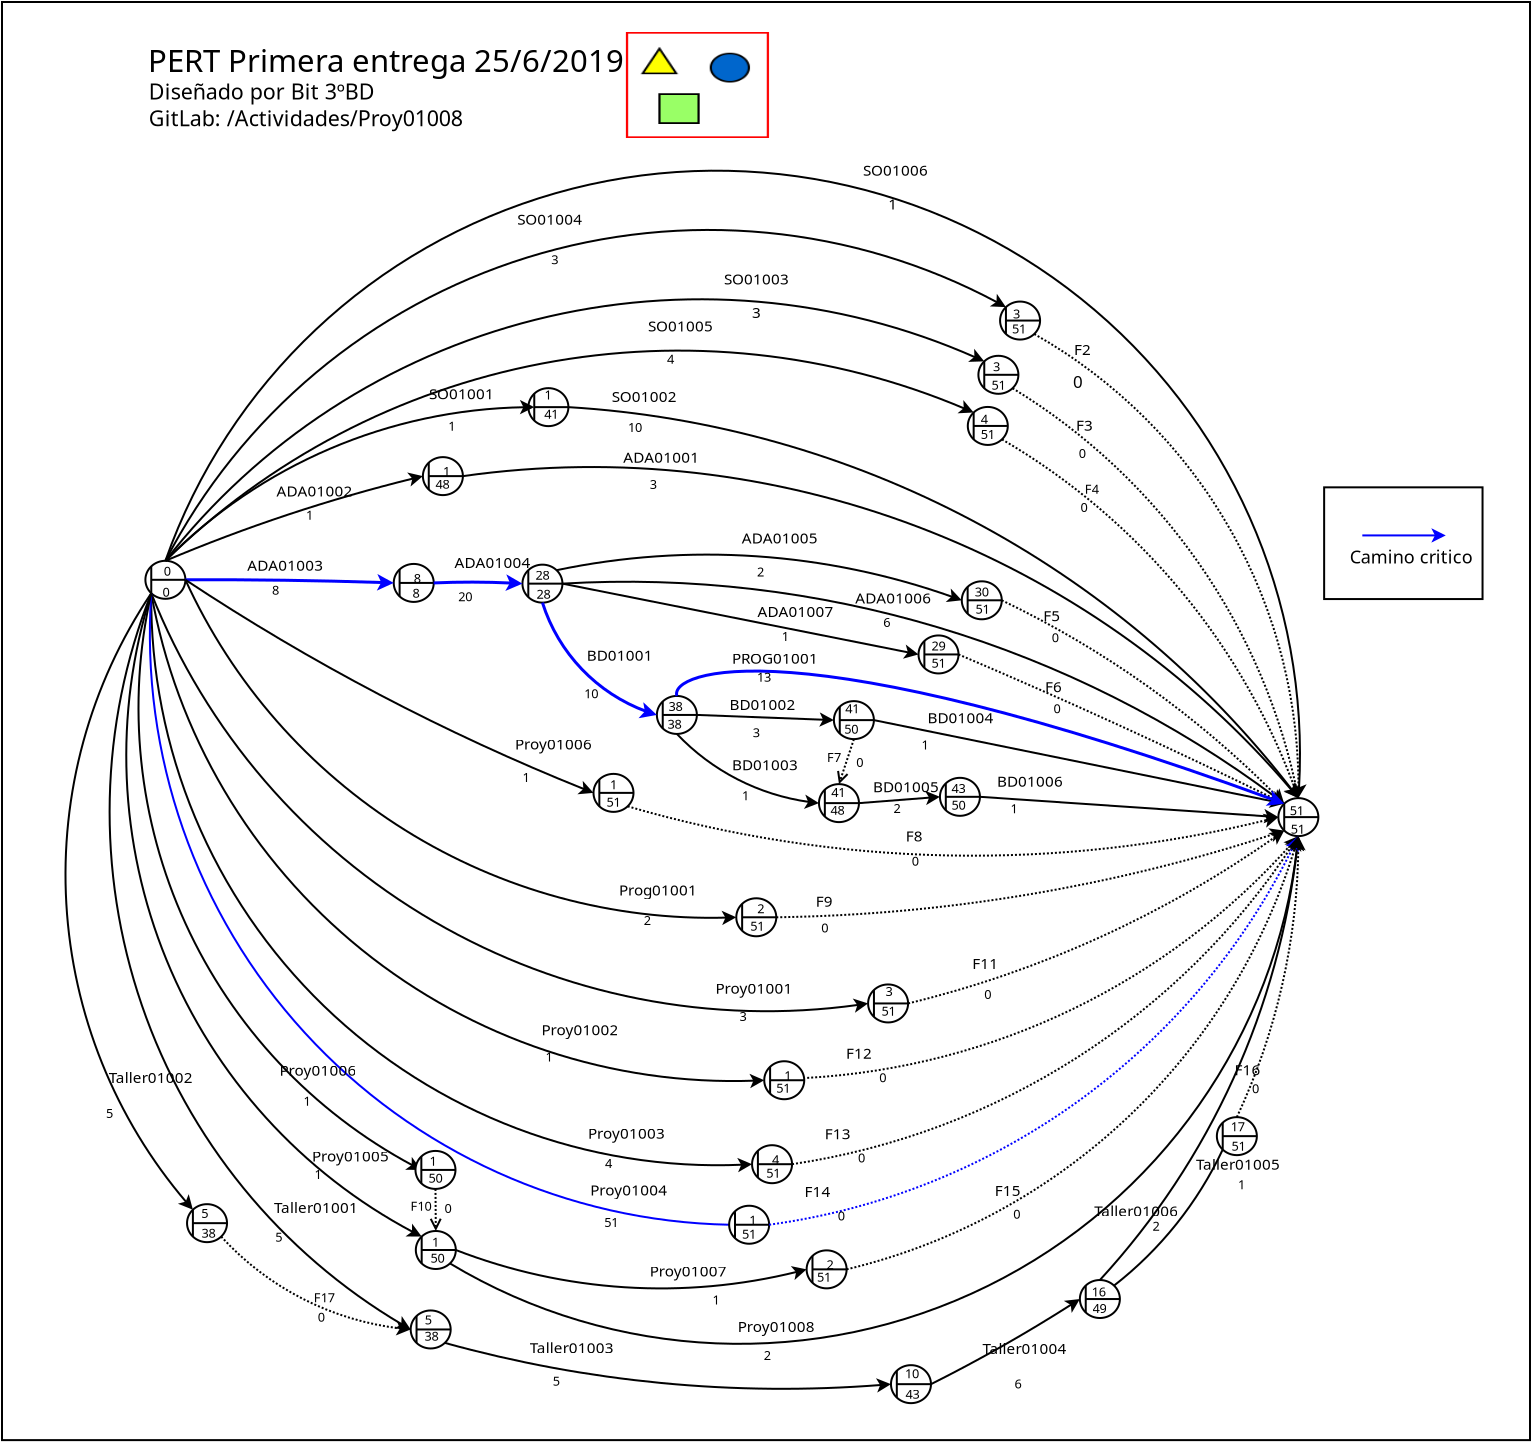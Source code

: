 <?xml version="1.0" encoding="UTF-8"?>
<dia:diagram xmlns:dia="http://www.lysator.liu.se/~alla/dia/">
  <dia:layer name="Background" visible="true" active="true">
    <dia:object type="Flowchart - Box" version="0" id="O0">
      <dia:attribute name="obj_pos">
        <dia:point val="13.154,-22"/>
      </dia:attribute>
      <dia:attribute name="obj_bb">
        <dia:rectangle val="13.104,-22.05;89.604,49.956"/>
      </dia:attribute>
      <dia:attribute name="elem_corner">
        <dia:point val="13.154,-22"/>
      </dia:attribute>
      <dia:attribute name="elem_width">
        <dia:real val="76.4"/>
      </dia:attribute>
      <dia:attribute name="elem_height">
        <dia:real val="71.906"/>
      </dia:attribute>
      <dia:attribute name="show_background">
        <dia:boolean val="true"/>
      </dia:attribute>
      <dia:attribute name="padding">
        <dia:real val="0.5"/>
      </dia:attribute>
      <dia:attribute name="text">
        <dia:composite type="text">
          <dia:attribute name="string">
            <dia:string>##</dia:string>
          </dia:attribute>
          <dia:attribute name="font">
            <dia:font family="sans" style="0" name="Helvetica"/>
          </dia:attribute>
          <dia:attribute name="height">
            <dia:real val="0.8"/>
          </dia:attribute>
          <dia:attribute name="pos">
            <dia:point val="51.354,14.193"/>
          </dia:attribute>
          <dia:attribute name="color">
            <dia:color val="#000000"/>
          </dia:attribute>
          <dia:attribute name="alignment">
            <dia:enum val="1"/>
          </dia:attribute>
        </dia:composite>
      </dia:attribute>
    </dia:object>
    <dia:object type="Flowchart - Box" version="0" id="O1">
      <dia:attribute name="obj_pos">
        <dia:point val="79.261,2.267"/>
      </dia:attribute>
      <dia:attribute name="obj_bb">
        <dia:rectangle val="79.211,2.217;87.231,7.903"/>
      </dia:attribute>
      <dia:attribute name="elem_corner">
        <dia:point val="79.261,2.267"/>
      </dia:attribute>
      <dia:attribute name="elem_width">
        <dia:real val="7.92"/>
      </dia:attribute>
      <dia:attribute name="elem_height">
        <dia:real val="5.586"/>
      </dia:attribute>
      <dia:attribute name="show_background">
        <dia:boolean val="true"/>
      </dia:attribute>
      <dia:attribute name="padding">
        <dia:real val="0.5"/>
      </dia:attribute>
      <dia:attribute name="text">
        <dia:composite type="text">
          <dia:attribute name="string">
            <dia:string>##</dia:string>
          </dia:attribute>
          <dia:attribute name="font">
            <dia:font family="sans" style="0" name="Helvetica"/>
          </dia:attribute>
          <dia:attribute name="height">
            <dia:real val="0.8"/>
          </dia:attribute>
          <dia:attribute name="pos">
            <dia:point val="83.221,5.3"/>
          </dia:attribute>
          <dia:attribute name="color">
            <dia:color val="#000000"/>
          </dia:attribute>
          <dia:attribute name="alignment">
            <dia:enum val="1"/>
          </dia:attribute>
        </dia:composite>
      </dia:attribute>
    </dia:object>
    <dia:group>
      <dia:object type="Standard - Ellipse" version="0" id="O2">
        <dia:attribute name="obj_pos">
          <dia:point val="20.324,5.94"/>
        </dia:attribute>
        <dia:attribute name="obj_bb">
          <dia:rectangle val="20.274,5.89;22.374,7.89"/>
        </dia:attribute>
        <dia:attribute name="elem_corner">
          <dia:point val="20.324,5.94"/>
        </dia:attribute>
        <dia:attribute name="elem_width">
          <dia:real val="2"/>
        </dia:attribute>
        <dia:attribute name="elem_height">
          <dia:real val="1.9"/>
        </dia:attribute>
      </dia:object>
      <dia:object type="Standard - Line" version="0" id="O3">
        <dia:attribute name="obj_pos">
          <dia:point val="20.617,6.218"/>
        </dia:attribute>
        <dia:attribute name="obj_bb">
          <dia:rectangle val="20.567,6.168;20.667,7.612"/>
        </dia:attribute>
        <dia:attribute name="conn_endpoints">
          <dia:point val="20.617,6.218"/>
          <dia:point val="20.617,7.562"/>
        </dia:attribute>
        <dia:attribute name="numcp">
          <dia:int val="1"/>
        </dia:attribute>
        <dia:connections>
          <dia:connection handle="0" to="O2" connection="0"/>
          <dia:connection handle="1" to="O2" connection="5"/>
        </dia:connections>
      </dia:object>
      <dia:object type="Standard - Line" version="0" id="O4">
        <dia:attribute name="obj_pos">
          <dia:point val="22.324,6.89"/>
        </dia:attribute>
        <dia:attribute name="obj_bb">
          <dia:rectangle val="20.567,6.84;22.374,6.94"/>
        </dia:attribute>
        <dia:attribute name="conn_endpoints">
          <dia:point val="22.324,6.89"/>
          <dia:point val="20.617,6.89"/>
        </dia:attribute>
        <dia:attribute name="numcp">
          <dia:int val="1"/>
        </dia:attribute>
        <dia:connections>
          <dia:connection handle="0" to="O2" connection="4"/>
          <dia:connection handle="1" to="O3" connection="0"/>
        </dia:connections>
      </dia:object>
    </dia:group>
    <dia:group>
      <dia:object type="Standard - Ellipse" version="0" id="O5">
        <dia:attribute name="obj_pos">
          <dia:point val="34.199,0.756"/>
        </dia:attribute>
        <dia:attribute name="obj_bb">
          <dia:rectangle val="34.149,0.706;36.249,2.706"/>
        </dia:attribute>
        <dia:attribute name="elem_corner">
          <dia:point val="34.199,0.756"/>
        </dia:attribute>
        <dia:attribute name="elem_width">
          <dia:real val="2"/>
        </dia:attribute>
        <dia:attribute name="elem_height">
          <dia:real val="1.9"/>
        </dia:attribute>
      </dia:object>
      <dia:object type="Standard - Line" version="0" id="O6">
        <dia:attribute name="obj_pos">
          <dia:point val="34.492,1.034"/>
        </dia:attribute>
        <dia:attribute name="obj_bb">
          <dia:rectangle val="34.442,0.985;34.542,2.428"/>
        </dia:attribute>
        <dia:attribute name="conn_endpoints">
          <dia:point val="34.492,1.034"/>
          <dia:point val="34.492,2.378"/>
        </dia:attribute>
        <dia:attribute name="numcp">
          <dia:int val="1"/>
        </dia:attribute>
        <dia:connections>
          <dia:connection handle="0" to="O5" connection="0"/>
          <dia:connection handle="1" to="O5" connection="5"/>
        </dia:connections>
      </dia:object>
      <dia:object type="Standard - Line" version="0" id="O7">
        <dia:attribute name="obj_pos">
          <dia:point val="36.199,1.706"/>
        </dia:attribute>
        <dia:attribute name="obj_bb">
          <dia:rectangle val="34.442,1.656;36.249,1.756"/>
        </dia:attribute>
        <dia:attribute name="conn_endpoints">
          <dia:point val="36.199,1.706"/>
          <dia:point val="34.492,1.706"/>
        </dia:attribute>
        <dia:attribute name="numcp">
          <dia:int val="1"/>
        </dia:attribute>
        <dia:connections>
          <dia:connection handle="0" to="O5" connection="4"/>
          <dia:connection handle="1" to="O6" connection="0"/>
        </dia:connections>
      </dia:object>
    </dia:group>
    <dia:object type="Standard - Arc" version="0" id="O8">
      <dia:attribute name="obj_pos">
        <dia:point val="21.324,5.94"/>
      </dia:attribute>
      <dia:attribute name="obj_bb">
        <dia:rectangle val="21.261,1.523;34.262,6.003"/>
      </dia:attribute>
      <dia:attribute name="conn_endpoints">
        <dia:point val="21.324,5.94"/>
        <dia:point val="34.199,1.706"/>
      </dia:attribute>
      <dia:attribute name="curve_distance">
        <dia:real val="-0.278"/>
      </dia:attribute>
      <dia:attribute name="line_width">
        <dia:real val="0.1"/>
      </dia:attribute>
      <dia:attribute name="end_arrow">
        <dia:enum val="22"/>
      </dia:attribute>
      <dia:attribute name="end_arrow_length">
        <dia:real val="0.5"/>
      </dia:attribute>
      <dia:attribute name="end_arrow_width">
        <dia:real val="0.5"/>
      </dia:attribute>
      <dia:connections>
        <dia:connection handle="0" to="O2" connection="1"/>
        <dia:connection handle="1" to="O5" connection="3"/>
      </dia:connections>
    </dia:object>
    <dia:object type="Standard - Text" version="1" id="O9">
      <dia:attribute name="obj_pos">
        <dia:point val="26.884,2.72"/>
      </dia:attribute>
      <dia:attribute name="obj_bb">
        <dia:rectangle val="26.884,1.958;30.392,2.878"/>
      </dia:attribute>
      <dia:attribute name="text">
        <dia:composite type="text">
          <dia:attribute name="string">
            <dia:string>#ADA01002#</dia:string>
          </dia:attribute>
          <dia:attribute name="font">
            <dia:font family="sans" style="0" name="Helvetica"/>
          </dia:attribute>
          <dia:attribute name="height">
            <dia:real val="0.953"/>
          </dia:attribute>
          <dia:attribute name="pos">
            <dia:point val="26.884,2.72"/>
          </dia:attribute>
          <dia:attribute name="color">
            <dia:color val="#000000"/>
          </dia:attribute>
          <dia:attribute name="alignment">
            <dia:enum val="0"/>
          </dia:attribute>
        </dia:composite>
      </dia:attribute>
      <dia:attribute name="valign">
        <dia:enum val="3"/>
      </dia:attribute>
    </dia:object>
    <dia:object type="Standard - Text" version="1" id="O10">
      <dia:attribute name="obj_pos">
        <dia:point val="28.355,3.888"/>
      </dia:attribute>
      <dia:attribute name="obj_bb">
        <dia:rectangle val="28.355,3.248;28.704,4.021"/>
      </dia:attribute>
      <dia:attribute name="text">
        <dia:composite type="text">
          <dia:attribute name="string">
            <dia:string>#1#</dia:string>
          </dia:attribute>
          <dia:attribute name="font">
            <dia:font family="sans" style="0" name="Helvetica"/>
          </dia:attribute>
          <dia:attribute name="height">
            <dia:real val="0.8"/>
          </dia:attribute>
          <dia:attribute name="pos">
            <dia:point val="28.355,3.888"/>
          </dia:attribute>
          <dia:attribute name="color">
            <dia:color val="#000000"/>
          </dia:attribute>
          <dia:attribute name="alignment">
            <dia:enum val="0"/>
          </dia:attribute>
        </dia:composite>
      </dia:attribute>
      <dia:attribute name="valign">
        <dia:enum val="3"/>
      </dia:attribute>
    </dia:object>
    <dia:object type="Standard - Text" version="1" id="O11">
      <dia:attribute name="obj_pos">
        <dia:point val="44.213,1.035"/>
      </dia:attribute>
      <dia:attribute name="obj_bb">
        <dia:rectangle val="44.213,0.273;47.721,1.193"/>
      </dia:attribute>
      <dia:attribute name="text">
        <dia:composite type="text">
          <dia:attribute name="string">
            <dia:string>#ADA01001#</dia:string>
          </dia:attribute>
          <dia:attribute name="font">
            <dia:font family="sans" style="0" name="Helvetica"/>
          </dia:attribute>
          <dia:attribute name="height">
            <dia:real val="0.953"/>
          </dia:attribute>
          <dia:attribute name="pos">
            <dia:point val="44.213,1.035"/>
          </dia:attribute>
          <dia:attribute name="color">
            <dia:color val="#000000"/>
          </dia:attribute>
          <dia:attribute name="alignment">
            <dia:enum val="0"/>
          </dia:attribute>
        </dia:composite>
      </dia:attribute>
      <dia:attribute name="valign">
        <dia:enum val="3"/>
      </dia:attribute>
    </dia:object>
    <dia:object type="Standard - Text" version="1" id="O12">
      <dia:attribute name="obj_pos">
        <dia:point val="45.542,2.345"/>
      </dia:attribute>
      <dia:attribute name="obj_bb">
        <dia:rectangle val="45.542,1.705;45.892,2.477"/>
      </dia:attribute>
      <dia:attribute name="text">
        <dia:composite type="text">
          <dia:attribute name="string">
            <dia:string>#3#</dia:string>
          </dia:attribute>
          <dia:attribute name="font">
            <dia:font family="sans" style="0" name="Helvetica"/>
          </dia:attribute>
          <dia:attribute name="height">
            <dia:real val="0.8"/>
          </dia:attribute>
          <dia:attribute name="pos">
            <dia:point val="45.542,2.345"/>
          </dia:attribute>
          <dia:attribute name="color">
            <dia:color val="#000000"/>
          </dia:attribute>
          <dia:attribute name="alignment">
            <dia:enum val="0"/>
          </dia:attribute>
        </dia:composite>
      </dia:attribute>
      <dia:attribute name="valign">
        <dia:enum val="3"/>
      </dia:attribute>
    </dia:object>
    <dia:group>
      <dia:object type="Standard - Ellipse" version="0" id="O13">
        <dia:attribute name="obj_pos">
          <dia:point val="32.741,6.096"/>
        </dia:attribute>
        <dia:attribute name="obj_bb">
          <dia:rectangle val="32.691,6.046;34.791,8.046"/>
        </dia:attribute>
        <dia:attribute name="elem_corner">
          <dia:point val="32.741,6.096"/>
        </dia:attribute>
        <dia:attribute name="elem_width">
          <dia:real val="2"/>
        </dia:attribute>
        <dia:attribute name="elem_height">
          <dia:real val="1.9"/>
        </dia:attribute>
      </dia:object>
      <dia:object type="Standard - Line" version="0" id="O14">
        <dia:attribute name="obj_pos">
          <dia:point val="33.034,6.375"/>
        </dia:attribute>
        <dia:attribute name="obj_bb">
          <dia:rectangle val="32.984,6.325;33.084,7.768"/>
        </dia:attribute>
        <dia:attribute name="conn_endpoints">
          <dia:point val="33.034,6.375"/>
          <dia:point val="33.034,7.718"/>
        </dia:attribute>
        <dia:attribute name="numcp">
          <dia:int val="1"/>
        </dia:attribute>
        <dia:connections>
          <dia:connection handle="0" to="O13" connection="0"/>
          <dia:connection handle="1" to="O13" connection="5"/>
        </dia:connections>
      </dia:object>
      <dia:object type="Standard - Line" version="0" id="O15">
        <dia:attribute name="obj_pos">
          <dia:point val="34.741,7.046"/>
        </dia:attribute>
        <dia:attribute name="obj_bb">
          <dia:rectangle val="32.984,6.996;34.791,7.096"/>
        </dia:attribute>
        <dia:attribute name="conn_endpoints">
          <dia:point val="34.741,7.046"/>
          <dia:point val="33.034,7.046"/>
        </dia:attribute>
        <dia:attribute name="numcp">
          <dia:int val="1"/>
        </dia:attribute>
        <dia:connections>
          <dia:connection handle="0" to="O13" connection="4"/>
          <dia:connection handle="1" to="O14" connection="0"/>
        </dia:connections>
      </dia:object>
    </dia:group>
    <dia:object type="Standard - Arc" version="0" id="O16">
      <dia:attribute name="obj_pos">
        <dia:point val="22.324,6.89"/>
      </dia:attribute>
      <dia:attribute name="obj_bb">
        <dia:rectangle val="22.248,6.6;32.817,7.435"/>
      </dia:attribute>
      <dia:attribute name="conn_endpoints">
        <dia:point val="22.324,6.89"/>
        <dia:point val="32.741,7.046"/>
      </dia:attribute>
      <dia:attribute name="arc_color">
        <dia:color val="#0000ff"/>
      </dia:attribute>
      <dia:attribute name="curve_distance">
        <dia:real val="-0.052"/>
      </dia:attribute>
      <dia:attribute name="line_width">
        <dia:real val="0.15"/>
      </dia:attribute>
      <dia:attribute name="end_arrow">
        <dia:enum val="22"/>
      </dia:attribute>
      <dia:attribute name="end_arrow_length">
        <dia:real val="0.5"/>
      </dia:attribute>
      <dia:attribute name="end_arrow_width">
        <dia:real val="0.5"/>
      </dia:attribute>
      <dia:connections>
        <dia:connection handle="0" to="O2" connection="4"/>
        <dia:connection handle="1" to="O13" connection="3"/>
      </dia:connections>
    </dia:object>
    <dia:object type="Standard - Text" version="1" id="O17">
      <dia:attribute name="obj_pos">
        <dia:point val="25.419,6.438"/>
      </dia:attribute>
      <dia:attribute name="obj_bb">
        <dia:rectangle val="25.419,5.675;28.927,6.595"/>
      </dia:attribute>
      <dia:attribute name="text">
        <dia:composite type="text">
          <dia:attribute name="string">
            <dia:string>#ADA01003#</dia:string>
          </dia:attribute>
          <dia:attribute name="font">
            <dia:font family="sans" style="0" name="Helvetica"/>
          </dia:attribute>
          <dia:attribute name="height">
            <dia:real val="0.953"/>
          </dia:attribute>
          <dia:attribute name="pos">
            <dia:point val="25.419,6.438"/>
          </dia:attribute>
          <dia:attribute name="color">
            <dia:color val="#000000"/>
          </dia:attribute>
          <dia:attribute name="alignment">
            <dia:enum val="0"/>
          </dia:attribute>
        </dia:composite>
      </dia:attribute>
      <dia:attribute name="valign">
        <dia:enum val="3"/>
      </dia:attribute>
    </dia:object>
    <dia:object type="Standard - Text" version="1" id="O18">
      <dia:attribute name="obj_pos">
        <dia:point val="26.656,7.643"/>
      </dia:attribute>
      <dia:attribute name="obj_bb">
        <dia:rectangle val="26.656,7.003;27.006,7.776"/>
      </dia:attribute>
      <dia:attribute name="text">
        <dia:composite type="text">
          <dia:attribute name="string">
            <dia:string>#8#</dia:string>
          </dia:attribute>
          <dia:attribute name="font">
            <dia:font family="sans" style="0" name="Helvetica"/>
          </dia:attribute>
          <dia:attribute name="height">
            <dia:real val="0.8"/>
          </dia:attribute>
          <dia:attribute name="pos">
            <dia:point val="26.656,7.643"/>
          </dia:attribute>
          <dia:attribute name="color">
            <dia:color val="#000000"/>
          </dia:attribute>
          <dia:attribute name="alignment">
            <dia:enum val="0"/>
          </dia:attribute>
        </dia:composite>
      </dia:attribute>
      <dia:attribute name="valign">
        <dia:enum val="3"/>
      </dia:attribute>
    </dia:object>
    <dia:group>
      <dia:object type="Standard - Ellipse" version="0" id="O19">
        <dia:attribute name="obj_pos">
          <dia:point val="39.176,6.132"/>
        </dia:attribute>
        <dia:attribute name="obj_bb">
          <dia:rectangle val="39.126,6.082;41.226,8.082"/>
        </dia:attribute>
        <dia:attribute name="elem_corner">
          <dia:point val="39.176,6.132"/>
        </dia:attribute>
        <dia:attribute name="elem_width">
          <dia:real val="2"/>
        </dia:attribute>
        <dia:attribute name="elem_height">
          <dia:real val="1.9"/>
        </dia:attribute>
      </dia:object>
      <dia:object type="Standard - Line" version="0" id="O20">
        <dia:attribute name="obj_pos">
          <dia:point val="39.469,6.41"/>
        </dia:attribute>
        <dia:attribute name="obj_bb">
          <dia:rectangle val="39.419,6.36;39.519,7.803"/>
        </dia:attribute>
        <dia:attribute name="conn_endpoints">
          <dia:point val="39.469,6.41"/>
          <dia:point val="39.469,7.753"/>
        </dia:attribute>
        <dia:attribute name="numcp">
          <dia:int val="1"/>
        </dia:attribute>
        <dia:connections>
          <dia:connection handle="0" to="O19" connection="0"/>
          <dia:connection handle="1" to="O19" connection="5"/>
        </dia:connections>
      </dia:object>
      <dia:object type="Standard - Line" version="0" id="O21">
        <dia:attribute name="obj_pos">
          <dia:point val="41.176,7.082"/>
        </dia:attribute>
        <dia:attribute name="obj_bb">
          <dia:rectangle val="39.419,7.032;41.226,7.132"/>
        </dia:attribute>
        <dia:attribute name="conn_endpoints">
          <dia:point val="41.176,7.082"/>
          <dia:point val="39.469,7.082"/>
        </dia:attribute>
        <dia:attribute name="numcp">
          <dia:int val="1"/>
        </dia:attribute>
        <dia:connections>
          <dia:connection handle="0" to="O19" connection="4"/>
          <dia:connection handle="1" to="O20" connection="0"/>
        </dia:connections>
      </dia:object>
    </dia:group>
    <dia:object type="Standard - Arc" version="0" id="O22">
      <dia:attribute name="obj_pos">
        <dia:point val="34.741,7.046"/>
      </dia:attribute>
      <dia:attribute name="obj_bb">
        <dia:rectangle val="34.666,6.615;39.251,7.449"/>
      </dia:attribute>
      <dia:attribute name="conn_endpoints">
        <dia:point val="34.741,7.046"/>
        <dia:point val="39.176,7.082"/>
      </dia:attribute>
      <dia:attribute name="arc_color">
        <dia:color val="#0000ff"/>
      </dia:attribute>
      <dia:attribute name="curve_distance">
        <dia:real val="-0.057"/>
      </dia:attribute>
      <dia:attribute name="line_width">
        <dia:real val="0.15"/>
      </dia:attribute>
      <dia:attribute name="end_arrow">
        <dia:enum val="22"/>
      </dia:attribute>
      <dia:attribute name="end_arrow_length">
        <dia:real val="0.5"/>
      </dia:attribute>
      <dia:attribute name="end_arrow_width">
        <dia:real val="0.5"/>
      </dia:attribute>
      <dia:connections>
        <dia:connection handle="0" to="O13" connection="4"/>
        <dia:connection handle="1" to="O19" connection="3"/>
      </dia:connections>
    </dia:object>
    <dia:object type="Standard - Text" version="1" id="O23">
      <dia:attribute name="obj_pos">
        <dia:point val="35.785,6.301"/>
      </dia:attribute>
      <dia:attribute name="obj_bb">
        <dia:rectangle val="35.785,5.538;39.292,6.458"/>
      </dia:attribute>
      <dia:attribute name="text">
        <dia:composite type="text">
          <dia:attribute name="string">
            <dia:string>#ADA01004#</dia:string>
          </dia:attribute>
          <dia:attribute name="font">
            <dia:font family="sans" style="0" name="Helvetica"/>
          </dia:attribute>
          <dia:attribute name="height">
            <dia:real val="0.953"/>
          </dia:attribute>
          <dia:attribute name="pos">
            <dia:point val="35.785,6.301"/>
          </dia:attribute>
          <dia:attribute name="color">
            <dia:color val="#000000"/>
          </dia:attribute>
          <dia:attribute name="alignment">
            <dia:enum val="0"/>
          </dia:attribute>
        </dia:composite>
      </dia:attribute>
      <dia:attribute name="valign">
        <dia:enum val="3"/>
      </dia:attribute>
    </dia:object>
    <dia:object type="Standard - Text" version="1" id="O24">
      <dia:attribute name="obj_pos">
        <dia:point val="35.961,7.963"/>
      </dia:attribute>
      <dia:attribute name="obj_bb">
        <dia:rectangle val="35.961,7.323;36.661,8.095"/>
      </dia:attribute>
      <dia:attribute name="text">
        <dia:composite type="text">
          <dia:attribute name="string">
            <dia:string>#20#</dia:string>
          </dia:attribute>
          <dia:attribute name="font">
            <dia:font family="sans" style="0" name="Helvetica"/>
          </dia:attribute>
          <dia:attribute name="height">
            <dia:real val="0.8"/>
          </dia:attribute>
          <dia:attribute name="pos">
            <dia:point val="35.961,7.963"/>
          </dia:attribute>
          <dia:attribute name="color">
            <dia:color val="#000000"/>
          </dia:attribute>
          <dia:attribute name="alignment">
            <dia:enum val="0"/>
          </dia:attribute>
        </dia:composite>
      </dia:attribute>
      <dia:attribute name="valign">
        <dia:enum val="3"/>
      </dia:attribute>
    </dia:object>
    <dia:object type="Standard - Arc" version="0" id="O25">
      <dia:attribute name="obj_pos">
        <dia:point val="40.883,6.41"/>
      </dia:attribute>
      <dia:attribute name="obj_bb">
        <dia:rectangle val="40.829,5.581;61.197,8.007"/>
      </dia:attribute>
      <dia:attribute name="conn_endpoints">
        <dia:point val="40.883,6.41"/>
        <dia:point val="61.143,7.915"/>
      </dia:attribute>
      <dia:attribute name="curve_distance">
        <dia:real val="-1.435"/>
      </dia:attribute>
      <dia:attribute name="line_width">
        <dia:real val="0.1"/>
      </dia:attribute>
      <dia:attribute name="end_arrow">
        <dia:enum val="22"/>
      </dia:attribute>
      <dia:attribute name="end_arrow_length">
        <dia:real val="0.5"/>
      </dia:attribute>
      <dia:attribute name="end_arrow_width">
        <dia:real val="0.5"/>
      </dia:attribute>
      <dia:connections>
        <dia:connection handle="0" to="O19" connection="2"/>
        <dia:connection handle="1" to="O237" connection="3"/>
      </dia:connections>
    </dia:object>
    <dia:object type="Standard - Text" version="1" id="O26">
      <dia:attribute name="obj_pos">
        <dia:point val="50.147,5.081"/>
      </dia:attribute>
      <dia:attribute name="obj_bb">
        <dia:rectangle val="50.147,4.318;53.654,5.238"/>
      </dia:attribute>
      <dia:attribute name="text">
        <dia:composite type="text">
          <dia:attribute name="string">
            <dia:string>#ADA01005#</dia:string>
          </dia:attribute>
          <dia:attribute name="font">
            <dia:font family="sans" style="0" name="Helvetica"/>
          </dia:attribute>
          <dia:attribute name="height">
            <dia:real val="0.953"/>
          </dia:attribute>
          <dia:attribute name="pos">
            <dia:point val="50.147,5.081"/>
          </dia:attribute>
          <dia:attribute name="color">
            <dia:color val="#000000"/>
          </dia:attribute>
          <dia:attribute name="alignment">
            <dia:enum val="0"/>
          </dia:attribute>
        </dia:composite>
      </dia:attribute>
      <dia:attribute name="valign">
        <dia:enum val="3"/>
      </dia:attribute>
    </dia:object>
    <dia:object type="Standard - Text" version="1" id="O27">
      <dia:attribute name="obj_pos">
        <dia:point val="50.899,6.724"/>
      </dia:attribute>
      <dia:attribute name="obj_bb">
        <dia:rectangle val="50.899,6.084;51.249,6.857"/>
      </dia:attribute>
      <dia:attribute name="text">
        <dia:composite type="text">
          <dia:attribute name="string">
            <dia:string>#2#</dia:string>
          </dia:attribute>
          <dia:attribute name="font">
            <dia:font family="sans" style="0" name="Helvetica"/>
          </dia:attribute>
          <dia:attribute name="height">
            <dia:real val="0.8"/>
          </dia:attribute>
          <dia:attribute name="pos">
            <dia:point val="50.899,6.724"/>
          </dia:attribute>
          <dia:attribute name="color">
            <dia:color val="#000000"/>
          </dia:attribute>
          <dia:attribute name="alignment">
            <dia:enum val="0"/>
          </dia:attribute>
        </dia:composite>
      </dia:attribute>
      <dia:attribute name="valign">
        <dia:enum val="3"/>
      </dia:attribute>
    </dia:object>
    <dia:object type="Standard - Line" version="0" id="O28">
      <dia:attribute name="obj_pos">
        <dia:point val="41.176,7.082"/>
      </dia:attribute>
      <dia:attribute name="obj_bb">
        <dia:rectangle val="41.117,7.023;59.09,10.858"/>
      </dia:attribute>
      <dia:attribute name="conn_endpoints">
        <dia:point val="41.176,7.082"/>
        <dia:point val="58.98,10.622"/>
      </dia:attribute>
      <dia:attribute name="numcp">
        <dia:int val="1"/>
      </dia:attribute>
      <dia:attribute name="end_arrow">
        <dia:enum val="22"/>
      </dia:attribute>
      <dia:attribute name="end_arrow_length">
        <dia:real val="0.5"/>
      </dia:attribute>
      <dia:attribute name="end_arrow_width">
        <dia:real val="0.5"/>
      </dia:attribute>
      <dia:connections>
        <dia:connection handle="0" to="O19" connection="4"/>
        <dia:connection handle="1" to="O242" connection="3"/>
      </dia:connections>
    </dia:object>
    <dia:object type="Standard - Text" version="1" id="O29">
      <dia:attribute name="obj_pos">
        <dia:point val="55.813,8.071"/>
      </dia:attribute>
      <dia:attribute name="obj_bb">
        <dia:rectangle val="55.813,7.308;59.321,8.228"/>
      </dia:attribute>
      <dia:attribute name="text">
        <dia:composite type="text">
          <dia:attribute name="string">
            <dia:string>#ADA01006#</dia:string>
          </dia:attribute>
          <dia:attribute name="font">
            <dia:font family="sans" style="0" name="Helvetica"/>
          </dia:attribute>
          <dia:attribute name="height">
            <dia:real val="0.953"/>
          </dia:attribute>
          <dia:attribute name="pos">
            <dia:point val="55.813,8.071"/>
          </dia:attribute>
          <dia:attribute name="color">
            <dia:color val="#000000"/>
          </dia:attribute>
          <dia:attribute name="alignment">
            <dia:enum val="0"/>
          </dia:attribute>
        </dia:composite>
      </dia:attribute>
      <dia:attribute name="valign">
        <dia:enum val="3"/>
      </dia:attribute>
    </dia:object>
    <dia:object type="Standard - Text" version="1" id="O30">
      <dia:attribute name="obj_pos">
        <dia:point val="57.212,9.248"/>
      </dia:attribute>
      <dia:attribute name="obj_bb">
        <dia:rectangle val="57.212,8.608;57.562,9.38"/>
      </dia:attribute>
      <dia:attribute name="text">
        <dia:composite type="text">
          <dia:attribute name="string">
            <dia:string>#6#</dia:string>
          </dia:attribute>
          <dia:attribute name="font">
            <dia:font family="sans" style="0" name="Helvetica"/>
          </dia:attribute>
          <dia:attribute name="height">
            <dia:real val="0.8"/>
          </dia:attribute>
          <dia:attribute name="pos">
            <dia:point val="57.212,9.248"/>
          </dia:attribute>
          <dia:attribute name="color">
            <dia:color val="#000000"/>
          </dia:attribute>
          <dia:attribute name="alignment">
            <dia:enum val="0"/>
          </dia:attribute>
        </dia:composite>
      </dia:attribute>
      <dia:attribute name="valign">
        <dia:enum val="3"/>
      </dia:attribute>
    </dia:object>
    <dia:object type="Standard - Arc" version="0" id="O31">
      <dia:attribute name="obj_pos">
        <dia:point val="41.176,7.082"/>
      </dia:attribute>
      <dia:attribute name="obj_bb">
        <dia:rectangle val="41.113,6.937;77.328,18.147"/>
      </dia:attribute>
      <dia:attribute name="conn_endpoints">
        <dia:point val="41.176,7.082"/>
        <dia:point val="77.265,18.084"/>
      </dia:attribute>
      <dia:attribute name="curve_distance">
        <dia:real val="-3.386"/>
      </dia:attribute>
      <dia:attribute name="line_width">
        <dia:real val="0.1"/>
      </dia:attribute>
      <dia:attribute name="end_arrow">
        <dia:enum val="22"/>
      </dia:attribute>
      <dia:attribute name="end_arrow_length">
        <dia:real val="0.5"/>
      </dia:attribute>
      <dia:attribute name="end_arrow_width">
        <dia:real val="0.5"/>
      </dia:attribute>
      <dia:connections>
        <dia:connection handle="0" to="O19" connection="4"/>
        <dia:connection handle="1" to="O67" connection="0"/>
      </dia:connections>
    </dia:object>
    <dia:object type="Standard - Text" version="1" id="O32">
      <dia:attribute name="obj_pos">
        <dia:point val="50.925,8.744"/>
      </dia:attribute>
      <dia:attribute name="obj_bb">
        <dia:rectangle val="50.925,7.981;54.433,8.901"/>
      </dia:attribute>
      <dia:attribute name="text">
        <dia:composite type="text">
          <dia:attribute name="string">
            <dia:string>#ADA01007#</dia:string>
          </dia:attribute>
          <dia:attribute name="font">
            <dia:font family="sans" style="0" name="Helvetica"/>
          </dia:attribute>
          <dia:attribute name="height">
            <dia:real val="0.953"/>
          </dia:attribute>
          <dia:attribute name="pos">
            <dia:point val="50.925,8.744"/>
          </dia:attribute>
          <dia:attribute name="color">
            <dia:color val="#000000"/>
          </dia:attribute>
          <dia:attribute name="alignment">
            <dia:enum val="0"/>
          </dia:attribute>
        </dia:composite>
      </dia:attribute>
      <dia:attribute name="valign">
        <dia:enum val="3"/>
      </dia:attribute>
    </dia:object>
    <dia:object type="Standard - Text" version="1" id="O33">
      <dia:attribute name="obj_pos">
        <dia:point val="52.142,9.951"/>
      </dia:attribute>
      <dia:attribute name="obj_bb">
        <dia:rectangle val="52.142,9.311;52.492,10.084"/>
      </dia:attribute>
      <dia:attribute name="text">
        <dia:composite type="text">
          <dia:attribute name="string">
            <dia:string>#1#</dia:string>
          </dia:attribute>
          <dia:attribute name="font">
            <dia:font family="sans" style="0" name="Helvetica"/>
          </dia:attribute>
          <dia:attribute name="height">
            <dia:real val="0.8"/>
          </dia:attribute>
          <dia:attribute name="pos">
            <dia:point val="52.142,9.951"/>
          </dia:attribute>
          <dia:attribute name="color">
            <dia:color val="#000000"/>
          </dia:attribute>
          <dia:attribute name="alignment">
            <dia:enum val="0"/>
          </dia:attribute>
        </dia:composite>
      </dia:attribute>
      <dia:attribute name="valign">
        <dia:enum val="3"/>
      </dia:attribute>
    </dia:object>
    <dia:group>
      <dia:object type="Standard - Ellipse" version="0" id="O34">
        <dia:attribute name="obj_pos">
          <dia:point val="45.898,12.697"/>
        </dia:attribute>
        <dia:attribute name="obj_bb">
          <dia:rectangle val="45.848,12.647;47.948,14.647"/>
        </dia:attribute>
        <dia:attribute name="elem_corner">
          <dia:point val="45.898,12.697"/>
        </dia:attribute>
        <dia:attribute name="elem_width">
          <dia:real val="2"/>
        </dia:attribute>
        <dia:attribute name="elem_height">
          <dia:real val="1.9"/>
        </dia:attribute>
      </dia:object>
      <dia:object type="Standard - Line" version="0" id="O35">
        <dia:attribute name="obj_pos">
          <dia:point val="46.191,12.975"/>
        </dia:attribute>
        <dia:attribute name="obj_bb">
          <dia:rectangle val="46.141,12.925;46.241,14.369"/>
        </dia:attribute>
        <dia:attribute name="conn_endpoints">
          <dia:point val="46.191,12.975"/>
          <dia:point val="46.191,14.319"/>
        </dia:attribute>
        <dia:attribute name="numcp">
          <dia:int val="1"/>
        </dia:attribute>
        <dia:connections>
          <dia:connection handle="0" to="O34" connection="0"/>
          <dia:connection handle="1" to="O34" connection="5"/>
        </dia:connections>
      </dia:object>
      <dia:object type="Standard - Line" version="0" id="O36">
        <dia:attribute name="obj_pos">
          <dia:point val="47.898,13.647"/>
        </dia:attribute>
        <dia:attribute name="obj_bb">
          <dia:rectangle val="46.141,13.597;47.948,13.697"/>
        </dia:attribute>
        <dia:attribute name="conn_endpoints">
          <dia:point val="47.898,13.647"/>
          <dia:point val="46.191,13.647"/>
        </dia:attribute>
        <dia:attribute name="numcp">
          <dia:int val="1"/>
        </dia:attribute>
        <dia:connections>
          <dia:connection handle="0" to="O34" connection="4"/>
          <dia:connection handle="1" to="O35" connection="0"/>
        </dia:connections>
      </dia:object>
    </dia:group>
    <dia:object type="Standard - Arc" version="0" id="O37">
      <dia:attribute name="obj_pos">
        <dia:point val="40.176,8.032"/>
      </dia:attribute>
      <dia:attribute name="obj_bb">
        <dia:rectangle val="40.07,7.926;46.004,13.811"/>
      </dia:attribute>
      <dia:attribute name="conn_endpoints">
        <dia:point val="40.176,8.032"/>
        <dia:point val="45.898,13.647"/>
      </dia:attribute>
      <dia:attribute name="arc_color">
        <dia:color val="#0000ff"/>
      </dia:attribute>
      <dia:attribute name="curve_distance">
        <dia:real val="1"/>
      </dia:attribute>
      <dia:attribute name="line_width">
        <dia:real val="0.15"/>
      </dia:attribute>
      <dia:attribute name="end_arrow">
        <dia:enum val="22"/>
      </dia:attribute>
      <dia:attribute name="end_arrow_length">
        <dia:real val="0.5"/>
      </dia:attribute>
      <dia:attribute name="end_arrow_width">
        <dia:real val="0.5"/>
      </dia:attribute>
      <dia:connections>
        <dia:connection handle="0" to="O19" connection="6"/>
        <dia:connection handle="1" to="O34" connection="3"/>
      </dia:connections>
    </dia:object>
    <dia:object type="Standard - Text" version="1" id="O38">
      <dia:attribute name="obj_pos">
        <dia:point val="42.395,10.935"/>
      </dia:attribute>
      <dia:attribute name="obj_bb">
        <dia:rectangle val="42.395,10.173;45.438,11.093"/>
      </dia:attribute>
      <dia:attribute name="text">
        <dia:composite type="text">
          <dia:attribute name="string">
            <dia:string>#BD01001#</dia:string>
          </dia:attribute>
          <dia:attribute name="font">
            <dia:font family="sans" style="0" name="Helvetica"/>
          </dia:attribute>
          <dia:attribute name="height">
            <dia:real val="0.953"/>
          </dia:attribute>
          <dia:attribute name="pos">
            <dia:point val="42.395,10.935"/>
          </dia:attribute>
          <dia:attribute name="color">
            <dia:color val="#000000"/>
          </dia:attribute>
          <dia:attribute name="alignment">
            <dia:enum val="0"/>
          </dia:attribute>
        </dia:composite>
      </dia:attribute>
      <dia:attribute name="valign">
        <dia:enum val="3"/>
      </dia:attribute>
    </dia:object>
    <dia:object type="Standard - Text" version="1" id="O39">
      <dia:attribute name="obj_pos">
        <dia:point val="42.266,12.816"/>
      </dia:attribute>
      <dia:attribute name="obj_bb">
        <dia:rectangle val="42.266,12.176;42.965,12.948"/>
      </dia:attribute>
      <dia:attribute name="text">
        <dia:composite type="text">
          <dia:attribute name="string">
            <dia:string>#10#</dia:string>
          </dia:attribute>
          <dia:attribute name="font">
            <dia:font family="sans" style="0" name="Helvetica"/>
          </dia:attribute>
          <dia:attribute name="height">
            <dia:real val="0.8"/>
          </dia:attribute>
          <dia:attribute name="pos">
            <dia:point val="42.266,12.816"/>
          </dia:attribute>
          <dia:attribute name="color">
            <dia:color val="#000000"/>
          </dia:attribute>
          <dia:attribute name="alignment">
            <dia:enum val="0"/>
          </dia:attribute>
        </dia:composite>
      </dia:attribute>
      <dia:attribute name="valign">
        <dia:enum val="3"/>
      </dia:attribute>
    </dia:object>
    <dia:group>
      <dia:object type="Standard - Ellipse" version="0" id="O40">
        <dia:attribute name="obj_pos">
          <dia:point val="54.749,12.956"/>
        </dia:attribute>
        <dia:attribute name="obj_bb">
          <dia:rectangle val="54.699,12.906;56.799,14.906"/>
        </dia:attribute>
        <dia:attribute name="elem_corner">
          <dia:point val="54.749,12.956"/>
        </dia:attribute>
        <dia:attribute name="elem_width">
          <dia:real val="2"/>
        </dia:attribute>
        <dia:attribute name="elem_height">
          <dia:real val="1.9"/>
        </dia:attribute>
      </dia:object>
      <dia:object type="Standard - Line" version="0" id="O41">
        <dia:attribute name="obj_pos">
          <dia:point val="55.042,13.235"/>
        </dia:attribute>
        <dia:attribute name="obj_bb">
          <dia:rectangle val="54.992,13.185;55.092,14.628"/>
        </dia:attribute>
        <dia:attribute name="conn_endpoints">
          <dia:point val="55.042,13.235"/>
          <dia:point val="55.042,14.578"/>
        </dia:attribute>
        <dia:attribute name="numcp">
          <dia:int val="1"/>
        </dia:attribute>
        <dia:connections>
          <dia:connection handle="0" to="O40" connection="0"/>
          <dia:connection handle="1" to="O40" connection="5"/>
        </dia:connections>
      </dia:object>
      <dia:object type="Standard - Line" version="0" id="O42">
        <dia:attribute name="obj_pos">
          <dia:point val="56.749,13.906"/>
        </dia:attribute>
        <dia:attribute name="obj_bb">
          <dia:rectangle val="54.992,13.856;56.799,13.956"/>
        </dia:attribute>
        <dia:attribute name="conn_endpoints">
          <dia:point val="56.749,13.906"/>
          <dia:point val="55.042,13.906"/>
        </dia:attribute>
        <dia:attribute name="numcp">
          <dia:int val="1"/>
        </dia:attribute>
        <dia:connections>
          <dia:connection handle="0" to="O40" connection="4"/>
          <dia:connection handle="1" to="O41" connection="0"/>
        </dia:connections>
      </dia:object>
    </dia:group>
    <dia:object type="Standard - Text" version="1" id="O43">
      <dia:attribute name="obj_pos">
        <dia:point val="49.528,13.399"/>
      </dia:attribute>
      <dia:attribute name="obj_bb">
        <dia:rectangle val="49.528,12.637;52.57,13.557"/>
      </dia:attribute>
      <dia:attribute name="text">
        <dia:composite type="text">
          <dia:attribute name="string">
            <dia:string>#BD01002#</dia:string>
          </dia:attribute>
          <dia:attribute name="font">
            <dia:font family="sans" style="0" name="Helvetica"/>
          </dia:attribute>
          <dia:attribute name="height">
            <dia:real val="0.953"/>
          </dia:attribute>
          <dia:attribute name="pos">
            <dia:point val="49.528,13.399"/>
          </dia:attribute>
          <dia:attribute name="color">
            <dia:color val="#000000"/>
          </dia:attribute>
          <dia:attribute name="alignment">
            <dia:enum val="0"/>
          </dia:attribute>
        </dia:composite>
      </dia:attribute>
      <dia:attribute name="valign">
        <dia:enum val="3"/>
      </dia:attribute>
    </dia:object>
    <dia:object type="Standard - Text" version="1" id="O44">
      <dia:attribute name="obj_pos">
        <dia:point val="50.695,14.761"/>
      </dia:attribute>
      <dia:attribute name="obj_bb">
        <dia:rectangle val="50.695,14.121;51.045,14.893"/>
      </dia:attribute>
      <dia:attribute name="text">
        <dia:composite type="text">
          <dia:attribute name="string">
            <dia:string>#3#</dia:string>
          </dia:attribute>
          <dia:attribute name="font">
            <dia:font family="sans" style="0" name="Helvetica"/>
          </dia:attribute>
          <dia:attribute name="height">
            <dia:real val="0.8"/>
          </dia:attribute>
          <dia:attribute name="pos">
            <dia:point val="50.695,14.761"/>
          </dia:attribute>
          <dia:attribute name="color">
            <dia:color val="#000000"/>
          </dia:attribute>
          <dia:attribute name="alignment">
            <dia:enum val="0"/>
          </dia:attribute>
        </dia:composite>
      </dia:attribute>
      <dia:attribute name="valign">
        <dia:enum val="3"/>
      </dia:attribute>
    </dia:object>
    <dia:object type="Standard - Line" version="0" id="O45">
      <dia:attribute name="obj_pos">
        <dia:point val="47.898,13.647"/>
      </dia:attribute>
      <dia:attribute name="obj_bb">
        <dia:rectangle val="47.846,13.522;54.861,14.245"/>
      </dia:attribute>
      <dia:attribute name="conn_endpoints">
        <dia:point val="47.898,13.647"/>
        <dia:point val="54.749,13.906"/>
      </dia:attribute>
      <dia:attribute name="numcp">
        <dia:int val="1"/>
      </dia:attribute>
      <dia:attribute name="end_arrow">
        <dia:enum val="22"/>
      </dia:attribute>
      <dia:attribute name="end_arrow_length">
        <dia:real val="0.5"/>
      </dia:attribute>
      <dia:attribute name="end_arrow_width">
        <dia:real val="0.5"/>
      </dia:attribute>
      <dia:connections>
        <dia:connection handle="0" to="O34" connection="4"/>
        <dia:connection handle="1" to="O40" connection="3"/>
      </dia:connections>
    </dia:object>
    <dia:group>
      <dia:object type="Standard - Ellipse" version="0" id="O46">
        <dia:attribute name="obj_pos">
          <dia:point val="54.003,17.106"/>
        </dia:attribute>
        <dia:attribute name="obj_bb">
          <dia:rectangle val="53.953,17.056;56.053,19.056"/>
        </dia:attribute>
        <dia:attribute name="elem_corner">
          <dia:point val="54.003,17.106"/>
        </dia:attribute>
        <dia:attribute name="elem_width">
          <dia:real val="2"/>
        </dia:attribute>
        <dia:attribute name="elem_height">
          <dia:real val="1.9"/>
        </dia:attribute>
      </dia:object>
      <dia:object type="Standard - Line" version="0" id="O47">
        <dia:attribute name="obj_pos">
          <dia:point val="54.296,17.384"/>
        </dia:attribute>
        <dia:attribute name="obj_bb">
          <dia:rectangle val="54.246,17.334;54.346,18.778"/>
        </dia:attribute>
        <dia:attribute name="conn_endpoints">
          <dia:point val="54.296,17.384"/>
          <dia:point val="54.296,18.728"/>
        </dia:attribute>
        <dia:attribute name="numcp">
          <dia:int val="1"/>
        </dia:attribute>
        <dia:connections>
          <dia:connection handle="0" to="O46" connection="0"/>
          <dia:connection handle="1" to="O46" connection="5"/>
        </dia:connections>
      </dia:object>
      <dia:object type="Standard - Line" version="0" id="O48">
        <dia:attribute name="obj_pos">
          <dia:point val="56.003,18.056"/>
        </dia:attribute>
        <dia:attribute name="obj_bb">
          <dia:rectangle val="54.246,18.006;56.053,18.106"/>
        </dia:attribute>
        <dia:attribute name="conn_endpoints">
          <dia:point val="56.003,18.056"/>
          <dia:point val="54.296,18.056"/>
        </dia:attribute>
        <dia:attribute name="numcp">
          <dia:int val="1"/>
        </dia:attribute>
        <dia:connections>
          <dia:connection handle="0" to="O46" connection="4"/>
          <dia:connection handle="1" to="O47" connection="0"/>
        </dia:connections>
      </dia:object>
    </dia:group>
    <dia:object type="Standard - Arc" version="0" id="O49">
      <dia:attribute name="obj_pos">
        <dia:point val="46.898,14.597"/>
      </dia:attribute>
      <dia:attribute name="obj_bb">
        <dia:rectangle val="46.831,14.53;54.07,18.348"/>
      </dia:attribute>
      <dia:attribute name="conn_endpoints">
        <dia:point val="46.898,14.597"/>
        <dia:point val="54.003,18.056"/>
      </dia:attribute>
      <dia:attribute name="curve_distance">
        <dia:real val="0.716"/>
      </dia:attribute>
      <dia:attribute name="line_width">
        <dia:real val="0.1"/>
      </dia:attribute>
      <dia:attribute name="end_arrow">
        <dia:enum val="22"/>
      </dia:attribute>
      <dia:attribute name="end_arrow_length">
        <dia:real val="0.5"/>
      </dia:attribute>
      <dia:attribute name="end_arrow_width">
        <dia:real val="0.5"/>
      </dia:attribute>
      <dia:connections>
        <dia:connection handle="0" to="O34" connection="6"/>
        <dia:connection handle="1" to="O46" connection="3"/>
      </dia:connections>
    </dia:object>
    <dia:object type="Standard - Text" version="1" id="O50">
      <dia:attribute name="obj_pos">
        <dia:point val="49.657,16.414"/>
      </dia:attribute>
      <dia:attribute name="obj_bb">
        <dia:rectangle val="49.657,15.652;52.7,16.572"/>
      </dia:attribute>
      <dia:attribute name="text">
        <dia:composite type="text">
          <dia:attribute name="string">
            <dia:string>#BD01003#</dia:string>
          </dia:attribute>
          <dia:attribute name="font">
            <dia:font family="sans" style="0" name="Helvetica"/>
          </dia:attribute>
          <dia:attribute name="height">
            <dia:real val="0.953"/>
          </dia:attribute>
          <dia:attribute name="pos">
            <dia:point val="49.657,16.414"/>
          </dia:attribute>
          <dia:attribute name="color">
            <dia:color val="#000000"/>
          </dia:attribute>
          <dia:attribute name="alignment">
            <dia:enum val="0"/>
          </dia:attribute>
        </dia:composite>
      </dia:attribute>
      <dia:attribute name="valign">
        <dia:enum val="3"/>
      </dia:attribute>
    </dia:object>
    <dia:object type="Standard - Text" version="1" id="O51">
      <dia:attribute name="obj_pos">
        <dia:point val="50.157,17.91"/>
      </dia:attribute>
      <dia:attribute name="obj_bb">
        <dia:rectangle val="50.157,17.27;50.507,18.042"/>
      </dia:attribute>
      <dia:attribute name="text">
        <dia:composite type="text">
          <dia:attribute name="string">
            <dia:string>#1#</dia:string>
          </dia:attribute>
          <dia:attribute name="font">
            <dia:font family="sans" style="0" name="Helvetica"/>
          </dia:attribute>
          <dia:attribute name="height">
            <dia:real val="0.8"/>
          </dia:attribute>
          <dia:attribute name="pos">
            <dia:point val="50.157,17.91"/>
          </dia:attribute>
          <dia:attribute name="color">
            <dia:color val="#000000"/>
          </dia:attribute>
          <dia:attribute name="alignment">
            <dia:enum val="0"/>
          </dia:attribute>
        </dia:composite>
      </dia:attribute>
      <dia:attribute name="valign">
        <dia:enum val="3"/>
      </dia:attribute>
    </dia:object>
    <dia:object type="Standard - Line" version="0" id="O52">
      <dia:attribute name="obj_pos">
        <dia:point val="56.749,13.906"/>
      </dia:attribute>
      <dia:attribute name="obj_bb">
        <dia:rectangle val="56.69,13.847;77.375,18.317"/>
      </dia:attribute>
      <dia:attribute name="conn_endpoints">
        <dia:point val="56.749,13.906"/>
        <dia:point val="77.265,18.084"/>
      </dia:attribute>
      <dia:attribute name="numcp">
        <dia:int val="1"/>
      </dia:attribute>
      <dia:attribute name="end_arrow">
        <dia:enum val="22"/>
      </dia:attribute>
      <dia:attribute name="end_arrow_length">
        <dia:real val="0.5"/>
      </dia:attribute>
      <dia:attribute name="end_arrow_width">
        <dia:real val="0.5"/>
      </dia:attribute>
      <dia:connections>
        <dia:connection handle="0" to="O40" connection="4"/>
        <dia:connection handle="1" to="O67" connection="0"/>
      </dia:connections>
    </dia:object>
    <dia:object type="Standard - Text" version="1" id="O53">
      <dia:attribute name="obj_pos">
        <dia:point val="59.435,14.059"/>
      </dia:attribute>
      <dia:attribute name="obj_bb">
        <dia:rectangle val="59.435,13.296;62.478,14.216"/>
      </dia:attribute>
      <dia:attribute name="text">
        <dia:composite type="text">
          <dia:attribute name="string">
            <dia:string>#BD01004#</dia:string>
          </dia:attribute>
          <dia:attribute name="font">
            <dia:font family="sans" style="0" name="Helvetica"/>
          </dia:attribute>
          <dia:attribute name="height">
            <dia:real val="0.953"/>
          </dia:attribute>
          <dia:attribute name="pos">
            <dia:point val="59.435,14.059"/>
          </dia:attribute>
          <dia:attribute name="color">
            <dia:color val="#000000"/>
          </dia:attribute>
          <dia:attribute name="alignment">
            <dia:enum val="0"/>
          </dia:attribute>
        </dia:composite>
      </dia:attribute>
      <dia:attribute name="valign">
        <dia:enum val="3"/>
      </dia:attribute>
    </dia:object>
    <dia:object type="Standard - Text" version="1" id="O54">
      <dia:attribute name="obj_pos">
        <dia:point val="59.135,15.375"/>
      </dia:attribute>
      <dia:attribute name="obj_bb">
        <dia:rectangle val="59.135,14.735;59.485,15.507"/>
      </dia:attribute>
      <dia:attribute name="text">
        <dia:composite type="text">
          <dia:attribute name="string">
            <dia:string>#1#</dia:string>
          </dia:attribute>
          <dia:attribute name="font">
            <dia:font family="sans" style="0" name="Helvetica"/>
          </dia:attribute>
          <dia:attribute name="height">
            <dia:real val="0.8"/>
          </dia:attribute>
          <dia:attribute name="pos">
            <dia:point val="59.135,15.375"/>
          </dia:attribute>
          <dia:attribute name="color">
            <dia:color val="#000000"/>
          </dia:attribute>
          <dia:attribute name="alignment">
            <dia:enum val="0"/>
          </dia:attribute>
        </dia:composite>
      </dia:attribute>
      <dia:attribute name="valign">
        <dia:enum val="3"/>
      </dia:attribute>
    </dia:object>
    <dia:group>
      <dia:object type="Standard - Ellipse" version="0" id="O55">
        <dia:attribute name="obj_pos">
          <dia:point val="60.051,16.791"/>
        </dia:attribute>
        <dia:attribute name="obj_bb">
          <dia:rectangle val="60.001,16.741;62.101,18.741"/>
        </dia:attribute>
        <dia:attribute name="elem_corner">
          <dia:point val="60.051,16.791"/>
        </dia:attribute>
        <dia:attribute name="elem_width">
          <dia:real val="2"/>
        </dia:attribute>
        <dia:attribute name="elem_height">
          <dia:real val="1.9"/>
        </dia:attribute>
      </dia:object>
      <dia:object type="Standard - Line" version="0" id="O56">
        <dia:attribute name="obj_pos">
          <dia:point val="60.344,17.07"/>
        </dia:attribute>
        <dia:attribute name="obj_bb">
          <dia:rectangle val="60.294,17.02;60.394,18.463"/>
        </dia:attribute>
        <dia:attribute name="conn_endpoints">
          <dia:point val="60.344,17.07"/>
          <dia:point val="60.344,18.413"/>
        </dia:attribute>
        <dia:attribute name="numcp">
          <dia:int val="1"/>
        </dia:attribute>
        <dia:connections>
          <dia:connection handle="0" to="O55" connection="0"/>
          <dia:connection handle="1" to="O55" connection="5"/>
        </dia:connections>
      </dia:object>
      <dia:object type="Standard - Line" version="0" id="O57">
        <dia:attribute name="obj_pos">
          <dia:point val="62.051,17.741"/>
        </dia:attribute>
        <dia:attribute name="obj_bb">
          <dia:rectangle val="60.294,17.692;62.101,17.791"/>
        </dia:attribute>
        <dia:attribute name="conn_endpoints">
          <dia:point val="62.051,17.741"/>
          <dia:point val="60.344,17.741"/>
        </dia:attribute>
        <dia:attribute name="numcp">
          <dia:int val="1"/>
        </dia:attribute>
        <dia:connections>
          <dia:connection handle="0" to="O55" connection="4"/>
          <dia:connection handle="1" to="O56" connection="0"/>
        </dia:connections>
      </dia:object>
    </dia:group>
    <dia:object type="Standard - Arc" version="0" id="O58">
      <dia:attribute name="obj_pos">
        <dia:point val="56.003,18.056"/>
      </dia:attribute>
      <dia:attribute name="obj_bb">
        <dia:rectangle val="55.949,17.431;60.105,18.153"/>
      </dia:attribute>
      <dia:attribute name="conn_endpoints">
        <dia:point val="56.003,18.056"/>
        <dia:point val="60.051,17.741"/>
      </dia:attribute>
      <dia:attribute name="curve_distance">
        <dia:real val="-0.008"/>
      </dia:attribute>
      <dia:attribute name="line_width">
        <dia:real val="0.1"/>
      </dia:attribute>
      <dia:attribute name="end_arrow">
        <dia:enum val="22"/>
      </dia:attribute>
      <dia:attribute name="end_arrow_length">
        <dia:real val="0.5"/>
      </dia:attribute>
      <dia:attribute name="end_arrow_width">
        <dia:real val="0.5"/>
      </dia:attribute>
      <dia:connections>
        <dia:connection handle="0" to="O46" connection="4"/>
        <dia:connection handle="1" to="O55" connection="3"/>
      </dia:connections>
    </dia:object>
    <dia:object type="Standard - Text" version="1" id="O59">
      <dia:attribute name="obj_pos">
        <dia:point val="56.699,17.509"/>
      </dia:attribute>
      <dia:attribute name="obj_bb">
        <dia:rectangle val="56.699,16.746;59.741,17.666"/>
      </dia:attribute>
      <dia:attribute name="text">
        <dia:composite type="text">
          <dia:attribute name="string">
            <dia:string>#BD01005#</dia:string>
          </dia:attribute>
          <dia:attribute name="font">
            <dia:font family="sans" style="0" name="Helvetica"/>
          </dia:attribute>
          <dia:attribute name="height">
            <dia:real val="0.953"/>
          </dia:attribute>
          <dia:attribute name="pos">
            <dia:point val="56.699,17.509"/>
          </dia:attribute>
          <dia:attribute name="color">
            <dia:color val="#000000"/>
          </dia:attribute>
          <dia:attribute name="alignment">
            <dia:enum val="0"/>
          </dia:attribute>
        </dia:composite>
      </dia:attribute>
      <dia:attribute name="valign">
        <dia:enum val="3"/>
      </dia:attribute>
    </dia:object>
    <dia:object type="Standard - Line" version="0" id="O60">
      <dia:attribute name="obj_pos">
        <dia:point val="55.749,14.856"/>
      </dia:attribute>
      <dia:attribute name="obj_bb">
        <dia:rectangle val="54.86,14.793;55.812,17.212"/>
      </dia:attribute>
      <dia:attribute name="conn_endpoints">
        <dia:point val="55.749,14.856"/>
        <dia:point val="55.003,17.106"/>
      </dia:attribute>
      <dia:attribute name="numcp">
        <dia:int val="1"/>
      </dia:attribute>
      <dia:attribute name="line_style">
        <dia:enum val="4"/>
      </dia:attribute>
      <dia:attribute name="end_arrow">
        <dia:enum val="1"/>
      </dia:attribute>
      <dia:attribute name="end_arrow_length">
        <dia:real val="0.5"/>
      </dia:attribute>
      <dia:attribute name="end_arrow_width">
        <dia:real val="0.5"/>
      </dia:attribute>
      <dia:connections>
        <dia:connection handle="0" to="O40" connection="6"/>
        <dia:connection handle="1" to="O46" connection="1"/>
      </dia:connections>
    </dia:object>
    <dia:object type="Standard - Text" version="1" id="O61">
      <dia:attribute name="obj_pos">
        <dia:point val="54.399,16.005"/>
      </dia:attribute>
      <dia:attribute name="obj_bb">
        <dia:rectangle val="54.399,15.365;55.084,16.138"/>
      </dia:attribute>
      <dia:attribute name="text">
        <dia:composite type="text">
          <dia:attribute name="string">
            <dia:string>#F7#</dia:string>
          </dia:attribute>
          <dia:attribute name="font">
            <dia:font family="sans" style="0" name="Helvetica"/>
          </dia:attribute>
          <dia:attribute name="height">
            <dia:real val="0.8"/>
          </dia:attribute>
          <dia:attribute name="pos">
            <dia:point val="54.399,16.005"/>
          </dia:attribute>
          <dia:attribute name="color">
            <dia:color val="#000000"/>
          </dia:attribute>
          <dia:attribute name="alignment">
            <dia:enum val="0"/>
          </dia:attribute>
        </dia:composite>
      </dia:attribute>
      <dia:attribute name="valign">
        <dia:enum val="3"/>
      </dia:attribute>
    </dia:object>
    <dia:object type="Standard - Text" version="1" id="O62">
      <dia:attribute name="obj_pos">
        <dia:point val="55.868,16.255"/>
      </dia:attribute>
      <dia:attribute name="obj_bb">
        <dia:rectangle val="55.868,15.615;56.218,16.388"/>
      </dia:attribute>
      <dia:attribute name="text">
        <dia:composite type="text">
          <dia:attribute name="string">
            <dia:string>#0#</dia:string>
          </dia:attribute>
          <dia:attribute name="font">
            <dia:font family="sans" style="0" name="Helvetica"/>
          </dia:attribute>
          <dia:attribute name="height">
            <dia:real val="0.8"/>
          </dia:attribute>
          <dia:attribute name="pos">
            <dia:point val="55.868,16.255"/>
          </dia:attribute>
          <dia:attribute name="color">
            <dia:color val="#000000"/>
          </dia:attribute>
          <dia:attribute name="alignment">
            <dia:enum val="0"/>
          </dia:attribute>
        </dia:composite>
      </dia:attribute>
      <dia:attribute name="valign">
        <dia:enum val="3"/>
      </dia:attribute>
    </dia:object>
    <dia:object type="Standard - Text" version="1" id="O63">
      <dia:attribute name="obj_pos">
        <dia:point val="57.727,18.556"/>
      </dia:attribute>
      <dia:attribute name="obj_bb">
        <dia:rectangle val="57.727,17.916;58.077,18.689"/>
      </dia:attribute>
      <dia:attribute name="text">
        <dia:composite type="text">
          <dia:attribute name="string">
            <dia:string>#2#</dia:string>
          </dia:attribute>
          <dia:attribute name="font">
            <dia:font family="sans" style="0" name="Helvetica"/>
          </dia:attribute>
          <dia:attribute name="height">
            <dia:real val="0.8"/>
          </dia:attribute>
          <dia:attribute name="pos">
            <dia:point val="57.727,18.556"/>
          </dia:attribute>
          <dia:attribute name="color">
            <dia:color val="#000000"/>
          </dia:attribute>
          <dia:attribute name="alignment">
            <dia:enum val="0"/>
          </dia:attribute>
        </dia:composite>
      </dia:attribute>
      <dia:attribute name="valign">
        <dia:enum val="3"/>
      </dia:attribute>
    </dia:object>
    <dia:object type="Standard - Arc" version="0" id="O64">
      <dia:attribute name="obj_pos">
        <dia:point val="62.051,17.741"/>
      </dia:attribute>
      <dia:attribute name="obj_bb">
        <dia:rectangle val="61.998,17.688;77.025,19.068"/>
      </dia:attribute>
      <dia:attribute name="conn_endpoints">
        <dia:point val="62.051,17.741"/>
        <dia:point val="76.972,18.756"/>
      </dia:attribute>
      <dia:attribute name="curve_distance">
        <dia:real val="-0.003"/>
      </dia:attribute>
      <dia:attribute name="line_width">
        <dia:real val="0.1"/>
      </dia:attribute>
      <dia:attribute name="end_arrow">
        <dia:enum val="22"/>
      </dia:attribute>
      <dia:attribute name="end_arrow_length">
        <dia:real val="0.5"/>
      </dia:attribute>
      <dia:attribute name="end_arrow_width">
        <dia:real val="0.5"/>
      </dia:attribute>
      <dia:connections>
        <dia:connection handle="0" to="O55" connection="4"/>
        <dia:connection handle="1" to="O67" connection="3"/>
      </dia:connections>
    </dia:object>
    <dia:object type="Standard - Text" version="1" id="O65">
      <dia:attribute name="obj_pos">
        <dia:point val="62.903,17.234"/>
      </dia:attribute>
      <dia:attribute name="obj_bb">
        <dia:rectangle val="62.903,16.472;65.945,17.392"/>
      </dia:attribute>
      <dia:attribute name="text">
        <dia:composite type="text">
          <dia:attribute name="string">
            <dia:string>#BD01006#</dia:string>
          </dia:attribute>
          <dia:attribute name="font">
            <dia:font family="sans" style="0" name="Helvetica"/>
          </dia:attribute>
          <dia:attribute name="height">
            <dia:real val="0.953"/>
          </dia:attribute>
          <dia:attribute name="pos">
            <dia:point val="62.903,17.234"/>
          </dia:attribute>
          <dia:attribute name="color">
            <dia:color val="#000000"/>
          </dia:attribute>
          <dia:attribute name="alignment">
            <dia:enum val="0"/>
          </dia:attribute>
        </dia:composite>
      </dia:attribute>
      <dia:attribute name="valign">
        <dia:enum val="3"/>
      </dia:attribute>
    </dia:object>
    <dia:object type="Standard - Text" version="1" id="O66">
      <dia:attribute name="obj_pos">
        <dia:point val="63.584,18.564"/>
      </dia:attribute>
      <dia:attribute name="obj_bb">
        <dia:rectangle val="63.584,17.924;63.934,18.696"/>
      </dia:attribute>
      <dia:attribute name="text">
        <dia:composite type="text">
          <dia:attribute name="string">
            <dia:string>#1#</dia:string>
          </dia:attribute>
          <dia:attribute name="font">
            <dia:font family="sans" style="0" name="Helvetica"/>
          </dia:attribute>
          <dia:attribute name="height">
            <dia:real val="0.8"/>
          </dia:attribute>
          <dia:attribute name="pos">
            <dia:point val="63.584,18.564"/>
          </dia:attribute>
          <dia:attribute name="color">
            <dia:color val="#000000"/>
          </dia:attribute>
          <dia:attribute name="alignment">
            <dia:enum val="0"/>
          </dia:attribute>
        </dia:composite>
      </dia:attribute>
      <dia:attribute name="valign">
        <dia:enum val="3"/>
      </dia:attribute>
    </dia:object>
    <dia:group>
      <dia:object type="Standard - Ellipse" version="0" id="O67">
        <dia:attribute name="obj_pos">
          <dia:point val="76.972,17.806"/>
        </dia:attribute>
        <dia:attribute name="obj_bb">
          <dia:rectangle val="76.922,17.756;79.022,19.756"/>
        </dia:attribute>
        <dia:attribute name="elem_corner">
          <dia:point val="76.972,17.806"/>
        </dia:attribute>
        <dia:attribute name="elem_width">
          <dia:real val="2"/>
        </dia:attribute>
        <dia:attribute name="elem_height">
          <dia:real val="1.9"/>
        </dia:attribute>
      </dia:object>
      <dia:object type="Standard - Line" version="0" id="O68">
        <dia:attribute name="obj_pos">
          <dia:point val="77.265,18.084"/>
        </dia:attribute>
        <dia:attribute name="obj_bb">
          <dia:rectangle val="77.215,18.035;77.315,19.478"/>
        </dia:attribute>
        <dia:attribute name="conn_endpoints">
          <dia:point val="77.265,18.084"/>
          <dia:point val="77.265,19.428"/>
        </dia:attribute>
        <dia:attribute name="numcp">
          <dia:int val="1"/>
        </dia:attribute>
        <dia:connections>
          <dia:connection handle="0" to="O67" connection="0"/>
          <dia:connection handle="1" to="O67" connection="5"/>
        </dia:connections>
      </dia:object>
      <dia:object type="Standard - Line" version="0" id="O69">
        <dia:attribute name="obj_pos">
          <dia:point val="78.972,18.756"/>
        </dia:attribute>
        <dia:attribute name="obj_bb">
          <dia:rectangle val="77.215,18.706;79.022,18.806"/>
        </dia:attribute>
        <dia:attribute name="conn_endpoints">
          <dia:point val="78.972,18.756"/>
          <dia:point val="77.265,18.756"/>
        </dia:attribute>
        <dia:attribute name="numcp">
          <dia:int val="1"/>
        </dia:attribute>
        <dia:connections>
          <dia:connection handle="0" to="O67" connection="4"/>
          <dia:connection handle="1" to="O68" connection="0"/>
        </dia:connections>
      </dia:object>
    </dia:group>
    <dia:object type="Standard - Arc" version="0" id="O70">
      <dia:attribute name="obj_pos">
        <dia:point val="22.324,6.89"/>
      </dia:attribute>
      <dia:attribute name="obj_bb">
        <dia:rectangle val="22.256,6.821;49.937,24.157"/>
      </dia:attribute>
      <dia:attribute name="conn_endpoints">
        <dia:point val="22.324,6.89"/>
        <dia:point val="49.868,23.764"/>
      </dia:attribute>
      <dia:attribute name="curve_distance">
        <dia:real val="4.936"/>
      </dia:attribute>
      <dia:attribute name="line_width">
        <dia:real val="0.1"/>
      </dia:attribute>
      <dia:attribute name="end_arrow">
        <dia:enum val="22"/>
      </dia:attribute>
      <dia:attribute name="end_arrow_length">
        <dia:real val="0.5"/>
      </dia:attribute>
      <dia:attribute name="end_arrow_width">
        <dia:real val="0.5"/>
      </dia:attribute>
      <dia:connections>
        <dia:connection handle="0" to="O2" connection="4"/>
        <dia:connection handle="1" to="O190" connection="3"/>
      </dia:connections>
    </dia:object>
    <dia:object type="Standard - Text" version="1" id="O71">
      <dia:attribute name="obj_pos">
        <dia:point val="44.0,22.673"/>
      </dia:attribute>
      <dia:attribute name="obj_bb">
        <dia:rectangle val="44.0,21.91;47.608,22.83"/>
      </dia:attribute>
      <dia:attribute name="text">
        <dia:composite type="text">
          <dia:attribute name="string">
            <dia:string>#Prog01001#</dia:string>
          </dia:attribute>
          <dia:attribute name="font">
            <dia:font family="sans" style="0" name="Helvetica"/>
          </dia:attribute>
          <dia:attribute name="height">
            <dia:real val="0.953"/>
          </dia:attribute>
          <dia:attribute name="pos">
            <dia:point val="44.0,22.673"/>
          </dia:attribute>
          <dia:attribute name="color">
            <dia:color val="#000000"/>
          </dia:attribute>
          <dia:attribute name="alignment">
            <dia:enum val="0"/>
          </dia:attribute>
        </dia:composite>
      </dia:attribute>
      <dia:attribute name="valign">
        <dia:enum val="3"/>
      </dia:attribute>
    </dia:object>
    <dia:object type="Standard - Text" version="1" id="O72">
      <dia:attribute name="obj_pos">
        <dia:point val="45.243,24.154"/>
      </dia:attribute>
      <dia:attribute name="obj_bb">
        <dia:rectangle val="45.243,23.515;45.593,24.287"/>
      </dia:attribute>
      <dia:attribute name="text">
        <dia:composite type="text">
          <dia:attribute name="string">
            <dia:string>#2#</dia:string>
          </dia:attribute>
          <dia:attribute name="font">
            <dia:font family="sans" style="0" name="Helvetica"/>
          </dia:attribute>
          <dia:attribute name="height">
            <dia:real val="0.8"/>
          </dia:attribute>
          <dia:attribute name="pos">
            <dia:point val="45.243,24.154"/>
          </dia:attribute>
          <dia:attribute name="color">
            <dia:color val="#000000"/>
          </dia:attribute>
          <dia:attribute name="alignment">
            <dia:enum val="0"/>
          </dia:attribute>
        </dia:composite>
      </dia:attribute>
      <dia:attribute name="valign">
        <dia:enum val="3"/>
      </dia:attribute>
    </dia:object>
    <dia:object type="Standard - Arc" version="0" id="O73">
      <dia:attribute name="obj_pos">
        <dia:point val="36.199,1.706"/>
      </dia:attribute>
      <dia:attribute name="obj_bb">
        <dia:rectangle val="36.135,1.203;78.037,17.871"/>
      </dia:attribute>
      <dia:attribute name="conn_endpoints">
        <dia:point val="36.199,1.706"/>
        <dia:point val="77.972,17.806"/>
      </dia:attribute>
      <dia:attribute name="curve_distance">
        <dia:real val="-5.816"/>
      </dia:attribute>
      <dia:attribute name="line_width">
        <dia:real val="0.1"/>
      </dia:attribute>
      <dia:attribute name="end_arrow">
        <dia:enum val="22"/>
      </dia:attribute>
      <dia:attribute name="end_arrow_length">
        <dia:real val="0.5"/>
      </dia:attribute>
      <dia:attribute name="end_arrow_width">
        <dia:real val="0.5"/>
      </dia:attribute>
      <dia:connections>
        <dia:connection handle="0" to="O5" connection="4"/>
        <dia:connection handle="1" to="O67" connection="1"/>
      </dia:connections>
    </dia:object>
    <dia:object type="Standard - Arc" version="0" id="O74">
      <dia:attribute name="obj_pos">
        <dia:point val="20.617,7.562"/>
      </dia:attribute>
      <dia:attribute name="obj_bb">
        <dia:rectangle val="20.549,7.493;56.527,28.54"/>
      </dia:attribute>
      <dia:attribute name="conn_endpoints">
        <dia:point val="20.617,7.562"/>
        <dia:point val="56.459,28.072"/>
      </dia:attribute>
      <dia:attribute name="curve_distance">
        <dia:real val="7.226"/>
      </dia:attribute>
      <dia:attribute name="line_width">
        <dia:real val="0.1"/>
      </dia:attribute>
      <dia:attribute name="end_arrow">
        <dia:enum val="22"/>
      </dia:attribute>
      <dia:attribute name="end_arrow_length">
        <dia:real val="0.5"/>
      </dia:attribute>
      <dia:attribute name="end_arrow_width">
        <dia:real val="0.5"/>
      </dia:attribute>
      <dia:connections>
        <dia:connection handle="0" to="O2" connection="5"/>
        <dia:connection handle="1" to="O197" connection="3"/>
      </dia:connections>
    </dia:object>
    <dia:object type="Standard - Text" version="1" id="O75">
      <dia:attribute name="obj_pos">
        <dia:point val="48.827,27.588"/>
      </dia:attribute>
      <dia:attribute name="obj_bb">
        <dia:rectangle val="48.827,26.826;52.392,27.746"/>
      </dia:attribute>
      <dia:attribute name="text">
        <dia:composite type="text">
          <dia:attribute name="string">
            <dia:string>#Proy01001#</dia:string>
          </dia:attribute>
          <dia:attribute name="font">
            <dia:font family="sans" style="0" name="Helvetica"/>
          </dia:attribute>
          <dia:attribute name="height">
            <dia:real val="0.953"/>
          </dia:attribute>
          <dia:attribute name="pos">
            <dia:point val="48.827,27.588"/>
          </dia:attribute>
          <dia:attribute name="color">
            <dia:color val="#000000"/>
          </dia:attribute>
          <dia:attribute name="alignment">
            <dia:enum val="0"/>
          </dia:attribute>
        </dia:composite>
      </dia:attribute>
      <dia:attribute name="valign">
        <dia:enum val="3"/>
      </dia:attribute>
    </dia:object>
    <dia:object type="Standard - Text" version="1" id="O76">
      <dia:attribute name="obj_pos">
        <dia:point val="50.033,28.946"/>
      </dia:attribute>
      <dia:attribute name="obj_bb">
        <dia:rectangle val="50.033,28.306;50.383,29.078"/>
      </dia:attribute>
      <dia:attribute name="text">
        <dia:composite type="text">
          <dia:attribute name="string">
            <dia:string>#3#</dia:string>
          </dia:attribute>
          <dia:attribute name="font">
            <dia:font family="sans" style="0" name="Helvetica"/>
          </dia:attribute>
          <dia:attribute name="height">
            <dia:real val="0.8"/>
          </dia:attribute>
          <dia:attribute name="pos">
            <dia:point val="50.033,28.946"/>
          </dia:attribute>
          <dia:attribute name="color">
            <dia:color val="#000000"/>
          </dia:attribute>
          <dia:attribute name="alignment">
            <dia:enum val="0"/>
          </dia:attribute>
        </dia:composite>
      </dia:attribute>
      <dia:attribute name="valign">
        <dia:enum val="3"/>
      </dia:attribute>
    </dia:object>
    <dia:object type="Standard - Arc" version="0" id="O77">
      <dia:attribute name="obj_pos">
        <dia:point val="20.617,7.562"/>
      </dia:attribute>
      <dia:attribute name="obj_bb">
        <dia:rectangle val="20.547,7.491;51.337,32.311"/>
      </dia:attribute>
      <dia:attribute name="conn_endpoints">
        <dia:point val="20.617,7.562"/>
        <dia:point val="51.266,31.912"/>
      </dia:attribute>
      <dia:attribute name="curve_distance">
        <dia:real val="7.409"/>
      </dia:attribute>
      <dia:attribute name="line_width">
        <dia:real val="0.1"/>
      </dia:attribute>
      <dia:attribute name="end_arrow">
        <dia:enum val="22"/>
      </dia:attribute>
      <dia:attribute name="end_arrow_length">
        <dia:real val="0.5"/>
      </dia:attribute>
      <dia:attribute name="end_arrow_width">
        <dia:real val="0.5"/>
      </dia:attribute>
      <dia:connections>
        <dia:connection handle="0" to="O2" connection="5"/>
        <dia:connection handle="1" to="O204" connection="3"/>
      </dia:connections>
    </dia:object>
    <dia:object type="Standard - Text" version="1" id="O78">
      <dia:attribute name="obj_pos">
        <dia:point val="40.124,29.666"/>
      </dia:attribute>
      <dia:attribute name="obj_bb">
        <dia:rectangle val="40.124,28.904;43.689,29.823"/>
      </dia:attribute>
      <dia:attribute name="text">
        <dia:composite type="text">
          <dia:attribute name="string">
            <dia:string>#Proy01002#</dia:string>
          </dia:attribute>
          <dia:attribute name="font">
            <dia:font family="sans" style="0" name="Helvetica"/>
          </dia:attribute>
          <dia:attribute name="height">
            <dia:real val="0.953"/>
          </dia:attribute>
          <dia:attribute name="pos">
            <dia:point val="40.124,29.666"/>
          </dia:attribute>
          <dia:attribute name="color">
            <dia:color val="#000000"/>
          </dia:attribute>
          <dia:attribute name="alignment">
            <dia:enum val="0"/>
          </dia:attribute>
        </dia:composite>
      </dia:attribute>
      <dia:attribute name="valign">
        <dia:enum val="3"/>
      </dia:attribute>
    </dia:object>
    <dia:object type="Standard - Text" version="1" id="O79">
      <dia:attribute name="obj_pos">
        <dia:point val="40.329,30.977"/>
      </dia:attribute>
      <dia:attribute name="obj_bb">
        <dia:rectangle val="40.329,30.337;40.679,31.11"/>
      </dia:attribute>
      <dia:attribute name="text">
        <dia:composite type="text">
          <dia:attribute name="string">
            <dia:string>#1#</dia:string>
          </dia:attribute>
          <dia:attribute name="font">
            <dia:font family="sans" style="0" name="Helvetica"/>
          </dia:attribute>
          <dia:attribute name="height">
            <dia:real val="0.8"/>
          </dia:attribute>
          <dia:attribute name="pos">
            <dia:point val="40.329,30.977"/>
          </dia:attribute>
          <dia:attribute name="color">
            <dia:color val="#000000"/>
          </dia:attribute>
          <dia:attribute name="alignment">
            <dia:enum val="0"/>
          </dia:attribute>
        </dia:composite>
      </dia:attribute>
      <dia:attribute name="valign">
        <dia:enum val="3"/>
      </dia:attribute>
    </dia:object>
    <dia:object type="Standard - Arc" version="0" id="O80">
      <dia:attribute name="obj_pos">
        <dia:point val="20.617,7.562"/>
      </dia:attribute>
      <dia:attribute name="obj_bb">
        <dia:rectangle val="20.547,7.491;50.727,36.515"/>
      </dia:attribute>
      <dia:attribute name="conn_endpoints">
        <dia:point val="20.617,7.562"/>
        <dia:point val="50.657,36.11"/>
      </dia:attribute>
      <dia:attribute name="curve_distance">
        <dia:real val="9.015"/>
      </dia:attribute>
      <dia:attribute name="line_width">
        <dia:real val="0.1"/>
      </dia:attribute>
      <dia:attribute name="end_arrow">
        <dia:enum val="22"/>
      </dia:attribute>
      <dia:attribute name="end_arrow_length">
        <dia:real val="0.5"/>
      </dia:attribute>
      <dia:attribute name="end_arrow_width">
        <dia:real val="0.5"/>
      </dia:attribute>
      <dia:connections>
        <dia:connection handle="0" to="O2" connection="5"/>
        <dia:connection handle="1" to="O211" connection="3"/>
      </dia:connections>
    </dia:object>
    <dia:object type="Standard - Text" version="1" id="O81">
      <dia:attribute name="obj_pos">
        <dia:point val="42.45,34.833"/>
      </dia:attribute>
      <dia:attribute name="obj_bb">
        <dia:rectangle val="42.45,34.071;46.015,34.991"/>
      </dia:attribute>
      <dia:attribute name="text">
        <dia:composite type="text">
          <dia:attribute name="string">
            <dia:string>#Proy01003#</dia:string>
          </dia:attribute>
          <dia:attribute name="font">
            <dia:font family="sans" style="0" name="Helvetica"/>
          </dia:attribute>
          <dia:attribute name="height">
            <dia:real val="0.953"/>
          </dia:attribute>
          <dia:attribute name="pos">
            <dia:point val="42.45,34.833"/>
          </dia:attribute>
          <dia:attribute name="color">
            <dia:color val="#000000"/>
          </dia:attribute>
          <dia:attribute name="alignment">
            <dia:enum val="0"/>
          </dia:attribute>
        </dia:composite>
      </dia:attribute>
      <dia:attribute name="valign">
        <dia:enum val="3"/>
      </dia:attribute>
    </dia:object>
    <dia:object type="Standard - Text" version="1" id="O82">
      <dia:attribute name="obj_pos">
        <dia:point val="43.309,36.295"/>
      </dia:attribute>
      <dia:attribute name="obj_bb">
        <dia:rectangle val="43.309,35.656;43.659,36.428"/>
      </dia:attribute>
      <dia:attribute name="text">
        <dia:composite type="text">
          <dia:attribute name="string">
            <dia:string>#4#</dia:string>
          </dia:attribute>
          <dia:attribute name="font">
            <dia:font family="sans" style="0" name="Helvetica"/>
          </dia:attribute>
          <dia:attribute name="height">
            <dia:real val="0.8"/>
          </dia:attribute>
          <dia:attribute name="pos">
            <dia:point val="43.309,36.295"/>
          </dia:attribute>
          <dia:attribute name="color">
            <dia:color val="#000000"/>
          </dia:attribute>
          <dia:attribute name="alignment">
            <dia:enum val="0"/>
          </dia:attribute>
        </dia:composite>
      </dia:attribute>
      <dia:attribute name="valign">
        <dia:enum val="3"/>
      </dia:attribute>
    </dia:object>
    <dia:object type="Standard - Arc" version="0" id="O83">
      <dia:attribute name="obj_pos">
        <dia:point val="20.617,7.562"/>
      </dia:attribute>
      <dia:attribute name="obj_bb">
        <dia:rectangle val="20.497,7.491;49.581,39.208"/>
      </dia:attribute>
      <dia:attribute name="conn_endpoints">
        <dia:point val="20.617,7.562"/>
        <dia:point val="49.511,39.137"/>
      </dia:attribute>
      <dia:attribute name="arc_color">
        <dia:color val="#0000ff"/>
      </dia:attribute>
      <dia:attribute name="curve_distance">
        <dia:real val="9.173"/>
      </dia:attribute>
      <dia:attribute name="line_width">
        <dia:real val="0.1"/>
      </dia:attribute>
      <dia:connections>
        <dia:connection handle="0" to="O2" connection="5"/>
        <dia:connection handle="1" to="O218" connection="3"/>
      </dia:connections>
    </dia:object>
    <dia:object type="Standard - Text" version="1" id="O84">
      <dia:attribute name="obj_pos">
        <dia:point val="42.562,37.674"/>
      </dia:attribute>
      <dia:attribute name="obj_bb">
        <dia:rectangle val="42.562,36.912;46.127,37.832"/>
      </dia:attribute>
      <dia:attribute name="text">
        <dia:composite type="text">
          <dia:attribute name="string">
            <dia:string>#Proy01004#</dia:string>
          </dia:attribute>
          <dia:attribute name="font">
            <dia:font family="sans" style="0" name="Helvetica"/>
          </dia:attribute>
          <dia:attribute name="height">
            <dia:real val="0.953"/>
          </dia:attribute>
          <dia:attribute name="pos">
            <dia:point val="42.562,37.674"/>
          </dia:attribute>
          <dia:attribute name="color">
            <dia:color val="#000000"/>
          </dia:attribute>
          <dia:attribute name="alignment">
            <dia:enum val="0"/>
          </dia:attribute>
        </dia:composite>
      </dia:attribute>
      <dia:attribute name="valign">
        <dia:enum val="3"/>
      </dia:attribute>
    </dia:object>
    <dia:group>
      <dia:object type="Standard - Ellipse" version="0" id="O85">
        <dia:attribute name="obj_pos">
          <dia:point val="33.845,39.45"/>
        </dia:attribute>
        <dia:attribute name="obj_bb">
          <dia:rectangle val="33.795,39.4;35.895,41.4"/>
        </dia:attribute>
        <dia:attribute name="elem_corner">
          <dia:point val="33.845,39.45"/>
        </dia:attribute>
        <dia:attribute name="elem_width">
          <dia:real val="2"/>
        </dia:attribute>
        <dia:attribute name="elem_height">
          <dia:real val="1.9"/>
        </dia:attribute>
      </dia:object>
      <dia:object type="Standard - Line" version="0" id="O86">
        <dia:attribute name="obj_pos">
          <dia:point val="34.138,39.728"/>
        </dia:attribute>
        <dia:attribute name="obj_bb">
          <dia:rectangle val="34.088,39.678;34.188,41.121"/>
        </dia:attribute>
        <dia:attribute name="conn_endpoints">
          <dia:point val="34.138,39.728"/>
          <dia:point val="34.138,41.072"/>
        </dia:attribute>
        <dia:attribute name="numcp">
          <dia:int val="1"/>
        </dia:attribute>
        <dia:connections>
          <dia:connection handle="0" to="O85" connection="0"/>
          <dia:connection handle="1" to="O85" connection="5"/>
        </dia:connections>
      </dia:object>
      <dia:object type="Standard - Line" version="0" id="O87">
        <dia:attribute name="obj_pos">
          <dia:point val="35.845,40.4"/>
        </dia:attribute>
        <dia:attribute name="obj_bb">
          <dia:rectangle val="34.088,40.35;35.895,40.45"/>
        </dia:attribute>
        <dia:attribute name="conn_endpoints">
          <dia:point val="35.845,40.4"/>
          <dia:point val="34.138,40.4"/>
        </dia:attribute>
        <dia:attribute name="numcp">
          <dia:int val="1"/>
        </dia:attribute>
        <dia:connections>
          <dia:connection handle="0" to="O85" connection="4"/>
          <dia:connection handle="1" to="O86" connection="0"/>
        </dia:connections>
      </dia:object>
    </dia:group>
    <dia:object type="Standard - Arc" version="0" id="O88">
      <dia:attribute name="obj_pos">
        <dia:point val="20.617,7.562"/>
      </dia:attribute>
      <dia:attribute name="obj_bb">
        <dia:rectangle val="19.318,7.496;34.203,39.793"/>
      </dia:attribute>
      <dia:attribute name="conn_endpoints">
        <dia:point val="20.617,7.562"/>
        <dia:point val="34.138,39.728"/>
      </dia:attribute>
      <dia:attribute name="curve_distance">
        <dia:real val="6.403"/>
      </dia:attribute>
      <dia:attribute name="line_width">
        <dia:real val="0.1"/>
      </dia:attribute>
      <dia:attribute name="end_arrow">
        <dia:enum val="22"/>
      </dia:attribute>
      <dia:attribute name="end_arrow_length">
        <dia:real val="0.5"/>
      </dia:attribute>
      <dia:attribute name="end_arrow_width">
        <dia:real val="0.5"/>
      </dia:attribute>
      <dia:connections>
        <dia:connection handle="0" to="O2" connection="5"/>
        <dia:connection handle="1" to="O85" connection="0"/>
      </dia:connections>
    </dia:object>
    <dia:object type="Standard - Text" version="1" id="O89">
      <dia:attribute name="obj_pos">
        <dia:point val="28.652,35.978"/>
      </dia:attribute>
      <dia:attribute name="obj_bb">
        <dia:rectangle val="28.652,35.215;32.217,36.135"/>
      </dia:attribute>
      <dia:attribute name="text">
        <dia:composite type="text">
          <dia:attribute name="string">
            <dia:string>#Proy01005#</dia:string>
          </dia:attribute>
          <dia:attribute name="font">
            <dia:font family="sans" style="0" name="Helvetica"/>
          </dia:attribute>
          <dia:attribute name="height">
            <dia:real val="0.953"/>
          </dia:attribute>
          <dia:attribute name="pos">
            <dia:point val="28.652,35.978"/>
          </dia:attribute>
          <dia:attribute name="color">
            <dia:color val="#000000"/>
          </dia:attribute>
          <dia:attribute name="alignment">
            <dia:enum val="0"/>
          </dia:attribute>
        </dia:composite>
      </dia:attribute>
      <dia:attribute name="valign">
        <dia:enum val="3"/>
      </dia:attribute>
    </dia:object>
    <dia:object type="Standard - Text" version="1" id="O90">
      <dia:attribute name="obj_pos">
        <dia:point val="28.783,36.846"/>
      </dia:attribute>
      <dia:attribute name="obj_bb">
        <dia:rectangle val="28.783,36.206;29.133,36.978"/>
      </dia:attribute>
      <dia:attribute name="text">
        <dia:composite type="text">
          <dia:attribute name="string">
            <dia:string>#1#</dia:string>
          </dia:attribute>
          <dia:attribute name="font">
            <dia:font family="sans" style="0" name="Helvetica"/>
          </dia:attribute>
          <dia:attribute name="height">
            <dia:real val="0.8"/>
          </dia:attribute>
          <dia:attribute name="pos">
            <dia:point val="28.783,36.846"/>
          </dia:attribute>
          <dia:attribute name="color">
            <dia:color val="#000000"/>
          </dia:attribute>
          <dia:attribute name="alignment">
            <dia:enum val="0"/>
          </dia:attribute>
        </dia:composite>
      </dia:attribute>
      <dia:attribute name="valign">
        <dia:enum val="3"/>
      </dia:attribute>
    </dia:object>
    <dia:object type="Standard - Arc" version="0" id="O91">
      <dia:attribute name="obj_pos">
        <dia:point val="35.845,40.4"/>
      </dia:attribute>
      <dia:attribute name="obj_bb">
        <dia:rectangle val="35.792,40.347;53.438,42.371"/>
      </dia:attribute>
      <dia:attribute name="conn_endpoints">
        <dia:point val="35.845,40.4"/>
        <dia:point val="53.385,41.368"/>
      </dia:attribute>
      <dia:attribute name="curve_distance">
        <dia:real val="1.396"/>
      </dia:attribute>
      <dia:attribute name="line_width">
        <dia:real val="0.1"/>
      </dia:attribute>
      <dia:attribute name="end_arrow">
        <dia:enum val="22"/>
      </dia:attribute>
      <dia:attribute name="end_arrow_length">
        <dia:real val="0.5"/>
      </dia:attribute>
      <dia:attribute name="end_arrow_width">
        <dia:real val="0.5"/>
      </dia:attribute>
      <dia:connections>
        <dia:connection handle="0" to="O85" connection="4"/>
        <dia:connection handle="1" to="O225" connection="3"/>
      </dia:connections>
    </dia:object>
    <dia:object type="Standard - Text" version="1" id="O92">
      <dia:attribute name="obj_pos">
        <dia:point val="45.546,41.731"/>
      </dia:attribute>
      <dia:attribute name="obj_bb">
        <dia:rectangle val="45.546,40.969;49.111,41.889"/>
      </dia:attribute>
      <dia:attribute name="text">
        <dia:composite type="text">
          <dia:attribute name="string">
            <dia:string>#Proy01007#</dia:string>
          </dia:attribute>
          <dia:attribute name="font">
            <dia:font family="sans" style="0" name="Helvetica"/>
          </dia:attribute>
          <dia:attribute name="height">
            <dia:real val="0.953"/>
          </dia:attribute>
          <dia:attribute name="pos">
            <dia:point val="45.546,41.731"/>
          </dia:attribute>
          <dia:attribute name="color">
            <dia:color val="#000000"/>
          </dia:attribute>
          <dia:attribute name="alignment">
            <dia:enum val="0"/>
          </dia:attribute>
        </dia:composite>
      </dia:attribute>
      <dia:attribute name="valign">
        <dia:enum val="3"/>
      </dia:attribute>
    </dia:object>
    <dia:object type="Standard - Arc" version="0" id="O93">
      <dia:attribute name="obj_pos">
        <dia:point val="35.552,41.072"/>
      </dia:attribute>
      <dia:attribute name="obj_bb">
        <dia:rectangle val="35.485,19.639;78.263,45.142"/>
      </dia:attribute>
      <dia:attribute name="conn_endpoints">
        <dia:point val="35.552,41.072"/>
        <dia:point val="77.972,19.706"/>
      </dia:attribute>
      <dia:attribute name="curve_distance">
        <dia:real val="13.103"/>
      </dia:attribute>
      <dia:attribute name="line_width">
        <dia:real val="0.1"/>
      </dia:attribute>
      <dia:attribute name="end_arrow">
        <dia:enum val="22"/>
      </dia:attribute>
      <dia:attribute name="end_arrow_length">
        <dia:real val="0.5"/>
      </dia:attribute>
      <dia:attribute name="end_arrow_width">
        <dia:real val="0.5"/>
      </dia:attribute>
      <dia:connections>
        <dia:connection handle="0" to="O85" connection="7"/>
        <dia:connection handle="1" to="O67" connection="6"/>
      </dia:connections>
    </dia:object>
    <dia:object type="Standard - Text" version="1" id="O94">
      <dia:attribute name="obj_pos">
        <dia:point val="48.682,43.12"/>
      </dia:attribute>
      <dia:attribute name="obj_bb">
        <dia:rectangle val="48.682,42.48;49.032,43.252"/>
      </dia:attribute>
      <dia:attribute name="text">
        <dia:composite type="text">
          <dia:attribute name="string">
            <dia:string>#1#</dia:string>
          </dia:attribute>
          <dia:attribute name="font">
            <dia:font family="sans" style="0" name="Helvetica"/>
          </dia:attribute>
          <dia:attribute name="height">
            <dia:real val="0.8"/>
          </dia:attribute>
          <dia:attribute name="pos">
            <dia:point val="48.682,43.12"/>
          </dia:attribute>
          <dia:attribute name="color">
            <dia:color val="#000000"/>
          </dia:attribute>
          <dia:attribute name="alignment">
            <dia:enum val="0"/>
          </dia:attribute>
        </dia:composite>
      </dia:attribute>
      <dia:attribute name="valign">
        <dia:enum val="3"/>
      </dia:attribute>
    </dia:object>
    <dia:object type="Standard - Text" version="1" id="O95">
      <dia:attribute name="obj_pos">
        <dia:point val="49.937,44.502"/>
      </dia:attribute>
      <dia:attribute name="obj_bb">
        <dia:rectangle val="49.937,43.739;53.502,44.659"/>
      </dia:attribute>
      <dia:attribute name="text">
        <dia:composite type="text">
          <dia:attribute name="string">
            <dia:string>#Proy01008#</dia:string>
          </dia:attribute>
          <dia:attribute name="font">
            <dia:font family="sans" style="0" name="Helvetica"/>
          </dia:attribute>
          <dia:attribute name="height">
            <dia:real val="0.953"/>
          </dia:attribute>
          <dia:attribute name="pos">
            <dia:point val="49.937,44.502"/>
          </dia:attribute>
          <dia:attribute name="color">
            <dia:color val="#000000"/>
          </dia:attribute>
          <dia:attribute name="alignment">
            <dia:enum val="0"/>
          </dia:attribute>
        </dia:composite>
      </dia:attribute>
      <dia:attribute name="valign">
        <dia:enum val="3"/>
      </dia:attribute>
    </dia:object>
    <dia:object type="Standard - Text" version="1" id="O96">
      <dia:attribute name="obj_pos">
        <dia:point val="51.245,45.901"/>
      </dia:attribute>
      <dia:attribute name="obj_bb">
        <dia:rectangle val="51.245,45.261;51.595,46.033"/>
      </dia:attribute>
      <dia:attribute name="text">
        <dia:composite type="text">
          <dia:attribute name="string">
            <dia:string>#2#</dia:string>
          </dia:attribute>
          <dia:attribute name="font">
            <dia:font family="sans" style="0" name="Helvetica"/>
          </dia:attribute>
          <dia:attribute name="height">
            <dia:real val="0.8"/>
          </dia:attribute>
          <dia:attribute name="pos">
            <dia:point val="51.245,45.901"/>
          </dia:attribute>
          <dia:attribute name="color">
            <dia:color val="#000000"/>
          </dia:attribute>
          <dia:attribute name="alignment">
            <dia:enum val="0"/>
          </dia:attribute>
        </dia:composite>
      </dia:attribute>
      <dia:attribute name="valign">
        <dia:enum val="3"/>
      </dia:attribute>
    </dia:object>
    <dia:object type="Standard - Arc" version="0" id="O97">
      <dia:attribute name="obj_pos">
        <dia:point val="22.324,6.89"/>
      </dia:attribute>
      <dia:attribute name="obj_bb">
        <dia:rectangle val="22.257,6.822;42.796,17.622"/>
      </dia:attribute>
      <dia:attribute name="conn_endpoints">
        <dia:point val="22.324,6.89"/>
        <dia:point val="42.729,17.544"/>
      </dia:attribute>
      <dia:attribute name="curve_distance">
        <dia:real val="0.599"/>
      </dia:attribute>
      <dia:attribute name="line_width">
        <dia:real val="0.1"/>
      </dia:attribute>
      <dia:attribute name="end_arrow">
        <dia:enum val="22"/>
      </dia:attribute>
      <dia:attribute name="end_arrow_length">
        <dia:real val="0.5"/>
      </dia:attribute>
      <dia:attribute name="end_arrow_width">
        <dia:real val="0.5"/>
      </dia:attribute>
      <dia:connections>
        <dia:connection handle="0" to="O2" connection="4"/>
        <dia:connection handle="1" to="O183" connection="3"/>
      </dia:connections>
    </dia:object>
    <dia:object type="Standard - Text" version="1" id="O98">
      <dia:attribute name="obj_pos">
        <dia:point val="38.803,15.375"/>
      </dia:attribute>
      <dia:attribute name="obj_bb">
        <dia:rectangle val="38.803,14.613;42.368,15.533"/>
      </dia:attribute>
      <dia:attribute name="text">
        <dia:composite type="text">
          <dia:attribute name="string">
            <dia:string>#Proy01006#</dia:string>
          </dia:attribute>
          <dia:attribute name="font">
            <dia:font family="sans" style="0" name="Helvetica"/>
          </dia:attribute>
          <dia:attribute name="height">
            <dia:real val="0.953"/>
          </dia:attribute>
          <dia:attribute name="pos">
            <dia:point val="38.803,15.375"/>
          </dia:attribute>
          <dia:attribute name="color">
            <dia:color val="#000000"/>
          </dia:attribute>
          <dia:attribute name="alignment">
            <dia:enum val="0"/>
          </dia:attribute>
        </dia:composite>
      </dia:attribute>
      <dia:attribute name="valign">
        <dia:enum val="3"/>
      </dia:attribute>
    </dia:object>
    <dia:object type="Standard - Text" version="1" id="O99">
      <dia:attribute name="obj_pos">
        <dia:point val="39.177,17.006"/>
      </dia:attribute>
      <dia:attribute name="obj_bb">
        <dia:rectangle val="39.177,16.366;39.527,17.139"/>
      </dia:attribute>
      <dia:attribute name="text">
        <dia:composite type="text">
          <dia:attribute name="string">
            <dia:string>#1#</dia:string>
          </dia:attribute>
          <dia:attribute name="font">
            <dia:font family="sans" style="0" name="Helvetica"/>
          </dia:attribute>
          <dia:attribute name="height">
            <dia:real val="0.8"/>
          </dia:attribute>
          <dia:attribute name="pos">
            <dia:point val="39.177,17.006"/>
          </dia:attribute>
          <dia:attribute name="color">
            <dia:color val="#000000"/>
          </dia:attribute>
          <dia:attribute name="alignment">
            <dia:enum val="0"/>
          </dia:attribute>
        </dia:composite>
      </dia:attribute>
      <dia:attribute name="valign">
        <dia:enum val="3"/>
      </dia:attribute>
    </dia:object>
    <dia:group>
      <dia:object type="Standard - Ellipse" version="0" id="O100">
        <dia:attribute name="obj_pos">
          <dia:point val="39.474,-2.693"/>
        </dia:attribute>
        <dia:attribute name="obj_bb">
          <dia:rectangle val="39.425,-2.743;41.525,-0.743"/>
        </dia:attribute>
        <dia:attribute name="elem_corner">
          <dia:point val="39.474,-2.693"/>
        </dia:attribute>
        <dia:attribute name="elem_width">
          <dia:real val="2"/>
        </dia:attribute>
        <dia:attribute name="elem_height">
          <dia:real val="1.9"/>
        </dia:attribute>
      </dia:object>
      <dia:object type="Standard - Line" version="0" id="O101">
        <dia:attribute name="obj_pos">
          <dia:point val="39.767,-2.415"/>
        </dia:attribute>
        <dia:attribute name="obj_bb">
          <dia:rectangle val="39.717,-2.465;39.817,-1.021"/>
        </dia:attribute>
        <dia:attribute name="conn_endpoints">
          <dia:point val="39.767,-2.415"/>
          <dia:point val="39.767,-1.071"/>
        </dia:attribute>
        <dia:attribute name="numcp">
          <dia:int val="1"/>
        </dia:attribute>
        <dia:connections>
          <dia:connection handle="0" to="O100" connection="0"/>
          <dia:connection handle="1" to="O100" connection="5"/>
        </dia:connections>
      </dia:object>
      <dia:object type="Standard - Line" version="0" id="O102">
        <dia:attribute name="obj_pos">
          <dia:point val="41.474,-1.743"/>
        </dia:attribute>
        <dia:attribute name="obj_bb">
          <dia:rectangle val="39.717,-1.793;41.525,-1.693"/>
        </dia:attribute>
        <dia:attribute name="conn_endpoints">
          <dia:point val="41.474,-1.743"/>
          <dia:point val="39.767,-1.743"/>
        </dia:attribute>
        <dia:attribute name="numcp">
          <dia:int val="1"/>
        </dia:attribute>
        <dia:connections>
          <dia:connection handle="0" to="O100" connection="4"/>
          <dia:connection handle="1" to="O101" connection="0"/>
        </dia:connections>
      </dia:object>
    </dia:group>
    <dia:object type="Standard - Arc" version="0" id="O103">
      <dia:attribute name="obj_pos">
        <dia:point val="21.324,5.94"/>
      </dia:attribute>
      <dia:attribute name="obj_bb">
        <dia:rectangle val="21.259,-2.107;39.833,6.005"/>
      </dia:attribute>
      <dia:attribute name="conn_endpoints">
        <dia:point val="21.324,5.94"/>
        <dia:point val="39.767,-1.743"/>
      </dia:attribute>
      <dia:attribute name="curve_distance">
        <dia:real val="-2.009"/>
      </dia:attribute>
      <dia:attribute name="line_width">
        <dia:real val="0.1"/>
      </dia:attribute>
      <dia:attribute name="end_arrow">
        <dia:enum val="22"/>
      </dia:attribute>
      <dia:attribute name="end_arrow_length">
        <dia:real val="0.5"/>
      </dia:attribute>
      <dia:attribute name="end_arrow_width">
        <dia:real val="0.5"/>
      </dia:attribute>
      <dia:connections>
        <dia:connection handle="0" to="O2" connection="1"/>
        <dia:connection handle="1" to="O101" connection="0"/>
      </dia:connections>
    </dia:object>
    <dia:object type="Standard - Text" version="1" id="O104">
      <dia:attribute name="obj_pos">
        <dia:point val="34.505,-2.132"/>
      </dia:attribute>
      <dia:attribute name="obj_bb">
        <dia:rectangle val="34.505,-2.895;37.545,-1.975"/>
      </dia:attribute>
      <dia:attribute name="text">
        <dia:composite type="text">
          <dia:attribute name="string">
            <dia:string>#SO01001#</dia:string>
          </dia:attribute>
          <dia:attribute name="font">
            <dia:font family="sans" style="0" name="Helvetica"/>
          </dia:attribute>
          <dia:attribute name="height">
            <dia:real val="0.953"/>
          </dia:attribute>
          <dia:attribute name="pos">
            <dia:point val="34.505,-2.132"/>
          </dia:attribute>
          <dia:attribute name="color">
            <dia:color val="#000000"/>
          </dia:attribute>
          <dia:attribute name="alignment">
            <dia:enum val="0"/>
          </dia:attribute>
        </dia:composite>
      </dia:attribute>
      <dia:attribute name="valign">
        <dia:enum val="3"/>
      </dia:attribute>
    </dia:object>
    <dia:object type="Standard - Text" version="1" id="O105">
      <dia:attribute name="obj_pos">
        <dia:point val="35.468,-0.563"/>
      </dia:attribute>
      <dia:attribute name="obj_bb">
        <dia:rectangle val="35.468,-1.203;35.818,-0.43"/>
      </dia:attribute>
      <dia:attribute name="text">
        <dia:composite type="text">
          <dia:attribute name="string">
            <dia:string>#1#</dia:string>
          </dia:attribute>
          <dia:attribute name="font">
            <dia:font family="sans" style="0" name="Helvetica"/>
          </dia:attribute>
          <dia:attribute name="height">
            <dia:real val="0.8"/>
          </dia:attribute>
          <dia:attribute name="pos">
            <dia:point val="35.468,-0.563"/>
          </dia:attribute>
          <dia:attribute name="color">
            <dia:color val="#000000"/>
          </dia:attribute>
          <dia:attribute name="alignment">
            <dia:enum val="0"/>
          </dia:attribute>
        </dia:composite>
      </dia:attribute>
      <dia:attribute name="valign">
        <dia:enum val="3"/>
      </dia:attribute>
    </dia:object>
    <dia:object type="Standard - Arc" version="0" id="O106">
      <dia:attribute name="obj_pos">
        <dia:point val="41.474,-1.743"/>
      </dia:attribute>
      <dia:attribute name="obj_bb">
        <dia:rectangle val="41.407,-1.811;78.04,17.874"/>
      </dia:attribute>
      <dia:attribute name="conn_endpoints">
        <dia:point val="41.474,-1.743"/>
        <dia:point val="77.972,17.806"/>
      </dia:attribute>
      <dia:attribute name="curve_distance">
        <dia:real val="-4.537"/>
      </dia:attribute>
      <dia:attribute name="line_width">
        <dia:real val="0.1"/>
      </dia:attribute>
      <dia:attribute name="end_arrow">
        <dia:enum val="22"/>
      </dia:attribute>
      <dia:attribute name="end_arrow_length">
        <dia:real val="0.5"/>
      </dia:attribute>
      <dia:attribute name="end_arrow_width">
        <dia:real val="0.5"/>
      </dia:attribute>
      <dia:connections>
        <dia:connection handle="0" to="O100" connection="4"/>
        <dia:connection handle="1" to="O67" connection="1"/>
      </dia:connections>
    </dia:object>
    <dia:object type="Standard - Text" version="1" id="O107">
      <dia:attribute name="obj_pos">
        <dia:point val="43.642,-2.001"/>
      </dia:attribute>
      <dia:attribute name="obj_bb">
        <dia:rectangle val="43.642,-2.763;46.682,-1.843"/>
      </dia:attribute>
      <dia:attribute name="text">
        <dia:composite type="text">
          <dia:attribute name="string">
            <dia:string>#SO01002#</dia:string>
          </dia:attribute>
          <dia:attribute name="font">
            <dia:font family="sans" style="0" name="Helvetica"/>
          </dia:attribute>
          <dia:attribute name="height">
            <dia:real val="0.953"/>
          </dia:attribute>
          <dia:attribute name="pos">
            <dia:point val="43.642,-2.001"/>
          </dia:attribute>
          <dia:attribute name="color">
            <dia:color val="#000000"/>
          </dia:attribute>
          <dia:attribute name="alignment">
            <dia:enum val="0"/>
          </dia:attribute>
        </dia:composite>
      </dia:attribute>
      <dia:attribute name="valign">
        <dia:enum val="3"/>
      </dia:attribute>
    </dia:object>
    <dia:object type="Standard - Text" version="1" id="O108">
      <dia:attribute name="obj_pos">
        <dia:point val="44.459,-0.499"/>
      </dia:attribute>
      <dia:attribute name="obj_bb">
        <dia:rectangle val="44.459,-1.139;45.159,0.433"/>
      </dia:attribute>
      <dia:attribute name="text">
        <dia:composite type="text">
          <dia:attribute name="string">
            <dia:string>#10
#</dia:string>
          </dia:attribute>
          <dia:attribute name="font">
            <dia:font family="sans" style="0" name="Helvetica"/>
          </dia:attribute>
          <dia:attribute name="height">
            <dia:real val="0.8"/>
          </dia:attribute>
          <dia:attribute name="pos">
            <dia:point val="44.459,-0.499"/>
          </dia:attribute>
          <dia:attribute name="color">
            <dia:color val="#000000"/>
          </dia:attribute>
          <dia:attribute name="alignment">
            <dia:enum val="0"/>
          </dia:attribute>
        </dia:composite>
      </dia:attribute>
      <dia:attribute name="valign">
        <dia:enum val="3"/>
      </dia:attribute>
    </dia:object>
    <dia:object type="Standard - Arc" version="0" id="O109">
      <dia:attribute name="obj_pos">
        <dia:point val="21.324,5.94"/>
      </dia:attribute>
      <dia:attribute name="obj_bb">
        <dia:rectangle val="21.264,-7.185;62.327,6.0"/>
      </dia:attribute>
      <dia:attribute name="conn_endpoints">
        <dia:point val="21.324,5.94"/>
        <dia:point val="62.267,-4.032"/>
      </dia:attribute>
      <dia:attribute name="curve_distance">
        <dia:real val="-7.334"/>
      </dia:attribute>
      <dia:attribute name="line_width">
        <dia:real val="0.1"/>
      </dia:attribute>
      <dia:attribute name="end_arrow">
        <dia:enum val="22"/>
      </dia:attribute>
      <dia:attribute name="end_arrow_length">
        <dia:real val="0.5"/>
      </dia:attribute>
      <dia:attribute name="end_arrow_width">
        <dia:real val="0.5"/>
      </dia:attribute>
      <dia:connections>
        <dia:connection handle="0" to="O2" connection="1"/>
        <dia:connection handle="1" to="O169" connection="0"/>
      </dia:connections>
    </dia:object>
    <dia:object type="Standard - Text" version="1" id="O110">
      <dia:attribute name="obj_pos">
        <dia:point val="49.249,-7.881"/>
      </dia:attribute>
      <dia:attribute name="obj_bb">
        <dia:rectangle val="49.249,-8.644;52.289,-7.724"/>
      </dia:attribute>
      <dia:attribute name="text">
        <dia:composite type="text">
          <dia:attribute name="string">
            <dia:string>#SO01003#</dia:string>
          </dia:attribute>
          <dia:attribute name="font">
            <dia:font family="sans" style="0" name="Helvetica"/>
          </dia:attribute>
          <dia:attribute name="height">
            <dia:real val="0.953"/>
          </dia:attribute>
          <dia:attribute name="pos">
            <dia:point val="49.249,-7.881"/>
          </dia:attribute>
          <dia:attribute name="color">
            <dia:color val="#000000"/>
          </dia:attribute>
          <dia:attribute name="alignment">
            <dia:enum val="0"/>
          </dia:attribute>
        </dia:composite>
      </dia:attribute>
      <dia:attribute name="valign">
        <dia:enum val="3"/>
      </dia:attribute>
    </dia:object>
    <dia:object type="Standard - Text" version="1" id="O111">
      <dia:attribute name="obj_pos">
        <dia:point val="50.653,-6.201"/>
      </dia:attribute>
      <dia:attribute name="obj_bb">
        <dia:rectangle val="50.653,-6.964;51.068,-6.044"/>
      </dia:attribute>
      <dia:attribute name="text">
        <dia:composite type="text">
          <dia:attribute name="string">
            <dia:string>#3#</dia:string>
          </dia:attribute>
          <dia:attribute name="font">
            <dia:font family="sans" style="0" name="Helvetica"/>
          </dia:attribute>
          <dia:attribute name="height">
            <dia:real val="0.953"/>
          </dia:attribute>
          <dia:attribute name="pos">
            <dia:point val="50.653,-6.201"/>
          </dia:attribute>
          <dia:attribute name="color">
            <dia:color val="#000000"/>
          </dia:attribute>
          <dia:attribute name="alignment">
            <dia:enum val="0"/>
          </dia:attribute>
        </dia:composite>
      </dia:attribute>
      <dia:attribute name="valign">
        <dia:enum val="3"/>
      </dia:attribute>
    </dia:object>
    <dia:object type="Standard - Arc" version="0" id="O112">
      <dia:attribute name="obj_pos">
        <dia:point val="21.324,5.94"/>
      </dia:attribute>
      <dia:attribute name="obj_bb">
        <dia:rectangle val="21.262,-10.652;63.413,6.002"/>
      </dia:attribute>
      <dia:attribute name="conn_endpoints">
        <dia:point val="21.324,5.94"/>
        <dia:point val="63.351,-6.744"/>
      </dia:attribute>
      <dia:attribute name="curve_distance">
        <dia:real val="-9.293"/>
      </dia:attribute>
      <dia:attribute name="line_width">
        <dia:real val="0.1"/>
      </dia:attribute>
      <dia:attribute name="end_arrow">
        <dia:enum val="22"/>
      </dia:attribute>
      <dia:attribute name="end_arrow_length">
        <dia:real val="0.5"/>
      </dia:attribute>
      <dia:attribute name="end_arrow_width">
        <dia:real val="0.5"/>
      </dia:attribute>
      <dia:connections>
        <dia:connection handle="0" to="O2" connection="1"/>
        <dia:connection handle="1" to="O162" connection="0"/>
      </dia:connections>
    </dia:object>
    <dia:object type="Standard - Text" version="1" id="O113">
      <dia:attribute name="obj_pos">
        <dia:point val="38.915,-10.868"/>
      </dia:attribute>
      <dia:attribute name="obj_bb">
        <dia:rectangle val="38.915,-11.63;41.955,-10.71"/>
      </dia:attribute>
      <dia:attribute name="text">
        <dia:composite type="text">
          <dia:attribute name="string">
            <dia:string>#SO01004#</dia:string>
          </dia:attribute>
          <dia:attribute name="font">
            <dia:font family="sans" style="0" name="Helvetica"/>
          </dia:attribute>
          <dia:attribute name="height">
            <dia:real val="0.953"/>
          </dia:attribute>
          <dia:attribute name="pos">
            <dia:point val="38.915,-10.868"/>
          </dia:attribute>
          <dia:attribute name="color">
            <dia:color val="#000000"/>
          </dia:attribute>
          <dia:attribute name="alignment">
            <dia:enum val="0"/>
          </dia:attribute>
        </dia:composite>
      </dia:attribute>
      <dia:attribute name="valign">
        <dia:enum val="3"/>
      </dia:attribute>
    </dia:object>
    <dia:object type="Standard - Text" version="1" id="O114">
      <dia:attribute name="obj_pos">
        <dia:point val="40.612,-8.888"/>
      </dia:attribute>
      <dia:attribute name="obj_bb">
        <dia:rectangle val="40.612,-9.528;40.962,-8.756"/>
      </dia:attribute>
      <dia:attribute name="text">
        <dia:composite type="text">
          <dia:attribute name="string">
            <dia:string>#3#</dia:string>
          </dia:attribute>
          <dia:attribute name="font">
            <dia:font family="sans" style="0" name="Helvetica"/>
          </dia:attribute>
          <dia:attribute name="height">
            <dia:real val="0.8"/>
          </dia:attribute>
          <dia:attribute name="pos">
            <dia:point val="40.612,-8.888"/>
          </dia:attribute>
          <dia:attribute name="color">
            <dia:color val="#000000"/>
          </dia:attribute>
          <dia:attribute name="alignment">
            <dia:enum val="0"/>
          </dia:attribute>
        </dia:composite>
      </dia:attribute>
      <dia:attribute name="valign">
        <dia:enum val="3"/>
      </dia:attribute>
    </dia:object>
    <dia:object type="Standard - Arc" version="0" id="O115">
      <dia:attribute name="obj_pos">
        <dia:point val="21.324,5.94"/>
      </dia:attribute>
      <dia:attribute name="obj_bb">
        <dia:rectangle val="21.266,-4.619;61.795,5.998"/>
      </dia:attribute>
      <dia:attribute name="conn_endpoints">
        <dia:point val="21.324,5.94"/>
        <dia:point val="61.737,-1.475"/>
      </dia:attribute>
      <dia:attribute name="curve_distance">
        <dia:real val="-6.304"/>
      </dia:attribute>
      <dia:attribute name="line_width">
        <dia:real val="0.1"/>
      </dia:attribute>
      <dia:attribute name="end_arrow">
        <dia:enum val="22"/>
      </dia:attribute>
      <dia:attribute name="end_arrow_length">
        <dia:real val="0.5"/>
      </dia:attribute>
      <dia:attribute name="end_arrow_width">
        <dia:real val="0.5"/>
      </dia:attribute>
      <dia:connections>
        <dia:connection handle="0" to="O2" connection="1"/>
        <dia:connection handle="1" to="O176" connection="0"/>
      </dia:connections>
    </dia:object>
    <dia:object type="Standard - Text" version="1" id="O116">
      <dia:attribute name="obj_pos">
        <dia:point val="45.448,-5.524"/>
      </dia:attribute>
      <dia:attribute name="obj_bb">
        <dia:rectangle val="45.448,-6.286;48.488,-5.366"/>
      </dia:attribute>
      <dia:attribute name="text">
        <dia:composite type="text">
          <dia:attribute name="string">
            <dia:string>#SO01005#</dia:string>
          </dia:attribute>
          <dia:attribute name="font">
            <dia:font family="sans" style="0" name="Helvetica"/>
          </dia:attribute>
          <dia:attribute name="height">
            <dia:real val="0.953"/>
          </dia:attribute>
          <dia:attribute name="pos">
            <dia:point val="45.448,-5.524"/>
          </dia:attribute>
          <dia:attribute name="color">
            <dia:color val="#000000"/>
          </dia:attribute>
          <dia:attribute name="alignment">
            <dia:enum val="0"/>
          </dia:attribute>
        </dia:composite>
      </dia:attribute>
      <dia:attribute name="valign">
        <dia:enum val="3"/>
      </dia:attribute>
    </dia:object>
    <dia:object type="Standard - Text" version="1" id="O117">
      <dia:attribute name="obj_pos">
        <dia:point val="46.4,-3.907"/>
      </dia:attribute>
      <dia:attribute name="obj_bb">
        <dia:rectangle val="46.4,-4.547;46.75,-3.774"/>
      </dia:attribute>
      <dia:attribute name="text">
        <dia:composite type="text">
          <dia:attribute name="string">
            <dia:string>#4#</dia:string>
          </dia:attribute>
          <dia:attribute name="font">
            <dia:font family="sans" style="0" name="Helvetica"/>
          </dia:attribute>
          <dia:attribute name="height">
            <dia:real val="0.8"/>
          </dia:attribute>
          <dia:attribute name="pos">
            <dia:point val="46.4,-3.907"/>
          </dia:attribute>
          <dia:attribute name="color">
            <dia:color val="#000000"/>
          </dia:attribute>
          <dia:attribute name="alignment">
            <dia:enum val="0"/>
          </dia:attribute>
        </dia:composite>
      </dia:attribute>
      <dia:attribute name="valign">
        <dia:enum val="3"/>
      </dia:attribute>
    </dia:object>
    <dia:object type="Standard - Arc" version="0" id="O118">
      <dia:attribute name="obj_pos">
        <dia:point val="21.324,5.94"/>
      </dia:attribute>
      <dia:attribute name="obj_bb">
        <dia:rectangle val="21.265,-13.615;78.387,17.866"/>
      </dia:attribute>
      <dia:attribute name="conn_endpoints">
        <dia:point val="21.324,5.94"/>
        <dia:point val="77.972,17.806"/>
      </dia:attribute>
      <dia:attribute name="curve_distance">
        <dia:real val="-25.357"/>
      </dia:attribute>
      <dia:attribute name="line_width">
        <dia:real val="0.1"/>
      </dia:attribute>
      <dia:attribute name="end_arrow">
        <dia:enum val="22"/>
      </dia:attribute>
      <dia:attribute name="end_arrow_length">
        <dia:real val="0.5"/>
      </dia:attribute>
      <dia:attribute name="end_arrow_width">
        <dia:real val="0.5"/>
      </dia:attribute>
      <dia:connections>
        <dia:connection handle="0" to="O2" connection="1"/>
        <dia:connection handle="1" to="O67" connection="1"/>
      </dia:connections>
    </dia:object>
    <dia:object type="Standard - Text" version="1" id="O119">
      <dia:attribute name="obj_pos">
        <dia:point val="56.205,-13.312"/>
      </dia:attribute>
      <dia:attribute name="obj_bb">
        <dia:rectangle val="56.205,-14.075;59.245,-13.155"/>
      </dia:attribute>
      <dia:attribute name="text">
        <dia:composite type="text">
          <dia:attribute name="string">
            <dia:string>#SO01006#</dia:string>
          </dia:attribute>
          <dia:attribute name="font">
            <dia:font family="sans" style="0" name="Helvetica"/>
          </dia:attribute>
          <dia:attribute name="height">
            <dia:real val="0.953"/>
          </dia:attribute>
          <dia:attribute name="pos">
            <dia:point val="56.205,-13.312"/>
          </dia:attribute>
          <dia:attribute name="color">
            <dia:color val="#000000"/>
          </dia:attribute>
          <dia:attribute name="alignment">
            <dia:enum val="0"/>
          </dia:attribute>
        </dia:composite>
      </dia:attribute>
      <dia:attribute name="valign">
        <dia:enum val="3"/>
      </dia:attribute>
    </dia:object>
    <dia:object type="Standard - Text" version="1" id="O120">
      <dia:attribute name="obj_pos">
        <dia:point val="57.468,-11.631"/>
      </dia:attribute>
      <dia:attribute name="obj_bb">
        <dia:rectangle val="57.468,-12.393;57.883,-11.473"/>
      </dia:attribute>
      <dia:attribute name="text">
        <dia:composite type="text">
          <dia:attribute name="string">
            <dia:string>#1#</dia:string>
          </dia:attribute>
          <dia:attribute name="font">
            <dia:font family="sans" style="0" name="Helvetica"/>
          </dia:attribute>
          <dia:attribute name="height">
            <dia:real val="0.953"/>
          </dia:attribute>
          <dia:attribute name="pos">
            <dia:point val="57.468,-11.631"/>
          </dia:attribute>
          <dia:attribute name="color">
            <dia:color val="#000000"/>
          </dia:attribute>
          <dia:attribute name="alignment">
            <dia:enum val="0"/>
          </dia:attribute>
        </dia:composite>
      </dia:attribute>
      <dia:attribute name="valign">
        <dia:enum val="3"/>
      </dia:attribute>
    </dia:object>
    <dia:group>
      <dia:object type="Standard - Ellipse" version="0" id="O121">
        <dia:attribute name="obj_pos">
          <dia:point val="33.588,43.423"/>
        </dia:attribute>
        <dia:attribute name="obj_bb">
          <dia:rectangle val="33.538,43.373;35.638,45.373"/>
        </dia:attribute>
        <dia:attribute name="elem_corner">
          <dia:point val="33.588,43.423"/>
        </dia:attribute>
        <dia:attribute name="elem_width">
          <dia:real val="2"/>
        </dia:attribute>
        <dia:attribute name="elem_height">
          <dia:real val="1.9"/>
        </dia:attribute>
      </dia:object>
      <dia:object type="Standard - Line" version="0" id="O122">
        <dia:attribute name="obj_pos">
          <dia:point val="33.881,43.701"/>
        </dia:attribute>
        <dia:attribute name="obj_bb">
          <dia:rectangle val="33.831,43.651;33.931,45.095"/>
        </dia:attribute>
        <dia:attribute name="conn_endpoints">
          <dia:point val="33.881,43.701"/>
          <dia:point val="33.881,45.045"/>
        </dia:attribute>
        <dia:attribute name="numcp">
          <dia:int val="1"/>
        </dia:attribute>
        <dia:connections>
          <dia:connection handle="0" to="O121" connection="0"/>
          <dia:connection handle="1" to="O121" connection="5"/>
        </dia:connections>
      </dia:object>
      <dia:object type="Standard - Line" version="0" id="O123">
        <dia:attribute name="obj_pos">
          <dia:point val="35.588,44.373"/>
        </dia:attribute>
        <dia:attribute name="obj_bb">
          <dia:rectangle val="33.831,44.323;35.638,44.423"/>
        </dia:attribute>
        <dia:attribute name="conn_endpoints">
          <dia:point val="35.588,44.373"/>
          <dia:point val="33.881,44.373"/>
        </dia:attribute>
        <dia:attribute name="numcp">
          <dia:int val="1"/>
        </dia:attribute>
        <dia:connections>
          <dia:connection handle="0" to="O121" connection="4"/>
          <dia:connection handle="1" to="O122" connection="0"/>
        </dia:connections>
      </dia:object>
    </dia:group>
    <dia:object type="Standard - Arc" version="0" id="O124">
      <dia:attribute name="obj_pos">
        <dia:point val="20.617,7.562"/>
      </dia:attribute>
      <dia:attribute name="obj_bb">
        <dia:rectangle val="18.485,7.498;33.652,44.437"/>
      </dia:attribute>
      <dia:attribute name="conn_endpoints">
        <dia:point val="20.617,7.562"/>
        <dia:point val="33.588,44.373"/>
      </dia:attribute>
      <dia:attribute name="curve_distance">
        <dia:real val="7.291"/>
      </dia:attribute>
      <dia:attribute name="line_width">
        <dia:real val="0.1"/>
      </dia:attribute>
      <dia:attribute name="end_arrow">
        <dia:enum val="22"/>
      </dia:attribute>
      <dia:attribute name="end_arrow_length">
        <dia:real val="0.5"/>
      </dia:attribute>
      <dia:attribute name="end_arrow_width">
        <dia:real val="0.5"/>
      </dia:attribute>
      <dia:connections>
        <dia:connection handle="0" to="O2" connection="5"/>
        <dia:connection handle="1" to="O121" connection="3"/>
      </dia:connections>
    </dia:object>
    <dia:object type="Standard - Text" version="1" id="O125">
      <dia:attribute name="obj_pos">
        <dia:point val="26.759,38.556"/>
      </dia:attribute>
      <dia:attribute name="obj_bb">
        <dia:rectangle val="26.759,37.794;30.706,38.714"/>
      </dia:attribute>
      <dia:attribute name="text">
        <dia:composite type="text">
          <dia:attribute name="string">
            <dia:string>#Taller01001#</dia:string>
          </dia:attribute>
          <dia:attribute name="font">
            <dia:font family="sans" style="0" name="Helvetica"/>
          </dia:attribute>
          <dia:attribute name="height">
            <dia:real val="0.953"/>
          </dia:attribute>
          <dia:attribute name="pos">
            <dia:point val="26.759,38.556"/>
          </dia:attribute>
          <dia:attribute name="color">
            <dia:color val="#000000"/>
          </dia:attribute>
          <dia:attribute name="alignment">
            <dia:enum val="0"/>
          </dia:attribute>
        </dia:composite>
      </dia:attribute>
      <dia:attribute name="valign">
        <dia:enum val="3"/>
      </dia:attribute>
    </dia:object>
    <dia:object type="Standard - Text" version="1" id="O126">
      <dia:attribute name="obj_pos">
        <dia:point val="26.822,39.982"/>
      </dia:attribute>
      <dia:attribute name="obj_bb">
        <dia:rectangle val="26.822,39.342;27.172,40.115"/>
      </dia:attribute>
      <dia:attribute name="text">
        <dia:composite type="text">
          <dia:attribute name="string">
            <dia:string>#5#</dia:string>
          </dia:attribute>
          <dia:attribute name="font">
            <dia:font family="sans" style="0" name="Helvetica"/>
          </dia:attribute>
          <dia:attribute name="height">
            <dia:real val="0.8"/>
          </dia:attribute>
          <dia:attribute name="pos">
            <dia:point val="26.822,39.982"/>
          </dia:attribute>
          <dia:attribute name="color">
            <dia:color val="#000000"/>
          </dia:attribute>
          <dia:attribute name="alignment">
            <dia:enum val="0"/>
          </dia:attribute>
        </dia:composite>
      </dia:attribute>
      <dia:attribute name="valign">
        <dia:enum val="3"/>
      </dia:attribute>
    </dia:object>
    <dia:object type="Standard - Arc" version="0" id="O127">
      <dia:attribute name="obj_pos">
        <dia:point val="20.617,7.562"/>
      </dia:attribute>
      <dia:attribute name="obj_bb">
        <dia:rectangle val="16.279,7.508;22.753,38.44"/>
      </dia:attribute>
      <dia:attribute name="conn_endpoints">
        <dia:point val="20.617,7.562"/>
        <dia:point val="22.699,38.386"/>
      </dia:attribute>
      <dia:attribute name="curve_distance">
        <dia:real val="5.284"/>
      </dia:attribute>
      <dia:attribute name="line_width">
        <dia:real val="0.1"/>
      </dia:attribute>
      <dia:attribute name="end_arrow">
        <dia:enum val="22"/>
      </dia:attribute>
      <dia:attribute name="end_arrow_length">
        <dia:real val="0.5"/>
      </dia:attribute>
      <dia:attribute name="end_arrow_width">
        <dia:real val="0.5"/>
      </dia:attribute>
      <dia:connections>
        <dia:connection handle="0" to="O2" connection="5"/>
        <dia:connection handle="1" to="O253" connection="0"/>
      </dia:connections>
    </dia:object>
    <dia:object type="Standard - Text" version="1" id="O128">
      <dia:attribute name="obj_pos">
        <dia:point val="18.491,32.044"/>
      </dia:attribute>
      <dia:attribute name="obj_bb">
        <dia:rectangle val="18.491,31.282;22.439,32.202"/>
      </dia:attribute>
      <dia:attribute name="text">
        <dia:composite type="text">
          <dia:attribute name="string">
            <dia:string>#Taller01002#</dia:string>
          </dia:attribute>
          <dia:attribute name="font">
            <dia:font family="sans" style="0" name="Helvetica"/>
          </dia:attribute>
          <dia:attribute name="height">
            <dia:real val="0.953"/>
          </dia:attribute>
          <dia:attribute name="pos">
            <dia:point val="18.491,32.044"/>
          </dia:attribute>
          <dia:attribute name="color">
            <dia:color val="#000000"/>
          </dia:attribute>
          <dia:attribute name="alignment">
            <dia:enum val="0"/>
          </dia:attribute>
        </dia:composite>
      </dia:attribute>
      <dia:attribute name="valign">
        <dia:enum val="3"/>
      </dia:attribute>
    </dia:object>
    <dia:object type="Standard - Text" version="1" id="O129">
      <dia:attribute name="obj_pos">
        <dia:point val="18.356,33.806"/>
      </dia:attribute>
      <dia:attribute name="obj_bb">
        <dia:rectangle val="18.356,33.166;18.706,33.938"/>
      </dia:attribute>
      <dia:attribute name="text">
        <dia:composite type="text">
          <dia:attribute name="string">
            <dia:string>#5#</dia:string>
          </dia:attribute>
          <dia:attribute name="font">
            <dia:font family="sans" style="0" name="Helvetica"/>
          </dia:attribute>
          <dia:attribute name="height">
            <dia:real val="0.8"/>
          </dia:attribute>
          <dia:attribute name="pos">
            <dia:point val="18.356,33.806"/>
          </dia:attribute>
          <dia:attribute name="color">
            <dia:color val="#000000"/>
          </dia:attribute>
          <dia:attribute name="alignment">
            <dia:enum val="0"/>
          </dia:attribute>
        </dia:composite>
      </dia:attribute>
      <dia:attribute name="valign">
        <dia:enum val="3"/>
      </dia:attribute>
    </dia:object>
    <dia:group>
      <dia:object type="Standard - Ellipse" version="0" id="O130">
        <dia:attribute name="obj_pos">
          <dia:point val="57.603,46.158"/>
        </dia:attribute>
        <dia:attribute name="obj_bb">
          <dia:rectangle val="57.553,46.108;59.653,48.108"/>
        </dia:attribute>
        <dia:attribute name="elem_corner">
          <dia:point val="57.603,46.158"/>
        </dia:attribute>
        <dia:attribute name="elem_width">
          <dia:real val="2"/>
        </dia:attribute>
        <dia:attribute name="elem_height">
          <dia:real val="1.9"/>
        </dia:attribute>
      </dia:object>
      <dia:object type="Standard - Line" version="0" id="O131">
        <dia:attribute name="obj_pos">
          <dia:point val="57.895,46.436"/>
        </dia:attribute>
        <dia:attribute name="obj_bb">
          <dia:rectangle val="57.846,46.386;57.946,47.83"/>
        </dia:attribute>
        <dia:attribute name="conn_endpoints">
          <dia:point val="57.895,46.436"/>
          <dia:point val="57.895,47.779"/>
        </dia:attribute>
        <dia:attribute name="numcp">
          <dia:int val="1"/>
        </dia:attribute>
        <dia:connections>
          <dia:connection handle="0" to="O130" connection="0"/>
          <dia:connection handle="1" to="O130" connection="5"/>
        </dia:connections>
      </dia:object>
      <dia:object type="Standard - Line" version="0" id="O132">
        <dia:attribute name="obj_pos">
          <dia:point val="59.603,47.108"/>
        </dia:attribute>
        <dia:attribute name="obj_bb">
          <dia:rectangle val="57.846,47.058;59.653,47.158"/>
        </dia:attribute>
        <dia:attribute name="conn_endpoints">
          <dia:point val="59.603,47.108"/>
          <dia:point val="57.895,47.108"/>
        </dia:attribute>
        <dia:attribute name="numcp">
          <dia:int val="1"/>
        </dia:attribute>
        <dia:connections>
          <dia:connection handle="0" to="O130" connection="4"/>
          <dia:connection handle="1" to="O131" connection="0"/>
        </dia:connections>
      </dia:object>
    </dia:group>
    <dia:object type="Standard - Arc" version="0" id="O133">
      <dia:attribute name="obj_pos">
        <dia:point val="35.295,45.045"/>
      </dia:attribute>
      <dia:attribute name="obj_bb">
        <dia:rectangle val="35.241,44.99;57.657,47.53"/>
      </dia:attribute>
      <dia:attribute name="conn_endpoints">
        <dia:point val="35.295,45.045"/>
        <dia:point val="57.603,47.108"/>
      </dia:attribute>
      <dia:attribute name="curve_distance">
        <dia:real val="1"/>
      </dia:attribute>
      <dia:attribute name="line_width">
        <dia:real val="0.1"/>
      </dia:attribute>
      <dia:attribute name="end_arrow">
        <dia:enum val="22"/>
      </dia:attribute>
      <dia:attribute name="end_arrow_length">
        <dia:real val="0.5"/>
      </dia:attribute>
      <dia:attribute name="end_arrow_width">
        <dia:real val="0.5"/>
      </dia:attribute>
      <dia:connections>
        <dia:connection handle="0" to="O121" connection="7"/>
        <dia:connection handle="1" to="O130" connection="3"/>
      </dia:connections>
    </dia:object>
    <dia:object type="Standard - Text" version="1" id="O134">
      <dia:attribute name="obj_pos">
        <dia:point val="39.546,45.557"/>
      </dia:attribute>
      <dia:attribute name="obj_bb">
        <dia:rectangle val="39.546,44.795;43.494,45.715"/>
      </dia:attribute>
      <dia:attribute name="text">
        <dia:composite type="text">
          <dia:attribute name="string">
            <dia:string>#Taller01003#</dia:string>
          </dia:attribute>
          <dia:attribute name="font">
            <dia:font family="sans" style="0" name="Helvetica"/>
          </dia:attribute>
          <dia:attribute name="height">
            <dia:real val="0.953"/>
          </dia:attribute>
          <dia:attribute name="pos">
            <dia:point val="39.546,45.557"/>
          </dia:attribute>
          <dia:attribute name="color">
            <dia:color val="#000000"/>
          </dia:attribute>
          <dia:attribute name="alignment">
            <dia:enum val="0"/>
          </dia:attribute>
        </dia:composite>
      </dia:attribute>
      <dia:attribute name="valign">
        <dia:enum val="3"/>
      </dia:attribute>
    </dia:object>
    <dia:object type="Standard - Text" version="1" id="O135">
      <dia:attribute name="obj_pos">
        <dia:point val="40.691,47.193"/>
      </dia:attribute>
      <dia:attribute name="obj_bb">
        <dia:rectangle val="40.691,46.553;41.041,47.326"/>
      </dia:attribute>
      <dia:attribute name="text">
        <dia:composite type="text">
          <dia:attribute name="string">
            <dia:string>#5#</dia:string>
          </dia:attribute>
          <dia:attribute name="font">
            <dia:font family="sans" style="0" name="Helvetica"/>
          </dia:attribute>
          <dia:attribute name="height">
            <dia:real val="0.8"/>
          </dia:attribute>
          <dia:attribute name="pos">
            <dia:point val="40.691,47.193"/>
          </dia:attribute>
          <dia:attribute name="color">
            <dia:color val="#000000"/>
          </dia:attribute>
          <dia:attribute name="alignment">
            <dia:enum val="0"/>
          </dia:attribute>
        </dia:composite>
      </dia:attribute>
      <dia:attribute name="valign">
        <dia:enum val="3"/>
      </dia:attribute>
    </dia:object>
    <dia:group>
      <dia:object type="Standard - Ellipse" version="0" id="O136">
        <dia:attribute name="obj_pos">
          <dia:point val="67.048,41.901"/>
        </dia:attribute>
        <dia:attribute name="obj_bb">
          <dia:rectangle val="66.998,41.852;69.098,43.852"/>
        </dia:attribute>
        <dia:attribute name="elem_corner">
          <dia:point val="67.048,41.901"/>
        </dia:attribute>
        <dia:attribute name="elem_width">
          <dia:real val="2"/>
        </dia:attribute>
        <dia:attribute name="elem_height">
          <dia:real val="1.9"/>
        </dia:attribute>
      </dia:object>
      <dia:object type="Standard - Line" version="0" id="O137">
        <dia:attribute name="obj_pos">
          <dia:point val="67.341,42.18"/>
        </dia:attribute>
        <dia:attribute name="obj_bb">
          <dia:rectangle val="67.291,42.13;67.391,43.573"/>
        </dia:attribute>
        <dia:attribute name="conn_endpoints">
          <dia:point val="67.341,42.18"/>
          <dia:point val="67.341,43.523"/>
        </dia:attribute>
        <dia:attribute name="numcp">
          <dia:int val="1"/>
        </dia:attribute>
        <dia:connections>
          <dia:connection handle="0" to="O136" connection="0"/>
          <dia:connection handle="1" to="O136" connection="5"/>
        </dia:connections>
      </dia:object>
      <dia:object type="Standard - Line" version="0" id="O138">
        <dia:attribute name="obj_pos">
          <dia:point val="69.048,42.852"/>
        </dia:attribute>
        <dia:attribute name="obj_bb">
          <dia:rectangle val="67.291,42.801;69.098,42.901"/>
        </dia:attribute>
        <dia:attribute name="conn_endpoints">
          <dia:point val="69.048,42.852"/>
          <dia:point val="67.341,42.852"/>
        </dia:attribute>
        <dia:attribute name="numcp">
          <dia:int val="1"/>
        </dia:attribute>
        <dia:connections>
          <dia:connection handle="0" to="O136" connection="4"/>
          <dia:connection handle="1" to="O137" connection="0"/>
        </dia:connections>
      </dia:object>
    </dia:group>
    <dia:object type="Standard - Arc" version="0" id="O139">
      <dia:attribute name="obj_pos">
        <dia:point val="59.603,47.108"/>
      </dia:attribute>
      <dia:attribute name="obj_bb">
        <dia:rectangle val="59.534,42.783;67.116,47.176"/>
      </dia:attribute>
      <dia:attribute name="conn_endpoints">
        <dia:point val="59.603,47.108"/>
        <dia:point val="67.048,42.852"/>
      </dia:attribute>
      <dia:attribute name="curve_distance">
        <dia:real val="0.117"/>
      </dia:attribute>
      <dia:attribute name="line_width">
        <dia:real val="0.1"/>
      </dia:attribute>
      <dia:attribute name="end_arrow">
        <dia:enum val="22"/>
      </dia:attribute>
      <dia:attribute name="end_arrow_length">
        <dia:real val="0.5"/>
      </dia:attribute>
      <dia:attribute name="end_arrow_width">
        <dia:real val="0.5"/>
      </dia:attribute>
      <dia:connections>
        <dia:connection handle="0" to="O130" connection="4"/>
        <dia:connection handle="1" to="O136" connection="3"/>
      </dia:connections>
    </dia:object>
    <dia:object type="Standard - Text" version="1" id="O140">
      <dia:attribute name="obj_pos">
        <dia:point val="62.178,45.602"/>
      </dia:attribute>
      <dia:attribute name="obj_bb">
        <dia:rectangle val="62.178,44.84;66.126,45.76"/>
      </dia:attribute>
      <dia:attribute name="text">
        <dia:composite type="text">
          <dia:attribute name="string">
            <dia:string>#Taller01004#</dia:string>
          </dia:attribute>
          <dia:attribute name="font">
            <dia:font family="sans" style="0" name="Helvetica"/>
          </dia:attribute>
          <dia:attribute name="height">
            <dia:real val="0.953"/>
          </dia:attribute>
          <dia:attribute name="pos">
            <dia:point val="62.178,45.602"/>
          </dia:attribute>
          <dia:attribute name="color">
            <dia:color val="#000000"/>
          </dia:attribute>
          <dia:attribute name="alignment">
            <dia:enum val="0"/>
          </dia:attribute>
        </dia:composite>
      </dia:attribute>
      <dia:attribute name="valign">
        <dia:enum val="3"/>
      </dia:attribute>
    </dia:object>
    <dia:object type="Standard - Text" version="1" id="O141">
      <dia:attribute name="obj_pos">
        <dia:point val="63.784,47.327"/>
      </dia:attribute>
      <dia:attribute name="obj_bb">
        <dia:rectangle val="63.784,46.687;64.134,47.46"/>
      </dia:attribute>
      <dia:attribute name="text">
        <dia:composite type="text">
          <dia:attribute name="string">
            <dia:string>#6#</dia:string>
          </dia:attribute>
          <dia:attribute name="font">
            <dia:font family="sans" style="0" name="Helvetica"/>
          </dia:attribute>
          <dia:attribute name="height">
            <dia:real val="0.8"/>
          </dia:attribute>
          <dia:attribute name="pos">
            <dia:point val="63.784,47.327"/>
          </dia:attribute>
          <dia:attribute name="color">
            <dia:color val="#000000"/>
          </dia:attribute>
          <dia:attribute name="alignment">
            <dia:enum val="0"/>
          </dia:attribute>
        </dia:composite>
      </dia:attribute>
      <dia:attribute name="valign">
        <dia:enum val="3"/>
      </dia:attribute>
    </dia:object>
    <dia:object type="Standard - Arc" version="0" id="O142">
      <dia:attribute name="obj_pos">
        <dia:point val="68.755,42.18"/>
      </dia:attribute>
      <dia:attribute name="obj_bb">
        <dia:rectangle val="68.685,35.308;74.26,42.25"/>
      </dia:attribute>
      <dia:attribute name="conn_endpoints">
        <dia:point val="68.755,42.18"/>
        <dia:point val="74.19,35.379"/>
      </dia:attribute>
      <dia:attribute name="curve_distance">
        <dia:real val="0.514"/>
      </dia:attribute>
      <dia:connections>
        <dia:connection handle="0" to="O136" connection="2"/>
        <dia:connection handle="1" to="O230" connection="5"/>
      </dia:connections>
    </dia:object>
    <dia:object type="Standard - Text" version="1" id="O143">
      <dia:attribute name="obj_pos">
        <dia:point val="72.85,36.388"/>
      </dia:attribute>
      <dia:attribute name="obj_bb">
        <dia:rectangle val="72.85,35.626;76.798,36.546"/>
      </dia:attribute>
      <dia:attribute name="text">
        <dia:composite type="text">
          <dia:attribute name="string">
            <dia:string>#Taller01005#</dia:string>
          </dia:attribute>
          <dia:attribute name="font">
            <dia:font family="sans" style="0" name="Helvetica"/>
          </dia:attribute>
          <dia:attribute name="height">
            <dia:real val="0.953"/>
          </dia:attribute>
          <dia:attribute name="pos">
            <dia:point val="72.85,36.388"/>
          </dia:attribute>
          <dia:attribute name="color">
            <dia:color val="#000000"/>
          </dia:attribute>
          <dia:attribute name="alignment">
            <dia:enum val="0"/>
          </dia:attribute>
        </dia:composite>
      </dia:attribute>
      <dia:attribute name="valign">
        <dia:enum val="3"/>
      </dia:attribute>
    </dia:object>
    <dia:object type="Standard - Text" version="1" id="O144">
      <dia:attribute name="obj_pos">
        <dia:point val="74.953,37.365"/>
      </dia:attribute>
      <dia:attribute name="obj_bb">
        <dia:rectangle val="74.953,36.725;75.303,37.498"/>
      </dia:attribute>
      <dia:attribute name="text">
        <dia:composite type="text">
          <dia:attribute name="string">
            <dia:string>#1#</dia:string>
          </dia:attribute>
          <dia:attribute name="font">
            <dia:font family="sans" style="0" name="Helvetica"/>
          </dia:attribute>
          <dia:attribute name="height">
            <dia:real val="0.8"/>
          </dia:attribute>
          <dia:attribute name="pos">
            <dia:point val="74.953,37.365"/>
          </dia:attribute>
          <dia:attribute name="color">
            <dia:color val="#000000"/>
          </dia:attribute>
          <dia:attribute name="alignment">
            <dia:enum val="0"/>
          </dia:attribute>
        </dia:composite>
      </dia:attribute>
      <dia:attribute name="valign">
        <dia:enum val="3"/>
      </dia:attribute>
    </dia:object>
    <dia:object type="Standard - Arc" version="0" id="O145">
      <dia:attribute name="obj_pos">
        <dia:point val="68.048,41.901"/>
      </dia:attribute>
      <dia:attribute name="obj_bb">
        <dia:rectangle val="67.982,19.64;78.262,41.968"/>
      </dia:attribute>
      <dia:attribute name="conn_endpoints">
        <dia:point val="68.048,41.901"/>
        <dia:point val="77.972,19.706"/>
      </dia:attribute>
      <dia:attribute name="curve_distance">
        <dia:real val="1.982"/>
      </dia:attribute>
      <dia:attribute name="line_width">
        <dia:real val="0.1"/>
      </dia:attribute>
      <dia:attribute name="end_arrow">
        <dia:enum val="22"/>
      </dia:attribute>
      <dia:attribute name="end_arrow_length">
        <dia:real val="0.5"/>
      </dia:attribute>
      <dia:attribute name="end_arrow_width">
        <dia:real val="0.5"/>
      </dia:attribute>
      <dia:connections>
        <dia:connection handle="0" to="O136" connection="1"/>
        <dia:connection handle="1" to="O67" connection="6"/>
      </dia:connections>
    </dia:object>
    <dia:object type="Standard - Text" version="1" id="O146">
      <dia:attribute name="obj_pos">
        <dia:point val="67.772,38.723"/>
      </dia:attribute>
      <dia:attribute name="obj_bb">
        <dia:rectangle val="67.772,37.961;71.719,38.881"/>
      </dia:attribute>
      <dia:attribute name="text">
        <dia:composite type="text">
          <dia:attribute name="string">
            <dia:string>#Taller01006#</dia:string>
          </dia:attribute>
          <dia:attribute name="font">
            <dia:font family="sans" style="0" name="Helvetica"/>
          </dia:attribute>
          <dia:attribute name="height">
            <dia:real val="0.953"/>
          </dia:attribute>
          <dia:attribute name="pos">
            <dia:point val="67.772,38.723"/>
          </dia:attribute>
          <dia:attribute name="color">
            <dia:color val="#000000"/>
          </dia:attribute>
          <dia:attribute name="alignment">
            <dia:enum val="0"/>
          </dia:attribute>
        </dia:composite>
      </dia:attribute>
      <dia:attribute name="valign">
        <dia:enum val="3"/>
      </dia:attribute>
    </dia:object>
    <dia:object type="Standard - Text" version="1" id="O147">
      <dia:attribute name="obj_pos">
        <dia:point val="70.679,39.433"/>
      </dia:attribute>
      <dia:attribute name="obj_bb">
        <dia:rectangle val="70.679,38.793;71.029,39.565"/>
      </dia:attribute>
      <dia:attribute name="text">
        <dia:composite type="text">
          <dia:attribute name="string">
            <dia:string>#2#</dia:string>
          </dia:attribute>
          <dia:attribute name="font">
            <dia:font family="sans" style="0" name="Helvetica"/>
          </dia:attribute>
          <dia:attribute name="height">
            <dia:real val="0.8"/>
          </dia:attribute>
          <dia:attribute name="pos">
            <dia:point val="70.679,39.433"/>
          </dia:attribute>
          <dia:attribute name="color">
            <dia:color val="#000000"/>
          </dia:attribute>
          <dia:attribute name="alignment">
            <dia:enum val="0"/>
          </dia:attribute>
        </dia:composite>
      </dia:attribute>
      <dia:attribute name="valign">
        <dia:enum val="3"/>
      </dia:attribute>
    </dia:object>
    <dia:object type="Standard - Text" version="1" id="O148">
      <dia:attribute name="obj_pos">
        <dia:point val="21.242,6.692"/>
      </dia:attribute>
      <dia:attribute name="obj_bb">
        <dia:rectangle val="21.242,6.052;21.592,6.824"/>
      </dia:attribute>
      <dia:attribute name="text">
        <dia:composite type="text">
          <dia:attribute name="string">
            <dia:string>#0#</dia:string>
          </dia:attribute>
          <dia:attribute name="font">
            <dia:font family="sans" style="0" name="Helvetica"/>
          </dia:attribute>
          <dia:attribute name="height">
            <dia:real val="0.8"/>
          </dia:attribute>
          <dia:attribute name="pos">
            <dia:point val="21.242,6.692"/>
          </dia:attribute>
          <dia:attribute name="color">
            <dia:color val="#000000"/>
          </dia:attribute>
          <dia:attribute name="alignment">
            <dia:enum val="0"/>
          </dia:attribute>
        </dia:composite>
      </dia:attribute>
      <dia:attribute name="valign">
        <dia:enum val="3"/>
      </dia:attribute>
    </dia:object>
    <dia:object type="Standard - Text" version="1" id="O149">
      <dia:attribute name="obj_pos">
        <dia:point val="40.282,-2.129"/>
      </dia:attribute>
      <dia:attribute name="obj_bb">
        <dia:rectangle val="40.282,-2.769;40.632,-1.996"/>
      </dia:attribute>
      <dia:attribute name="text">
        <dia:composite type="text">
          <dia:attribute name="string">
            <dia:string>#1#</dia:string>
          </dia:attribute>
          <dia:attribute name="font">
            <dia:font family="sans" style="0" name="Helvetica"/>
          </dia:attribute>
          <dia:attribute name="height">
            <dia:real val="0.8"/>
          </dia:attribute>
          <dia:attribute name="pos">
            <dia:point val="40.282,-2.129"/>
          </dia:attribute>
          <dia:attribute name="color">
            <dia:color val="#000000"/>
          </dia:attribute>
          <dia:attribute name="alignment">
            <dia:enum val="0"/>
          </dia:attribute>
        </dia:composite>
      </dia:attribute>
      <dia:attribute name="valign">
        <dia:enum val="3"/>
      </dia:attribute>
    </dia:object>
    <dia:object type="Standard - Text" version="1" id="O150">
      <dia:attribute name="obj_pos">
        <dia:point val="35.199,1.706"/>
      </dia:attribute>
      <dia:attribute name="obj_bb">
        <dia:rectangle val="35.199,1.066;35.549,1.839"/>
      </dia:attribute>
      <dia:attribute name="text">
        <dia:composite type="text">
          <dia:attribute name="string">
            <dia:string>#1#</dia:string>
          </dia:attribute>
          <dia:attribute name="font">
            <dia:font family="sans" style="0" name="Helvetica"/>
          </dia:attribute>
          <dia:attribute name="height">
            <dia:real val="0.8"/>
          </dia:attribute>
          <dia:attribute name="pos">
            <dia:point val="35.199,1.706"/>
          </dia:attribute>
          <dia:attribute name="color">
            <dia:color val="#000000"/>
          </dia:attribute>
          <dia:attribute name="alignment">
            <dia:enum val="0"/>
          </dia:attribute>
        </dia:composite>
      </dia:attribute>
      <dia:attribute name="valign">
        <dia:enum val="3"/>
      </dia:attribute>
      <dia:connections>
        <dia:connection handle="0" to="O5" connection="8"/>
      </dia:connections>
    </dia:object>
    <dia:object type="Standard - Text" version="1" id="O151">
      <dia:attribute name="obj_pos">
        <dia:point val="33.741,7.046"/>
      </dia:attribute>
      <dia:attribute name="obj_bb">
        <dia:rectangle val="33.741,6.406;34.091,7.179"/>
      </dia:attribute>
      <dia:attribute name="text">
        <dia:composite type="text">
          <dia:attribute name="string">
            <dia:string>#8#</dia:string>
          </dia:attribute>
          <dia:attribute name="font">
            <dia:font family="sans" style="0" name="Helvetica"/>
          </dia:attribute>
          <dia:attribute name="height">
            <dia:real val="0.8"/>
          </dia:attribute>
          <dia:attribute name="pos">
            <dia:point val="33.741,7.046"/>
          </dia:attribute>
          <dia:attribute name="color">
            <dia:color val="#000000"/>
          </dia:attribute>
          <dia:attribute name="alignment">
            <dia:enum val="0"/>
          </dia:attribute>
        </dia:composite>
      </dia:attribute>
      <dia:attribute name="valign">
        <dia:enum val="3"/>
      </dia:attribute>
      <dia:connections>
        <dia:connection handle="0" to="O13" connection="8"/>
      </dia:connections>
    </dia:object>
    <dia:object type="Standard - Text" version="1" id="O152">
      <dia:attribute name="obj_pos">
        <dia:point val="39.829,6.889"/>
      </dia:attribute>
      <dia:attribute name="obj_bb">
        <dia:rectangle val="39.829,6.249;40.529,7.021"/>
      </dia:attribute>
      <dia:attribute name="text">
        <dia:composite type="text">
          <dia:attribute name="string">
            <dia:string>#28#</dia:string>
          </dia:attribute>
          <dia:attribute name="font">
            <dia:font family="sans" style="0" name="Helvetica"/>
          </dia:attribute>
          <dia:attribute name="height">
            <dia:real val="0.8"/>
          </dia:attribute>
          <dia:attribute name="pos">
            <dia:point val="39.829,6.889"/>
          </dia:attribute>
          <dia:attribute name="color">
            <dia:color val="#000000"/>
          </dia:attribute>
          <dia:attribute name="alignment">
            <dia:enum val="0"/>
          </dia:attribute>
        </dia:composite>
      </dia:attribute>
      <dia:attribute name="valign">
        <dia:enum val="3"/>
      </dia:attribute>
    </dia:object>
    <dia:object type="Standard - Text" version="1" id="O153">
      <dia:attribute name="obj_pos">
        <dia:point val="46.474,13.454"/>
      </dia:attribute>
      <dia:attribute name="obj_bb">
        <dia:rectangle val="46.474,12.814;47.174,13.587"/>
      </dia:attribute>
      <dia:attribute name="text">
        <dia:composite type="text">
          <dia:attribute name="string">
            <dia:string>#38#</dia:string>
          </dia:attribute>
          <dia:attribute name="font">
            <dia:font family="sans" style="0" name="Helvetica"/>
          </dia:attribute>
          <dia:attribute name="height">
            <dia:real val="0.8"/>
          </dia:attribute>
          <dia:attribute name="pos">
            <dia:point val="46.474,13.454"/>
          </dia:attribute>
          <dia:attribute name="color">
            <dia:color val="#000000"/>
          </dia:attribute>
          <dia:attribute name="alignment">
            <dia:enum val="0"/>
          </dia:attribute>
        </dia:composite>
      </dia:attribute>
      <dia:attribute name="valign">
        <dia:enum val="3"/>
      </dia:attribute>
    </dia:object>
    <dia:object type="Standard - Text" version="1" id="O154">
      <dia:attribute name="obj_pos">
        <dia:point val="55.321,13.567"/>
      </dia:attribute>
      <dia:attribute name="obj_bb">
        <dia:rectangle val="55.321,12.927;56.021,13.7"/>
      </dia:attribute>
      <dia:attribute name="text">
        <dia:composite type="text">
          <dia:attribute name="string">
            <dia:string>#41#</dia:string>
          </dia:attribute>
          <dia:attribute name="font">
            <dia:font family="sans" style="0" name="Helvetica"/>
          </dia:attribute>
          <dia:attribute name="height">
            <dia:real val="0.8"/>
          </dia:attribute>
          <dia:attribute name="pos">
            <dia:point val="55.321,13.567"/>
          </dia:attribute>
          <dia:attribute name="color">
            <dia:color val="#000000"/>
          </dia:attribute>
          <dia:attribute name="alignment">
            <dia:enum val="0"/>
          </dia:attribute>
        </dia:composite>
      </dia:attribute>
      <dia:attribute name="valign">
        <dia:enum val="3"/>
      </dia:attribute>
    </dia:object>
    <dia:object type="Standard - Text" version="1" id="O155">
      <dia:attribute name="obj_pos">
        <dia:point val="54.618,17.748"/>
      </dia:attribute>
      <dia:attribute name="obj_bb">
        <dia:rectangle val="54.618,17.108;55.318,17.88"/>
      </dia:attribute>
      <dia:attribute name="text">
        <dia:composite type="text">
          <dia:attribute name="string">
            <dia:string>#41#</dia:string>
          </dia:attribute>
          <dia:attribute name="font">
            <dia:font family="sans" style="0" name="Helvetica"/>
          </dia:attribute>
          <dia:attribute name="height">
            <dia:real val="0.8"/>
          </dia:attribute>
          <dia:attribute name="pos">
            <dia:point val="54.618,17.748"/>
          </dia:attribute>
          <dia:attribute name="color">
            <dia:color val="#000000"/>
          </dia:attribute>
          <dia:attribute name="alignment">
            <dia:enum val="0"/>
          </dia:attribute>
        </dia:composite>
      </dia:attribute>
      <dia:attribute name="valign">
        <dia:enum val="3"/>
      </dia:attribute>
    </dia:object>
    <dia:object type="Standard - Text" version="1" id="O156">
      <dia:attribute name="obj_pos">
        <dia:point val="60.627,17.549"/>
      </dia:attribute>
      <dia:attribute name="obj_bb">
        <dia:rectangle val="60.627,16.909;61.327,17.681"/>
      </dia:attribute>
      <dia:attribute name="text">
        <dia:composite type="text">
          <dia:attribute name="string">
            <dia:string>#43#</dia:string>
          </dia:attribute>
          <dia:attribute name="font">
            <dia:font family="sans" style="0" name="Helvetica"/>
          </dia:attribute>
          <dia:attribute name="height">
            <dia:real val="0.8"/>
          </dia:attribute>
          <dia:attribute name="pos">
            <dia:point val="60.627,17.549"/>
          </dia:attribute>
          <dia:attribute name="color">
            <dia:color val="#000000"/>
          </dia:attribute>
          <dia:attribute name="alignment">
            <dia:enum val="0"/>
          </dia:attribute>
        </dia:composite>
      </dia:attribute>
      <dia:attribute name="valign">
        <dia:enum val="3"/>
      </dia:attribute>
    </dia:object>
    <dia:object type="Standard - Text" version="1" id="O157">
      <dia:attribute name="obj_pos">
        <dia:point val="34.655,40.236"/>
      </dia:attribute>
      <dia:attribute name="obj_bb">
        <dia:rectangle val="34.655,39.596;35.005,40.369"/>
      </dia:attribute>
      <dia:attribute name="text">
        <dia:composite type="text">
          <dia:attribute name="string">
            <dia:string>#1#</dia:string>
          </dia:attribute>
          <dia:attribute name="font">
            <dia:font family="sans" style="0" name="Helvetica"/>
          </dia:attribute>
          <dia:attribute name="height">
            <dia:real val="0.8"/>
          </dia:attribute>
          <dia:attribute name="pos">
            <dia:point val="34.655,40.236"/>
          </dia:attribute>
          <dia:attribute name="color">
            <dia:color val="#000000"/>
          </dia:attribute>
          <dia:attribute name="alignment">
            <dia:enum val="0"/>
          </dia:attribute>
        </dia:composite>
      </dia:attribute>
      <dia:attribute name="valign">
        <dia:enum val="3"/>
      </dia:attribute>
    </dia:object>
    <dia:object type="Standard - Text" version="1" id="O158">
      <dia:attribute name="obj_pos">
        <dia:point val="34.294,44.121"/>
      </dia:attribute>
      <dia:attribute name="obj_bb">
        <dia:rectangle val="34.294,43.481;34.644,44.253"/>
      </dia:attribute>
      <dia:attribute name="text">
        <dia:composite type="text">
          <dia:attribute name="string">
            <dia:string>#5#</dia:string>
          </dia:attribute>
          <dia:attribute name="font">
            <dia:font family="sans" style="0" name="Helvetica"/>
          </dia:attribute>
          <dia:attribute name="height">
            <dia:real val="0.8"/>
          </dia:attribute>
          <dia:attribute name="pos">
            <dia:point val="34.294,44.121"/>
          </dia:attribute>
          <dia:attribute name="color">
            <dia:color val="#000000"/>
          </dia:attribute>
          <dia:attribute name="alignment">
            <dia:enum val="0"/>
          </dia:attribute>
        </dia:composite>
      </dia:attribute>
      <dia:attribute name="valign">
        <dia:enum val="3"/>
      </dia:attribute>
    </dia:object>
    <dia:object type="Standard - Text" version="1" id="O159">
      <dia:attribute name="obj_pos">
        <dia:point val="58.303,46.808"/>
      </dia:attribute>
      <dia:attribute name="obj_bb">
        <dia:rectangle val="58.303,46.168;59.003,46.94"/>
      </dia:attribute>
      <dia:attribute name="text">
        <dia:composite type="text">
          <dia:attribute name="string">
            <dia:string>#10#</dia:string>
          </dia:attribute>
          <dia:attribute name="font">
            <dia:font family="sans" style="0" name="Helvetica"/>
          </dia:attribute>
          <dia:attribute name="height">
            <dia:real val="0.8"/>
          </dia:attribute>
          <dia:attribute name="pos">
            <dia:point val="58.303,46.808"/>
          </dia:attribute>
          <dia:attribute name="color">
            <dia:color val="#000000"/>
          </dia:attribute>
          <dia:attribute name="alignment">
            <dia:enum val="0"/>
          </dia:attribute>
        </dia:composite>
      </dia:attribute>
      <dia:attribute name="valign">
        <dia:enum val="3"/>
      </dia:attribute>
    </dia:object>
    <dia:object type="Standard - Text" version="1" id="O160">
      <dia:attribute name="obj_pos">
        <dia:point val="67.646,42.725"/>
      </dia:attribute>
      <dia:attribute name="obj_bb">
        <dia:rectangle val="67.646,42.085;68.346,42.857"/>
      </dia:attribute>
      <dia:attribute name="text">
        <dia:composite type="text">
          <dia:attribute name="string">
            <dia:string>#16#</dia:string>
          </dia:attribute>
          <dia:attribute name="font">
            <dia:font family="sans" style="0" name="Helvetica"/>
          </dia:attribute>
          <dia:attribute name="height">
            <dia:real val="0.8"/>
          </dia:attribute>
          <dia:attribute name="pos">
            <dia:point val="67.646,42.725"/>
          </dia:attribute>
          <dia:attribute name="color">
            <dia:color val="#000000"/>
          </dia:attribute>
          <dia:attribute name="alignment">
            <dia:enum val="0"/>
          </dia:attribute>
        </dia:composite>
      </dia:attribute>
      <dia:attribute name="valign">
        <dia:enum val="3"/>
      </dia:attribute>
    </dia:object>
    <dia:object type="Standard - Text" version="1" id="O161">
      <dia:attribute name="obj_pos">
        <dia:point val="77.545,18.662"/>
      </dia:attribute>
      <dia:attribute name="obj_bb">
        <dia:rectangle val="77.545,18.022;78.245,18.794"/>
      </dia:attribute>
      <dia:attribute name="text">
        <dia:composite type="text">
          <dia:attribute name="string">
            <dia:string>#51#</dia:string>
          </dia:attribute>
          <dia:attribute name="font">
            <dia:font family="sans" style="0" name="Helvetica"/>
          </dia:attribute>
          <dia:attribute name="height">
            <dia:real val="0.8"/>
          </dia:attribute>
          <dia:attribute name="pos">
            <dia:point val="77.545,18.662"/>
          </dia:attribute>
          <dia:attribute name="color">
            <dia:color val="#000000"/>
          </dia:attribute>
          <dia:attribute name="alignment">
            <dia:enum val="0"/>
          </dia:attribute>
        </dia:composite>
      </dia:attribute>
      <dia:attribute name="valign">
        <dia:enum val="3"/>
      </dia:attribute>
    </dia:object>
    <dia:group>
      <dia:object type="Standard - Ellipse" version="0" id="O162">
        <dia:attribute name="obj_pos">
          <dia:point val="63.058,-7.022"/>
        </dia:attribute>
        <dia:attribute name="obj_bb">
          <dia:rectangle val="63.008,-7.072;65.108,-5.072"/>
        </dia:attribute>
        <dia:attribute name="elem_corner">
          <dia:point val="63.058,-7.022"/>
        </dia:attribute>
        <dia:attribute name="elem_width">
          <dia:real val="2"/>
        </dia:attribute>
        <dia:attribute name="elem_height">
          <dia:real val="1.9"/>
        </dia:attribute>
      </dia:object>
      <dia:object type="Standard - Line" version="0" id="O163">
        <dia:attribute name="obj_pos">
          <dia:point val="63.351,-6.744"/>
        </dia:attribute>
        <dia:attribute name="obj_bb">
          <dia:rectangle val="63.301,-6.794;63.401,-5.351"/>
        </dia:attribute>
        <dia:attribute name="conn_endpoints">
          <dia:point val="63.351,-6.744"/>
          <dia:point val="63.351,-5.401"/>
        </dia:attribute>
        <dia:attribute name="numcp">
          <dia:int val="1"/>
        </dia:attribute>
        <dia:connections>
          <dia:connection handle="0" to="O162" connection="0"/>
          <dia:connection handle="1" to="O162" connection="5"/>
        </dia:connections>
      </dia:object>
      <dia:object type="Standard - Line" version="0" id="O164">
        <dia:attribute name="obj_pos">
          <dia:point val="65.058,-6.072"/>
        </dia:attribute>
        <dia:attribute name="obj_bb">
          <dia:rectangle val="63.301,-6.122;65.108,-6.022"/>
        </dia:attribute>
        <dia:attribute name="conn_endpoints">
          <dia:point val="65.058,-6.072"/>
          <dia:point val="63.351,-6.072"/>
        </dia:attribute>
        <dia:attribute name="numcp">
          <dia:int val="1"/>
        </dia:attribute>
        <dia:connections>
          <dia:connection handle="0" to="O162" connection="4"/>
          <dia:connection handle="1" to="O163" connection="0"/>
        </dia:connections>
      </dia:object>
    </dia:group>
    <dia:object type="Standard - Text" version="1" id="O165">
      <dia:attribute name="obj_pos">
        <dia:point val="63.708,-6.172"/>
      </dia:attribute>
      <dia:attribute name="obj_bb">
        <dia:rectangle val="63.708,-6.812;64.058,-6.04"/>
      </dia:attribute>
      <dia:attribute name="text">
        <dia:composite type="text">
          <dia:attribute name="string">
            <dia:string>#3#</dia:string>
          </dia:attribute>
          <dia:attribute name="font">
            <dia:font family="sans" style="0" name="Helvetica"/>
          </dia:attribute>
          <dia:attribute name="height">
            <dia:real val="0.8"/>
          </dia:attribute>
          <dia:attribute name="pos">
            <dia:point val="63.708,-6.172"/>
          </dia:attribute>
          <dia:attribute name="color">
            <dia:color val="#000000"/>
          </dia:attribute>
          <dia:attribute name="alignment">
            <dia:enum val="0"/>
          </dia:attribute>
        </dia:composite>
      </dia:attribute>
      <dia:attribute name="valign">
        <dia:enum val="3"/>
      </dia:attribute>
    </dia:object>
    <dia:object type="Standard - Arc" version="0" id="O166">
      <dia:attribute name="obj_pos">
        <dia:point val="64.765,-5.401"/>
      </dia:attribute>
      <dia:attribute name="obj_bb">
        <dia:rectangle val="64.697,-5.469;78.04,17.875"/>
      </dia:attribute>
      <dia:attribute name="conn_endpoints">
        <dia:point val="64.765,-5.401"/>
        <dia:point val="77.972,17.806"/>
      </dia:attribute>
      <dia:attribute name="curve_distance">
        <dia:real val="-3.682"/>
      </dia:attribute>
      <dia:attribute name="line_width">
        <dia:real val="0.1"/>
      </dia:attribute>
      <dia:attribute name="line_style">
        <dia:enum val="4"/>
      </dia:attribute>
      <dia:connections>
        <dia:connection handle="0" to="O162" connection="7"/>
        <dia:connection handle="1" to="O67" connection="1"/>
      </dia:connections>
    </dia:object>
    <dia:object type="Standard - Text" version="1" id="O167">
      <dia:attribute name="obj_pos">
        <dia:point val="66.749,-4.35"/>
      </dia:attribute>
      <dia:attribute name="obj_bb">
        <dia:rectangle val="66.749,-5.113;67.562,-4.193"/>
      </dia:attribute>
      <dia:attribute name="text">
        <dia:composite type="text">
          <dia:attribute name="string">
            <dia:string>#F2#</dia:string>
          </dia:attribute>
          <dia:attribute name="font">
            <dia:font family="sans" style="0" name="Helvetica"/>
          </dia:attribute>
          <dia:attribute name="height">
            <dia:real val="0.953"/>
          </dia:attribute>
          <dia:attribute name="pos">
            <dia:point val="66.749,-4.35"/>
          </dia:attribute>
          <dia:attribute name="color">
            <dia:color val="#000000"/>
          </dia:attribute>
          <dia:attribute name="alignment">
            <dia:enum val="0"/>
          </dia:attribute>
        </dia:composite>
      </dia:attribute>
      <dia:attribute name="valign">
        <dia:enum val="3"/>
      </dia:attribute>
    </dia:object>
    <dia:object type="Standard - Text" version="1" id="O168">
      <dia:attribute name="obj_pos">
        <dia:point val="66.699,-2.7"/>
      </dia:attribute>
      <dia:attribute name="obj_bb">
        <dia:rectangle val="66.699,-3.548;67.162,-2.525"/>
      </dia:attribute>
      <dia:attribute name="text">
        <dia:composite type="text">
          <dia:attribute name="string">
            <dia:string>#0#</dia:string>
          </dia:attribute>
          <dia:attribute name="font">
            <dia:font family="sans" style="0" name="Helvetica"/>
          </dia:attribute>
          <dia:attribute name="height">
            <dia:real val="1.058"/>
          </dia:attribute>
          <dia:attribute name="pos">
            <dia:point val="66.699,-2.7"/>
          </dia:attribute>
          <dia:attribute name="color">
            <dia:color val="#000000"/>
          </dia:attribute>
          <dia:attribute name="alignment">
            <dia:enum val="0"/>
          </dia:attribute>
        </dia:composite>
      </dia:attribute>
      <dia:attribute name="valign">
        <dia:enum val="3"/>
      </dia:attribute>
    </dia:object>
    <dia:group>
      <dia:object type="Standard - Ellipse" version="0" id="O169">
        <dia:attribute name="obj_pos">
          <dia:point val="61.974,-4.31"/>
        </dia:attribute>
        <dia:attribute name="obj_bb">
          <dia:rectangle val="61.924,-4.36;64.024,-2.36"/>
        </dia:attribute>
        <dia:attribute name="elem_corner">
          <dia:point val="61.974,-4.31"/>
        </dia:attribute>
        <dia:attribute name="elem_width">
          <dia:real val="2"/>
        </dia:attribute>
        <dia:attribute name="elem_height">
          <dia:real val="1.9"/>
        </dia:attribute>
      </dia:object>
      <dia:object type="Standard - Line" version="0" id="O170">
        <dia:attribute name="obj_pos">
          <dia:point val="62.267,-4.032"/>
        </dia:attribute>
        <dia:attribute name="obj_bb">
          <dia:rectangle val="62.217,-4.082;62.317,-2.639"/>
        </dia:attribute>
        <dia:attribute name="conn_endpoints">
          <dia:point val="62.267,-4.032"/>
          <dia:point val="62.267,-2.689"/>
        </dia:attribute>
        <dia:attribute name="numcp">
          <dia:int val="1"/>
        </dia:attribute>
        <dia:connections>
          <dia:connection handle="0" to="O169" connection="0"/>
          <dia:connection handle="1" to="O169" connection="5"/>
        </dia:connections>
      </dia:object>
      <dia:object type="Standard - Line" version="0" id="O171">
        <dia:attribute name="obj_pos">
          <dia:point val="63.974,-3.36"/>
        </dia:attribute>
        <dia:attribute name="obj_bb">
          <dia:rectangle val="62.217,-3.41;64.024,-3.31"/>
        </dia:attribute>
        <dia:attribute name="conn_endpoints">
          <dia:point val="63.974,-3.36"/>
          <dia:point val="62.267,-3.36"/>
        </dia:attribute>
        <dia:attribute name="numcp">
          <dia:int val="1"/>
        </dia:attribute>
        <dia:connections>
          <dia:connection handle="0" to="O169" connection="4"/>
          <dia:connection handle="1" to="O170" connection="0"/>
        </dia:connections>
      </dia:object>
    </dia:group>
    <dia:object type="Standard - Text" version="1" id="O172">
      <dia:attribute name="obj_pos">
        <dia:point val="62.702,-3.539"/>
      </dia:attribute>
      <dia:attribute name="obj_bb">
        <dia:rectangle val="62.702,-4.179;63.052,-3.406"/>
      </dia:attribute>
      <dia:attribute name="text">
        <dia:composite type="text">
          <dia:attribute name="string">
            <dia:string>#3#</dia:string>
          </dia:attribute>
          <dia:attribute name="font">
            <dia:font family="sans" style="0" name="Helvetica"/>
          </dia:attribute>
          <dia:attribute name="height">
            <dia:real val="0.8"/>
          </dia:attribute>
          <dia:attribute name="pos">
            <dia:point val="62.702,-3.539"/>
          </dia:attribute>
          <dia:attribute name="color">
            <dia:color val="#000000"/>
          </dia:attribute>
          <dia:attribute name="alignment">
            <dia:enum val="0"/>
          </dia:attribute>
        </dia:composite>
      </dia:attribute>
      <dia:attribute name="valign">
        <dia:enum val="3"/>
      </dia:attribute>
    </dia:object>
    <dia:object type="Standard - Arc" version="0" id="O173">
      <dia:attribute name="obj_pos">
        <dia:point val="63.681,-2.689"/>
      </dia:attribute>
      <dia:attribute name="obj_bb">
        <dia:rectangle val="63.612,-2.758;78.042,17.876"/>
      </dia:attribute>
      <dia:attribute name="conn_endpoints">
        <dia:point val="63.681,-2.689"/>
        <dia:point val="77.972,17.806"/>
      </dia:attribute>
      <dia:attribute name="curve_distance">
        <dia:real val="-2.634"/>
      </dia:attribute>
      <dia:attribute name="line_width">
        <dia:real val="0.1"/>
      </dia:attribute>
      <dia:attribute name="line_style">
        <dia:enum val="4"/>
      </dia:attribute>
      <dia:connections>
        <dia:connection handle="0" to="O169" connection="7"/>
        <dia:connection handle="1" to="O67" connection="1"/>
      </dia:connections>
    </dia:object>
    <dia:object type="Standard - Text" version="1" id="O174">
      <dia:attribute name="obj_pos">
        <dia:point val="66.86,-0.564"/>
      </dia:attribute>
      <dia:attribute name="obj_bb">
        <dia:rectangle val="66.86,-1.327;67.673,-0.407"/>
      </dia:attribute>
      <dia:attribute name="text">
        <dia:composite type="text">
          <dia:attribute name="string">
            <dia:string>#F3#</dia:string>
          </dia:attribute>
          <dia:attribute name="font">
            <dia:font family="sans" style="0" name="Helvetica"/>
          </dia:attribute>
          <dia:attribute name="height">
            <dia:real val="0.953"/>
          </dia:attribute>
          <dia:attribute name="pos">
            <dia:point val="66.86,-0.564"/>
          </dia:attribute>
          <dia:attribute name="color">
            <dia:color val="#000000"/>
          </dia:attribute>
          <dia:attribute name="alignment">
            <dia:enum val="0"/>
          </dia:attribute>
        </dia:composite>
      </dia:attribute>
      <dia:attribute name="valign">
        <dia:enum val="3"/>
      </dia:attribute>
    </dia:object>
    <dia:object type="Standard - Text" version="1" id="O175">
      <dia:attribute name="obj_pos">
        <dia:point val="66.986,0.801"/>
      </dia:attribute>
      <dia:attribute name="obj_bb">
        <dia:rectangle val="66.986,0.161;67.336,0.934"/>
      </dia:attribute>
      <dia:attribute name="text">
        <dia:composite type="text">
          <dia:attribute name="string">
            <dia:string>#0#</dia:string>
          </dia:attribute>
          <dia:attribute name="font">
            <dia:font family="sans" style="0" name="Helvetica"/>
          </dia:attribute>
          <dia:attribute name="height">
            <dia:real val="0.8"/>
          </dia:attribute>
          <dia:attribute name="pos">
            <dia:point val="66.986,0.801"/>
          </dia:attribute>
          <dia:attribute name="color">
            <dia:color val="#000000"/>
          </dia:attribute>
          <dia:attribute name="alignment">
            <dia:enum val="0"/>
          </dia:attribute>
        </dia:composite>
      </dia:attribute>
      <dia:attribute name="valign">
        <dia:enum val="3"/>
      </dia:attribute>
    </dia:object>
    <dia:group>
      <dia:object type="Standard - Ellipse" version="0" id="O176">
        <dia:attribute name="obj_pos">
          <dia:point val="61.444,-1.753"/>
        </dia:attribute>
        <dia:attribute name="obj_bb">
          <dia:rectangle val="61.395,-1.803;63.495,0.197"/>
        </dia:attribute>
        <dia:attribute name="elem_corner">
          <dia:point val="61.444,-1.753"/>
        </dia:attribute>
        <dia:attribute name="elem_width">
          <dia:real val="2"/>
        </dia:attribute>
        <dia:attribute name="elem_height">
          <dia:real val="1.9"/>
        </dia:attribute>
      </dia:object>
      <dia:object type="Standard - Line" version="0" id="O177">
        <dia:attribute name="obj_pos">
          <dia:point val="61.737,-1.475"/>
        </dia:attribute>
        <dia:attribute name="obj_bb">
          <dia:rectangle val="61.687,-1.525;61.787,-0.082"/>
        </dia:attribute>
        <dia:attribute name="conn_endpoints">
          <dia:point val="61.737,-1.475"/>
          <dia:point val="61.737,-0.132"/>
        </dia:attribute>
        <dia:attribute name="numcp">
          <dia:int val="1"/>
        </dia:attribute>
        <dia:connections>
          <dia:connection handle="0" to="O176" connection="0"/>
          <dia:connection handle="1" to="O176" connection="5"/>
        </dia:connections>
      </dia:object>
      <dia:object type="Standard - Line" version="0" id="O178">
        <dia:attribute name="obj_pos">
          <dia:point val="63.444,-0.803"/>
        </dia:attribute>
        <dia:attribute name="obj_bb">
          <dia:rectangle val="61.687,-0.853;63.495,-0.753"/>
        </dia:attribute>
        <dia:attribute name="conn_endpoints">
          <dia:point val="63.444,-0.803"/>
          <dia:point val="61.737,-0.803"/>
        </dia:attribute>
        <dia:attribute name="numcp">
          <dia:int val="1"/>
        </dia:attribute>
        <dia:connections>
          <dia:connection handle="0" to="O176" connection="4"/>
          <dia:connection handle="1" to="O177" connection="0"/>
        </dia:connections>
      </dia:object>
    </dia:group>
    <dia:object type="Standard - Text" version="1" id="O179">
      <dia:attribute name="obj_pos">
        <dia:point val="62.091,-0.909"/>
      </dia:attribute>
      <dia:attribute name="obj_bb">
        <dia:rectangle val="62.091,-1.549;62.441,-0.777"/>
      </dia:attribute>
      <dia:attribute name="text">
        <dia:composite type="text">
          <dia:attribute name="string">
            <dia:string>#4#</dia:string>
          </dia:attribute>
          <dia:attribute name="font">
            <dia:font family="sans" style="0" name="Helvetica"/>
          </dia:attribute>
          <dia:attribute name="height">
            <dia:real val="0.8"/>
          </dia:attribute>
          <dia:attribute name="pos">
            <dia:point val="62.091,-0.909"/>
          </dia:attribute>
          <dia:attribute name="color">
            <dia:color val="#000000"/>
          </dia:attribute>
          <dia:attribute name="alignment">
            <dia:enum val="0"/>
          </dia:attribute>
        </dia:composite>
      </dia:attribute>
      <dia:attribute name="valign">
        <dia:enum val="3"/>
      </dia:attribute>
    </dia:object>
    <dia:object type="Standard - Arc" version="0" id="O180">
      <dia:attribute name="obj_pos">
        <dia:point val="63.152,-0.132"/>
      </dia:attribute>
      <dia:attribute name="obj_bb">
        <dia:rectangle val="63.081,-0.202;78.043,17.877"/>
      </dia:attribute>
      <dia:attribute name="conn_endpoints">
        <dia:point val="63.152,-0.132"/>
        <dia:point val="77.972,17.806"/>
      </dia:attribute>
      <dia:attribute name="curve_distance">
        <dia:real val="-2.073"/>
      </dia:attribute>
      <dia:attribute name="line_width">
        <dia:real val="0.1"/>
      </dia:attribute>
      <dia:attribute name="line_style">
        <dia:enum val="4"/>
      </dia:attribute>
      <dia:connections>
        <dia:connection handle="0" to="O176" connection="7"/>
        <dia:connection handle="1" to="O67" connection="1"/>
      </dia:connections>
    </dia:object>
    <dia:object type="Standard - Text" version="1" id="O181">
      <dia:attribute name="obj_pos">
        <dia:point val="67.296,2.588"/>
      </dia:attribute>
      <dia:attribute name="obj_bb">
        <dia:rectangle val="67.296,1.948;67.981,2.72"/>
      </dia:attribute>
      <dia:attribute name="text">
        <dia:composite type="text">
          <dia:attribute name="string">
            <dia:string>#F4#</dia:string>
          </dia:attribute>
          <dia:attribute name="font">
            <dia:font family="sans" style="0" name="Helvetica"/>
          </dia:attribute>
          <dia:attribute name="height">
            <dia:real val="0.8"/>
          </dia:attribute>
          <dia:attribute name="pos">
            <dia:point val="67.296,2.588"/>
          </dia:attribute>
          <dia:attribute name="color">
            <dia:color val="#000000"/>
          </dia:attribute>
          <dia:attribute name="alignment">
            <dia:enum val="0"/>
          </dia:attribute>
        </dia:composite>
      </dia:attribute>
      <dia:attribute name="valign">
        <dia:enum val="3"/>
      </dia:attribute>
    </dia:object>
    <dia:object type="Standard - Text" version="1" id="O182">
      <dia:attribute name="obj_pos">
        <dia:point val="67.084,3.496"/>
      </dia:attribute>
      <dia:attribute name="obj_bb">
        <dia:rectangle val="67.084,2.856;67.433,3.628"/>
      </dia:attribute>
      <dia:attribute name="text">
        <dia:composite type="text">
          <dia:attribute name="string">
            <dia:string>#0#</dia:string>
          </dia:attribute>
          <dia:attribute name="font">
            <dia:font family="sans" style="0" name="Helvetica"/>
          </dia:attribute>
          <dia:attribute name="height">
            <dia:real val="0.8"/>
          </dia:attribute>
          <dia:attribute name="pos">
            <dia:point val="67.084,3.496"/>
          </dia:attribute>
          <dia:attribute name="color">
            <dia:color val="#000000"/>
          </dia:attribute>
          <dia:attribute name="alignment">
            <dia:enum val="0"/>
          </dia:attribute>
        </dia:composite>
      </dia:attribute>
      <dia:attribute name="valign">
        <dia:enum val="3"/>
      </dia:attribute>
    </dia:object>
    <dia:group>
      <dia:object type="Standard - Ellipse" version="0" id="O183">
        <dia:attribute name="obj_pos">
          <dia:point val="42.729,16.594"/>
        </dia:attribute>
        <dia:attribute name="obj_bb">
          <dia:rectangle val="42.679,16.544;44.779,18.544"/>
        </dia:attribute>
        <dia:attribute name="elem_corner">
          <dia:point val="42.729,16.594"/>
        </dia:attribute>
        <dia:attribute name="elem_width">
          <dia:real val="2"/>
        </dia:attribute>
        <dia:attribute name="elem_height">
          <dia:real val="1.9"/>
        </dia:attribute>
      </dia:object>
      <dia:object type="Standard - Line" version="0" id="O184">
        <dia:attribute name="obj_pos">
          <dia:point val="43.021,16.872"/>
        </dia:attribute>
        <dia:attribute name="obj_bb">
          <dia:rectangle val="42.971,16.823;43.071,18.266"/>
        </dia:attribute>
        <dia:attribute name="conn_endpoints">
          <dia:point val="43.021,16.872"/>
          <dia:point val="43.021,18.216"/>
        </dia:attribute>
        <dia:attribute name="numcp">
          <dia:int val="1"/>
        </dia:attribute>
        <dia:connections>
          <dia:connection handle="0" to="O183" connection="0"/>
          <dia:connection handle="1" to="O183" connection="5"/>
        </dia:connections>
      </dia:object>
      <dia:object type="Standard - Line" version="0" id="O185">
        <dia:attribute name="obj_pos">
          <dia:point val="44.729,17.544"/>
        </dia:attribute>
        <dia:attribute name="obj_bb">
          <dia:rectangle val="42.971,17.494;44.779,17.594"/>
        </dia:attribute>
        <dia:attribute name="conn_endpoints">
          <dia:point val="44.729,17.544"/>
          <dia:point val="43.021,17.544"/>
        </dia:attribute>
        <dia:attribute name="numcp">
          <dia:int val="1"/>
        </dia:attribute>
        <dia:connections>
          <dia:connection handle="0" to="O183" connection="4"/>
          <dia:connection handle="1" to="O184" connection="0"/>
        </dia:connections>
      </dia:object>
    </dia:group>
    <dia:object type="Standard - Text" version="1" id="O186">
      <dia:attribute name="obj_pos">
        <dia:point val="43.552,17.367"/>
      </dia:attribute>
      <dia:attribute name="obj_bb">
        <dia:rectangle val="43.552,16.727;43.902,17.5"/>
      </dia:attribute>
      <dia:attribute name="text">
        <dia:composite type="text">
          <dia:attribute name="string">
            <dia:string>#1#</dia:string>
          </dia:attribute>
          <dia:attribute name="font">
            <dia:font family="sans" style="0" name="Helvetica"/>
          </dia:attribute>
          <dia:attribute name="height">
            <dia:real val="0.8"/>
          </dia:attribute>
          <dia:attribute name="pos">
            <dia:point val="43.552,17.367"/>
          </dia:attribute>
          <dia:attribute name="color">
            <dia:color val="#000000"/>
          </dia:attribute>
          <dia:attribute name="alignment">
            <dia:enum val="0"/>
          </dia:attribute>
        </dia:composite>
      </dia:attribute>
      <dia:attribute name="valign">
        <dia:enum val="3"/>
      </dia:attribute>
    </dia:object>
    <dia:object type="Standard - Arc" version="0" id="O187">
      <dia:attribute name="obj_pos">
        <dia:point val="44.436,18.216"/>
      </dia:attribute>
      <dia:attribute name="obj_bb">
        <dia:rectangle val="44.385,18.165;77.023,20.735"/>
      </dia:attribute>
      <dia:attribute name="conn_endpoints">
        <dia:point val="44.436,18.216"/>
        <dia:point val="76.972,18.756"/>
      </dia:attribute>
      <dia:attribute name="curve_distance">
        <dia:real val="2.191"/>
      </dia:attribute>
      <dia:attribute name="line_width">
        <dia:real val="0.1"/>
      </dia:attribute>
      <dia:attribute name="line_style">
        <dia:enum val="4"/>
      </dia:attribute>
      <dia:attribute name="end_arrow">
        <dia:enum val="22"/>
      </dia:attribute>
      <dia:attribute name="end_arrow_length">
        <dia:real val="0.5"/>
      </dia:attribute>
      <dia:attribute name="end_arrow_width">
        <dia:real val="0.5"/>
      </dia:attribute>
      <dia:connections>
        <dia:connection handle="0" to="O183" connection="7"/>
        <dia:connection handle="1" to="O67" connection="3"/>
      </dia:connections>
    </dia:object>
    <dia:object type="Standard - Text" version="1" id="O188">
      <dia:attribute name="obj_pos">
        <dia:point val="58.339,19.969"/>
      </dia:attribute>
      <dia:attribute name="obj_bb">
        <dia:rectangle val="58.339,19.207;59.151,20.127"/>
      </dia:attribute>
      <dia:attribute name="text">
        <dia:composite type="text">
          <dia:attribute name="string">
            <dia:string>#F8#</dia:string>
          </dia:attribute>
          <dia:attribute name="font">
            <dia:font family="sans" style="0" name="Helvetica"/>
          </dia:attribute>
          <dia:attribute name="height">
            <dia:real val="0.953"/>
          </dia:attribute>
          <dia:attribute name="pos">
            <dia:point val="58.339,19.969"/>
          </dia:attribute>
          <dia:attribute name="color">
            <dia:color val="#000000"/>
          </dia:attribute>
          <dia:attribute name="alignment">
            <dia:enum val="0"/>
          </dia:attribute>
        </dia:composite>
      </dia:attribute>
      <dia:attribute name="valign">
        <dia:enum val="3"/>
      </dia:attribute>
    </dia:object>
    <dia:object type="Standard - Text" version="1" id="O189">
      <dia:attribute name="obj_pos">
        <dia:point val="58.645,21.185"/>
      </dia:attribute>
      <dia:attribute name="obj_bb">
        <dia:rectangle val="58.645,20.545;58.995,21.318"/>
      </dia:attribute>
      <dia:attribute name="text">
        <dia:composite type="text">
          <dia:attribute name="string">
            <dia:string>#0#</dia:string>
          </dia:attribute>
          <dia:attribute name="font">
            <dia:font family="sans" style="0" name="Helvetica"/>
          </dia:attribute>
          <dia:attribute name="height">
            <dia:real val="0.8"/>
          </dia:attribute>
          <dia:attribute name="pos">
            <dia:point val="58.645,21.185"/>
          </dia:attribute>
          <dia:attribute name="color">
            <dia:color val="#000000"/>
          </dia:attribute>
          <dia:attribute name="alignment">
            <dia:enum val="0"/>
          </dia:attribute>
        </dia:composite>
      </dia:attribute>
      <dia:attribute name="valign">
        <dia:enum val="3"/>
      </dia:attribute>
    </dia:object>
    <dia:group>
      <dia:object type="Standard - Ellipse" version="0" id="O190">
        <dia:attribute name="obj_pos">
          <dia:point val="49.868,22.814"/>
        </dia:attribute>
        <dia:attribute name="obj_bb">
          <dia:rectangle val="49.818,22.764;51.918,24.764"/>
        </dia:attribute>
        <dia:attribute name="elem_corner">
          <dia:point val="49.868,22.814"/>
        </dia:attribute>
        <dia:attribute name="elem_width">
          <dia:real val="2"/>
        </dia:attribute>
        <dia:attribute name="elem_height">
          <dia:real val="1.9"/>
        </dia:attribute>
      </dia:object>
      <dia:object type="Standard - Line" version="0" id="O191">
        <dia:attribute name="obj_pos">
          <dia:point val="50.161,23.092"/>
        </dia:attribute>
        <dia:attribute name="obj_bb">
          <dia:rectangle val="50.111,23.042;50.211,24.486"/>
        </dia:attribute>
        <dia:attribute name="conn_endpoints">
          <dia:point val="50.161,23.092"/>
          <dia:point val="50.161,24.436"/>
        </dia:attribute>
        <dia:attribute name="numcp">
          <dia:int val="1"/>
        </dia:attribute>
        <dia:connections>
          <dia:connection handle="0" to="O190" connection="0"/>
          <dia:connection handle="1" to="O190" connection="5"/>
        </dia:connections>
      </dia:object>
      <dia:object type="Standard - Line" version="0" id="O192">
        <dia:attribute name="obj_pos">
          <dia:point val="51.868,23.764"/>
        </dia:attribute>
        <dia:attribute name="obj_bb">
          <dia:rectangle val="50.111,23.714;51.918,23.814"/>
        </dia:attribute>
        <dia:attribute name="conn_endpoints">
          <dia:point val="51.868,23.764"/>
          <dia:point val="50.161,23.764"/>
        </dia:attribute>
        <dia:attribute name="numcp">
          <dia:int val="1"/>
        </dia:attribute>
        <dia:connections>
          <dia:connection handle="0" to="O190" connection="4"/>
          <dia:connection handle="1" to="O191" connection="0"/>
        </dia:connections>
      </dia:object>
    </dia:group>
    <dia:object type="Standard - Text" version="1" id="O193">
      <dia:attribute name="obj_pos">
        <dia:point val="50.912,23.558"/>
      </dia:attribute>
      <dia:attribute name="obj_bb">
        <dia:rectangle val="50.912,22.918;51.262,23.69"/>
      </dia:attribute>
      <dia:attribute name="text">
        <dia:composite type="text">
          <dia:attribute name="string">
            <dia:string>#2#</dia:string>
          </dia:attribute>
          <dia:attribute name="font">
            <dia:font family="sans" style="0" name="Helvetica"/>
          </dia:attribute>
          <dia:attribute name="height">
            <dia:real val="0.8"/>
          </dia:attribute>
          <dia:attribute name="pos">
            <dia:point val="50.912,23.558"/>
          </dia:attribute>
          <dia:attribute name="color">
            <dia:color val="#000000"/>
          </dia:attribute>
          <dia:attribute name="alignment">
            <dia:enum val="0"/>
          </dia:attribute>
        </dia:composite>
      </dia:attribute>
      <dia:attribute name="valign">
        <dia:enum val="3"/>
      </dia:attribute>
    </dia:object>
    <dia:object type="Standard - Arc" version="0" id="O194">
      <dia:attribute name="obj_pos">
        <dia:point val="51.868,23.764"/>
      </dia:attribute>
      <dia:attribute name="obj_bb">
        <dia:rectangle val="51.811,19.315;77.323,23.822"/>
      </dia:attribute>
      <dia:attribute name="conn_endpoints">
        <dia:point val="51.868,23.764"/>
        <dia:point val="77.265,19.428"/>
      </dia:attribute>
      <dia:attribute name="curve_distance">
        <dia:real val="1"/>
      </dia:attribute>
      <dia:attribute name="line_width">
        <dia:real val="0.1"/>
      </dia:attribute>
      <dia:attribute name="line_style">
        <dia:enum val="4"/>
      </dia:attribute>
      <dia:attribute name="end_arrow">
        <dia:enum val="22"/>
      </dia:attribute>
      <dia:attribute name="end_arrow_length">
        <dia:real val="0.5"/>
      </dia:attribute>
      <dia:attribute name="end_arrow_width">
        <dia:real val="0.5"/>
      </dia:attribute>
      <dia:connections>
        <dia:connection handle="0" to="O190" connection="4"/>
        <dia:connection handle="1" to="O67" connection="5"/>
      </dia:connections>
    </dia:object>
    <dia:object type="Standard - Text" version="1" id="O195">
      <dia:attribute name="obj_pos">
        <dia:point val="53.847,23.239"/>
      </dia:attribute>
      <dia:attribute name="obj_bb">
        <dia:rectangle val="53.847,22.476;54.659,23.396"/>
      </dia:attribute>
      <dia:attribute name="text">
        <dia:composite type="text">
          <dia:attribute name="string">
            <dia:string>#F9#</dia:string>
          </dia:attribute>
          <dia:attribute name="font">
            <dia:font family="sans" style="0" name="Helvetica"/>
          </dia:attribute>
          <dia:attribute name="height">
            <dia:real val="0.953"/>
          </dia:attribute>
          <dia:attribute name="pos">
            <dia:point val="53.847,23.239"/>
          </dia:attribute>
          <dia:attribute name="color">
            <dia:color val="#000000"/>
          </dia:attribute>
          <dia:attribute name="alignment">
            <dia:enum val="0"/>
          </dia:attribute>
        </dia:composite>
      </dia:attribute>
      <dia:attribute name="valign">
        <dia:enum val="3"/>
      </dia:attribute>
    </dia:object>
    <dia:object type="Standard - Text" version="1" id="O196">
      <dia:attribute name="obj_pos">
        <dia:point val="54.118,24.526"/>
      </dia:attribute>
      <dia:attribute name="obj_bb">
        <dia:rectangle val="54.118,23.886;54.468,24.658"/>
      </dia:attribute>
      <dia:attribute name="text">
        <dia:composite type="text">
          <dia:attribute name="string">
            <dia:string>#0#</dia:string>
          </dia:attribute>
          <dia:attribute name="font">
            <dia:font family="sans" style="0" name="Helvetica"/>
          </dia:attribute>
          <dia:attribute name="height">
            <dia:real val="0.8"/>
          </dia:attribute>
          <dia:attribute name="pos">
            <dia:point val="54.118,24.526"/>
          </dia:attribute>
          <dia:attribute name="color">
            <dia:color val="#000000"/>
          </dia:attribute>
          <dia:attribute name="alignment">
            <dia:enum val="0"/>
          </dia:attribute>
        </dia:composite>
      </dia:attribute>
      <dia:attribute name="valign">
        <dia:enum val="3"/>
      </dia:attribute>
    </dia:object>
    <dia:group>
      <dia:object type="Standard - Ellipse" version="0" id="O197">
        <dia:attribute name="obj_pos">
          <dia:point val="56.459,27.122"/>
        </dia:attribute>
        <dia:attribute name="obj_bb">
          <dia:rectangle val="56.408,27.072;58.508,29.072"/>
        </dia:attribute>
        <dia:attribute name="elem_corner">
          <dia:point val="56.459,27.122"/>
        </dia:attribute>
        <dia:attribute name="elem_width">
          <dia:real val="2"/>
        </dia:attribute>
        <dia:attribute name="elem_height">
          <dia:real val="1.9"/>
        </dia:attribute>
      </dia:object>
      <dia:object type="Standard - Line" version="0" id="O198">
        <dia:attribute name="obj_pos">
          <dia:point val="56.751,27.4"/>
        </dia:attribute>
        <dia:attribute name="obj_bb">
          <dia:rectangle val="56.701,27.35;56.801,28.794"/>
        </dia:attribute>
        <dia:attribute name="conn_endpoints">
          <dia:point val="56.751,27.4"/>
          <dia:point val="56.751,28.744"/>
        </dia:attribute>
        <dia:attribute name="numcp">
          <dia:int val="1"/>
        </dia:attribute>
        <dia:connections>
          <dia:connection handle="0" to="O197" connection="0"/>
          <dia:connection handle="1" to="O197" connection="5"/>
        </dia:connections>
      </dia:object>
      <dia:object type="Standard - Line" version="0" id="O199">
        <dia:attribute name="obj_pos">
          <dia:point val="58.459,28.072"/>
        </dia:attribute>
        <dia:attribute name="obj_bb">
          <dia:rectangle val="56.701,28.022;58.508,28.122"/>
        </dia:attribute>
        <dia:attribute name="conn_endpoints">
          <dia:point val="58.459,28.072"/>
          <dia:point val="56.751,28.072"/>
        </dia:attribute>
        <dia:attribute name="numcp">
          <dia:int val="1"/>
        </dia:attribute>
        <dia:connections>
          <dia:connection handle="0" to="O197" connection="4"/>
          <dia:connection handle="1" to="O198" connection="0"/>
        </dia:connections>
      </dia:object>
    </dia:group>
    <dia:object type="Standard - Text" version="1" id="O200">
      <dia:attribute name="obj_pos">
        <dia:point val="57.334,27.699"/>
      </dia:attribute>
      <dia:attribute name="obj_bb">
        <dia:rectangle val="57.334,27.059;57.684,27.831"/>
      </dia:attribute>
      <dia:attribute name="text">
        <dia:composite type="text">
          <dia:attribute name="string">
            <dia:string>#3#</dia:string>
          </dia:attribute>
          <dia:attribute name="font">
            <dia:font family="sans" style="0" name="Helvetica"/>
          </dia:attribute>
          <dia:attribute name="height">
            <dia:real val="0.8"/>
          </dia:attribute>
          <dia:attribute name="pos">
            <dia:point val="57.334,27.699"/>
          </dia:attribute>
          <dia:attribute name="color">
            <dia:color val="#000000"/>
          </dia:attribute>
          <dia:attribute name="alignment">
            <dia:enum val="0"/>
          </dia:attribute>
        </dia:composite>
      </dia:attribute>
      <dia:attribute name="valign">
        <dia:enum val="3"/>
      </dia:attribute>
    </dia:object>
    <dia:object type="Standard - Arc" version="0" id="O201">
      <dia:attribute name="obj_pos">
        <dia:point val="58.459,28.072"/>
      </dia:attribute>
      <dia:attribute name="obj_bb">
        <dia:rectangle val="58.392,19.362;77.331,28.138"/>
      </dia:attribute>
      <dia:attribute name="conn_endpoints">
        <dia:point val="58.459,28.072"/>
        <dia:point val="77.265,19.428"/>
      </dia:attribute>
      <dia:attribute name="curve_distance">
        <dia:real val="1"/>
      </dia:attribute>
      <dia:attribute name="line_width">
        <dia:real val="0.1"/>
      </dia:attribute>
      <dia:attribute name="line_style">
        <dia:enum val="4"/>
      </dia:attribute>
      <dia:attribute name="end_arrow">
        <dia:enum val="22"/>
      </dia:attribute>
      <dia:attribute name="end_arrow_length">
        <dia:real val="0.5"/>
      </dia:attribute>
      <dia:attribute name="end_arrow_width">
        <dia:real val="0.5"/>
      </dia:attribute>
      <dia:connections>
        <dia:connection handle="0" to="O197" connection="4"/>
        <dia:connection handle="1" to="O67" connection="5"/>
      </dia:connections>
    </dia:object>
    <dia:object type="Standard - Text" version="1" id="O202">
      <dia:attribute name="obj_pos">
        <dia:point val="61.666,26.352"/>
      </dia:attribute>
      <dia:attribute name="obj_bb">
        <dia:rectangle val="61.666,25.59;62.894,26.51"/>
      </dia:attribute>
      <dia:attribute name="text">
        <dia:composite type="text">
          <dia:attribute name="string">
            <dia:string>#F11#</dia:string>
          </dia:attribute>
          <dia:attribute name="font">
            <dia:font family="sans" style="0" name="Helvetica"/>
          </dia:attribute>
          <dia:attribute name="height">
            <dia:real val="0.953"/>
          </dia:attribute>
          <dia:attribute name="pos">
            <dia:point val="61.666,26.352"/>
          </dia:attribute>
          <dia:attribute name="color">
            <dia:color val="#000000"/>
          </dia:attribute>
          <dia:attribute name="alignment">
            <dia:enum val="0"/>
          </dia:attribute>
        </dia:composite>
      </dia:attribute>
      <dia:attribute name="valign">
        <dia:enum val="3"/>
      </dia:attribute>
    </dia:object>
    <dia:object type="Standard - Text" version="1" id="O203">
      <dia:attribute name="obj_pos">
        <dia:point val="62.262,27.845"/>
      </dia:attribute>
      <dia:attribute name="obj_bb">
        <dia:rectangle val="62.262,27.205;62.612,27.978"/>
      </dia:attribute>
      <dia:attribute name="text">
        <dia:composite type="text">
          <dia:attribute name="string">
            <dia:string>#0#</dia:string>
          </dia:attribute>
          <dia:attribute name="font">
            <dia:font family="sans" style="0" name="Helvetica"/>
          </dia:attribute>
          <dia:attribute name="height">
            <dia:real val="0.8"/>
          </dia:attribute>
          <dia:attribute name="pos">
            <dia:point val="62.262,27.845"/>
          </dia:attribute>
          <dia:attribute name="color">
            <dia:color val="#000000"/>
          </dia:attribute>
          <dia:attribute name="alignment">
            <dia:enum val="0"/>
          </dia:attribute>
        </dia:composite>
      </dia:attribute>
      <dia:attribute name="valign">
        <dia:enum val="3"/>
      </dia:attribute>
    </dia:object>
    <dia:group>
      <dia:object type="Standard - Ellipse" version="0" id="O204">
        <dia:attribute name="obj_pos">
          <dia:point val="51.266,30.962"/>
        </dia:attribute>
        <dia:attribute name="obj_bb">
          <dia:rectangle val="51.216,30.912;53.316,32.912"/>
        </dia:attribute>
        <dia:attribute name="elem_corner">
          <dia:point val="51.266,30.962"/>
        </dia:attribute>
        <dia:attribute name="elem_width">
          <dia:real val="2"/>
        </dia:attribute>
        <dia:attribute name="elem_height">
          <dia:real val="1.9"/>
        </dia:attribute>
      </dia:object>
      <dia:object type="Standard - Line" version="0" id="O205">
        <dia:attribute name="obj_pos">
          <dia:point val="51.559,31.241"/>
        </dia:attribute>
        <dia:attribute name="obj_bb">
          <dia:rectangle val="51.509,31.191;51.609,32.634"/>
        </dia:attribute>
        <dia:attribute name="conn_endpoints">
          <dia:point val="51.559,31.241"/>
          <dia:point val="51.559,32.584"/>
        </dia:attribute>
        <dia:attribute name="numcp">
          <dia:int val="1"/>
        </dia:attribute>
        <dia:connections>
          <dia:connection handle="0" to="O204" connection="0"/>
          <dia:connection handle="1" to="O204" connection="5"/>
        </dia:connections>
      </dia:object>
      <dia:object type="Standard - Line" version="0" id="O206">
        <dia:attribute name="obj_pos">
          <dia:point val="53.266,31.912"/>
        </dia:attribute>
        <dia:attribute name="obj_bb">
          <dia:rectangle val="51.509,31.862;53.316,31.962"/>
        </dia:attribute>
        <dia:attribute name="conn_endpoints">
          <dia:point val="53.266,31.912"/>
          <dia:point val="51.559,31.912"/>
        </dia:attribute>
        <dia:attribute name="numcp">
          <dia:int val="1"/>
        </dia:attribute>
        <dia:connections>
          <dia:connection handle="0" to="O204" connection="4"/>
          <dia:connection handle="1" to="O205" connection="0"/>
        </dia:connections>
      </dia:object>
    </dia:group>
    <dia:object type="Standard - Text" version="1" id="O207">
      <dia:attribute name="obj_pos">
        <dia:point val="52.266,31.912"/>
      </dia:attribute>
      <dia:attribute name="obj_bb">
        <dia:rectangle val="52.266,31.272;52.616,32.045"/>
      </dia:attribute>
      <dia:attribute name="text">
        <dia:composite type="text">
          <dia:attribute name="string">
            <dia:string>#1#</dia:string>
          </dia:attribute>
          <dia:attribute name="font">
            <dia:font family="sans" style="0" name="Helvetica"/>
          </dia:attribute>
          <dia:attribute name="height">
            <dia:real val="0.8"/>
          </dia:attribute>
          <dia:attribute name="pos">
            <dia:point val="52.266,31.912"/>
          </dia:attribute>
          <dia:attribute name="color">
            <dia:color val="#000000"/>
          </dia:attribute>
          <dia:attribute name="alignment">
            <dia:enum val="0"/>
          </dia:attribute>
        </dia:composite>
      </dia:attribute>
      <dia:attribute name="valign">
        <dia:enum val="3"/>
      </dia:attribute>
      <dia:connections>
        <dia:connection handle="0" to="O204" connection="8"/>
      </dia:connections>
    </dia:object>
    <dia:object type="Standard - Arc" version="0" id="O208">
      <dia:attribute name="obj_pos">
        <dia:point val="53.414,31.795"/>
      </dia:attribute>
      <dia:attribute name="obj_bb">
        <dia:rectangle val="53.348,19.639;78.039,31.862"/>
      </dia:attribute>
      <dia:attribute name="conn_endpoints">
        <dia:point val="53.414,31.795"/>
        <dia:point val="77.972,19.706"/>
      </dia:attribute>
      <dia:attribute name="curve_distance">
        <dia:real val="2.778"/>
      </dia:attribute>
      <dia:attribute name="line_width">
        <dia:real val="0.1"/>
      </dia:attribute>
      <dia:attribute name="line_style">
        <dia:enum val="4"/>
      </dia:attribute>
      <dia:attribute name="end_arrow">
        <dia:enum val="22"/>
      </dia:attribute>
      <dia:attribute name="end_arrow_length">
        <dia:real val="0.5"/>
      </dia:attribute>
      <dia:attribute name="end_arrow_width">
        <dia:real val="0.5"/>
      </dia:attribute>
      <dia:connections>
        <dia:connection handle="1" to="O67" connection="6"/>
      </dia:connections>
    </dia:object>
    <dia:object type="Standard - Text" version="1" id="O209">
      <dia:attribute name="obj_pos">
        <dia:point val="55.35,30.843"/>
      </dia:attribute>
      <dia:attribute name="obj_bb">
        <dia:rectangle val="55.35,30.08;56.578,31.0"/>
      </dia:attribute>
      <dia:attribute name="text">
        <dia:composite type="text">
          <dia:attribute name="string">
            <dia:string>#F12#</dia:string>
          </dia:attribute>
          <dia:attribute name="font">
            <dia:font family="sans" style="0" name="Helvetica"/>
          </dia:attribute>
          <dia:attribute name="height">
            <dia:real val="0.953"/>
          </dia:attribute>
          <dia:attribute name="pos">
            <dia:point val="55.35,30.843"/>
          </dia:attribute>
          <dia:attribute name="color">
            <dia:color val="#000000"/>
          </dia:attribute>
          <dia:attribute name="alignment">
            <dia:enum val="0"/>
          </dia:attribute>
        </dia:composite>
      </dia:attribute>
      <dia:attribute name="valign">
        <dia:enum val="3"/>
      </dia:attribute>
    </dia:object>
    <dia:object type="Standard - Text" version="1" id="O210">
      <dia:attribute name="obj_pos">
        <dia:point val="57.013,32.013"/>
      </dia:attribute>
      <dia:attribute name="obj_bb">
        <dia:rectangle val="57.013,31.373;57.363,32.146"/>
      </dia:attribute>
      <dia:attribute name="text">
        <dia:composite type="text">
          <dia:attribute name="string">
            <dia:string>#0#</dia:string>
          </dia:attribute>
          <dia:attribute name="font">
            <dia:font family="sans" style="0" name="Helvetica"/>
          </dia:attribute>
          <dia:attribute name="height">
            <dia:real val="0.8"/>
          </dia:attribute>
          <dia:attribute name="pos">
            <dia:point val="57.013,32.013"/>
          </dia:attribute>
          <dia:attribute name="color">
            <dia:color val="#000000"/>
          </dia:attribute>
          <dia:attribute name="alignment">
            <dia:enum val="0"/>
          </dia:attribute>
        </dia:composite>
      </dia:attribute>
      <dia:attribute name="valign">
        <dia:enum val="3"/>
      </dia:attribute>
    </dia:object>
    <dia:group>
      <dia:object type="Standard - Ellipse" version="0" id="O211">
        <dia:attribute name="obj_pos">
          <dia:point val="50.657,35.16"/>
        </dia:attribute>
        <dia:attribute name="obj_bb">
          <dia:rectangle val="50.606,35.11;52.706,37.11"/>
        </dia:attribute>
        <dia:attribute name="elem_corner">
          <dia:point val="50.657,35.16"/>
        </dia:attribute>
        <dia:attribute name="elem_width">
          <dia:real val="2"/>
        </dia:attribute>
        <dia:attribute name="elem_height">
          <dia:real val="1.9"/>
        </dia:attribute>
      </dia:object>
      <dia:object type="Standard - Line" version="0" id="O212">
        <dia:attribute name="obj_pos">
          <dia:point val="50.949,35.438"/>
        </dia:attribute>
        <dia:attribute name="obj_bb">
          <dia:rectangle val="50.899,35.388;50.999,36.832"/>
        </dia:attribute>
        <dia:attribute name="conn_endpoints">
          <dia:point val="50.949,35.438"/>
          <dia:point val="50.949,36.782"/>
        </dia:attribute>
        <dia:attribute name="numcp">
          <dia:int val="1"/>
        </dia:attribute>
        <dia:connections>
          <dia:connection handle="0" to="O211" connection="0"/>
          <dia:connection handle="1" to="O211" connection="5"/>
        </dia:connections>
      </dia:object>
      <dia:object type="Standard - Line" version="0" id="O213">
        <dia:attribute name="obj_pos">
          <dia:point val="52.657,36.11"/>
        </dia:attribute>
        <dia:attribute name="obj_bb">
          <dia:rectangle val="50.899,36.06;52.706,36.16"/>
        </dia:attribute>
        <dia:attribute name="conn_endpoints">
          <dia:point val="52.657,36.11"/>
          <dia:point val="50.949,36.11"/>
        </dia:attribute>
        <dia:attribute name="numcp">
          <dia:int val="1"/>
        </dia:attribute>
        <dia:connections>
          <dia:connection handle="0" to="O211" connection="4"/>
          <dia:connection handle="1" to="O212" connection="0"/>
        </dia:connections>
      </dia:object>
    </dia:group>
    <dia:object type="Standard - Text" version="1" id="O214">
      <dia:attribute name="obj_pos">
        <dia:point val="51.657,36.11"/>
      </dia:attribute>
      <dia:attribute name="obj_bb">
        <dia:rectangle val="51.657,35.47;52.007,36.243"/>
      </dia:attribute>
      <dia:attribute name="text">
        <dia:composite type="text">
          <dia:attribute name="string">
            <dia:string>#4#</dia:string>
          </dia:attribute>
          <dia:attribute name="font">
            <dia:font family="sans" style="0" name="Helvetica"/>
          </dia:attribute>
          <dia:attribute name="height">
            <dia:real val="0.8"/>
          </dia:attribute>
          <dia:attribute name="pos">
            <dia:point val="51.657,36.11"/>
          </dia:attribute>
          <dia:attribute name="color">
            <dia:color val="#000000"/>
          </dia:attribute>
          <dia:attribute name="alignment">
            <dia:enum val="0"/>
          </dia:attribute>
        </dia:composite>
      </dia:attribute>
      <dia:attribute name="valign">
        <dia:enum val="3"/>
      </dia:attribute>
      <dia:connections>
        <dia:connection handle="0" to="O211" connection="8"/>
      </dia:connections>
    </dia:object>
    <dia:object type="Standard - Arc" version="0" id="O215">
      <dia:attribute name="obj_pos">
        <dia:point val="52.657,36.11"/>
      </dia:attribute>
      <dia:attribute name="obj_bb">
        <dia:rectangle val="52.587,19.637;78.041,36.179"/>
      </dia:attribute>
      <dia:attribute name="conn_endpoints">
        <dia:point val="52.657,36.11"/>
        <dia:point val="77.972,19.706"/>
      </dia:attribute>
      <dia:attribute name="curve_distance">
        <dia:real val="3.275"/>
      </dia:attribute>
      <dia:attribute name="line_width">
        <dia:real val="0.1"/>
      </dia:attribute>
      <dia:attribute name="line_style">
        <dia:enum val="4"/>
      </dia:attribute>
      <dia:attribute name="end_arrow">
        <dia:enum val="22"/>
      </dia:attribute>
      <dia:attribute name="end_arrow_length">
        <dia:real val="0.5"/>
      </dia:attribute>
      <dia:attribute name="end_arrow_width">
        <dia:real val="0.5"/>
      </dia:attribute>
      <dia:connections>
        <dia:connection handle="0" to="O211" connection="4"/>
        <dia:connection handle="1" to="O67" connection="6"/>
      </dia:connections>
    </dia:object>
    <dia:object type="Standard - Text" version="1" id="O216">
      <dia:attribute name="obj_pos">
        <dia:point val="54.296,34.858"/>
      </dia:attribute>
      <dia:attribute name="obj_bb">
        <dia:rectangle val="54.296,34.095;55.523,35.015"/>
      </dia:attribute>
      <dia:attribute name="text">
        <dia:composite type="text">
          <dia:attribute name="string">
            <dia:string>#F13#</dia:string>
          </dia:attribute>
          <dia:attribute name="font">
            <dia:font family="sans" style="0" name="Helvetica"/>
          </dia:attribute>
          <dia:attribute name="height">
            <dia:real val="0.953"/>
          </dia:attribute>
          <dia:attribute name="pos">
            <dia:point val="54.296,34.858"/>
          </dia:attribute>
          <dia:attribute name="color">
            <dia:color val="#000000"/>
          </dia:attribute>
          <dia:attribute name="alignment">
            <dia:enum val="0"/>
          </dia:attribute>
        </dia:composite>
      </dia:attribute>
      <dia:attribute name="valign">
        <dia:enum val="3"/>
      </dia:attribute>
    </dia:object>
    <dia:object type="Standard - Text" version="1" id="O217">
      <dia:attribute name="obj_pos">
        <dia:point val="55.959,36.028"/>
      </dia:attribute>
      <dia:attribute name="obj_bb">
        <dia:rectangle val="55.959,35.388;56.309,36.161"/>
      </dia:attribute>
      <dia:attribute name="text">
        <dia:composite type="text">
          <dia:attribute name="string">
            <dia:string>#0#</dia:string>
          </dia:attribute>
          <dia:attribute name="font">
            <dia:font family="sans" style="0" name="Helvetica"/>
          </dia:attribute>
          <dia:attribute name="height">
            <dia:real val="0.8"/>
          </dia:attribute>
          <dia:attribute name="pos">
            <dia:point val="55.959,36.028"/>
          </dia:attribute>
          <dia:attribute name="color">
            <dia:color val="#000000"/>
          </dia:attribute>
          <dia:attribute name="alignment">
            <dia:enum val="0"/>
          </dia:attribute>
        </dia:composite>
      </dia:attribute>
      <dia:attribute name="valign">
        <dia:enum val="3"/>
      </dia:attribute>
    </dia:object>
    <dia:group>
      <dia:object type="Standard - Ellipse" version="0" id="O218">
        <dia:attribute name="obj_pos">
          <dia:point val="49.511,38.187"/>
        </dia:attribute>
        <dia:attribute name="obj_bb">
          <dia:rectangle val="49.461,38.137;51.561,40.137"/>
        </dia:attribute>
        <dia:attribute name="elem_corner">
          <dia:point val="49.511,38.187"/>
        </dia:attribute>
        <dia:attribute name="elem_width">
          <dia:real val="2"/>
        </dia:attribute>
        <dia:attribute name="elem_height">
          <dia:real val="1.9"/>
        </dia:attribute>
      </dia:object>
      <dia:object type="Standard - Line" version="0" id="O219">
        <dia:attribute name="obj_pos">
          <dia:point val="49.804,38.466"/>
        </dia:attribute>
        <dia:attribute name="obj_bb">
          <dia:rectangle val="49.754,38.416;49.854,39.859"/>
        </dia:attribute>
        <dia:attribute name="conn_endpoints">
          <dia:point val="49.804,38.466"/>
          <dia:point val="49.804,39.809"/>
        </dia:attribute>
        <dia:attribute name="numcp">
          <dia:int val="1"/>
        </dia:attribute>
        <dia:connections>
          <dia:connection handle="0" to="O218" connection="0"/>
          <dia:connection handle="1" to="O218" connection="5"/>
        </dia:connections>
      </dia:object>
      <dia:object type="Standard - Line" version="0" id="O220">
        <dia:attribute name="obj_pos">
          <dia:point val="51.511,39.137"/>
        </dia:attribute>
        <dia:attribute name="obj_bb">
          <dia:rectangle val="49.754,39.087;51.561,39.187"/>
        </dia:attribute>
        <dia:attribute name="conn_endpoints">
          <dia:point val="51.511,39.137"/>
          <dia:point val="49.804,39.137"/>
        </dia:attribute>
        <dia:attribute name="numcp">
          <dia:int val="1"/>
        </dia:attribute>
        <dia:connections>
          <dia:connection handle="0" to="O218" connection="4"/>
          <dia:connection handle="1" to="O219" connection="0"/>
        </dia:connections>
      </dia:object>
    </dia:group>
    <dia:object type="Standard - Text" version="1" id="O221">
      <dia:attribute name="obj_pos">
        <dia:point val="50.511,39.137"/>
      </dia:attribute>
      <dia:attribute name="obj_bb">
        <dia:rectangle val="50.511,38.497;50.861,39.27"/>
      </dia:attribute>
      <dia:attribute name="text">
        <dia:composite type="text">
          <dia:attribute name="string">
            <dia:string>#1#</dia:string>
          </dia:attribute>
          <dia:attribute name="font">
            <dia:font family="sans" style="0" name="Helvetica"/>
          </dia:attribute>
          <dia:attribute name="height">
            <dia:real val="0.8"/>
          </dia:attribute>
          <dia:attribute name="pos">
            <dia:point val="50.511,39.137"/>
          </dia:attribute>
          <dia:attribute name="color">
            <dia:color val="#000000"/>
          </dia:attribute>
          <dia:attribute name="alignment">
            <dia:enum val="0"/>
          </dia:attribute>
        </dia:composite>
      </dia:attribute>
      <dia:attribute name="valign">
        <dia:enum val="3"/>
      </dia:attribute>
      <dia:connections>
        <dia:connection handle="0" to="O218" connection="8"/>
      </dia:connections>
    </dia:object>
    <dia:object type="Standard - Arc" version="0" id="O222">
      <dia:attribute name="obj_pos">
        <dia:point val="51.511,39.137"/>
      </dia:attribute>
      <dia:attribute name="obj_bb">
        <dia:rectangle val="51.441,19.636;78.042,39.207"/>
      </dia:attribute>
      <dia:attribute name="conn_endpoints">
        <dia:point val="51.511,39.137"/>
        <dia:point val="77.972,19.706"/>
      </dia:attribute>
      <dia:attribute name="arc_color">
        <dia:color val="#0000ff"/>
      </dia:attribute>
      <dia:attribute name="curve_distance">
        <dia:real val="4.17"/>
      </dia:attribute>
      <dia:attribute name="line_width">
        <dia:real val="0.1"/>
      </dia:attribute>
      <dia:attribute name="line_style">
        <dia:enum val="4"/>
      </dia:attribute>
      <dia:attribute name="end_arrow">
        <dia:enum val="22"/>
      </dia:attribute>
      <dia:attribute name="end_arrow_length">
        <dia:real val="0.5"/>
      </dia:attribute>
      <dia:attribute name="end_arrow_width">
        <dia:real val="0.5"/>
      </dia:attribute>
      <dia:connections>
        <dia:connection handle="0" to="O218" connection="4"/>
        <dia:connection handle="1" to="O67" connection="6"/>
      </dia:connections>
    </dia:object>
    <dia:object type="Standard - Text" version="1" id="O223">
      <dia:attribute name="obj_pos">
        <dia:point val="53.276,37.754"/>
      </dia:attribute>
      <dia:attribute name="obj_bb">
        <dia:rectangle val="53.276,36.992;54.503,37.912"/>
      </dia:attribute>
      <dia:attribute name="text">
        <dia:composite type="text">
          <dia:attribute name="string">
            <dia:string>#F14#</dia:string>
          </dia:attribute>
          <dia:attribute name="font">
            <dia:font family="sans" style="0" name="Helvetica"/>
          </dia:attribute>
          <dia:attribute name="height">
            <dia:real val="0.953"/>
          </dia:attribute>
          <dia:attribute name="pos">
            <dia:point val="53.276,37.754"/>
          </dia:attribute>
          <dia:attribute name="color">
            <dia:color val="#000000"/>
          </dia:attribute>
          <dia:attribute name="alignment">
            <dia:enum val="0"/>
          </dia:attribute>
        </dia:composite>
      </dia:attribute>
      <dia:attribute name="valign">
        <dia:enum val="3"/>
      </dia:attribute>
    </dia:object>
    <dia:object type="Standard - Text" version="1" id="O224">
      <dia:attribute name="obj_pos">
        <dia:point val="54.939,38.925"/>
      </dia:attribute>
      <dia:attribute name="obj_bb">
        <dia:rectangle val="54.939,38.285;55.289,39.057"/>
      </dia:attribute>
      <dia:attribute name="text">
        <dia:composite type="text">
          <dia:attribute name="string">
            <dia:string>#0#</dia:string>
          </dia:attribute>
          <dia:attribute name="font">
            <dia:font family="sans" style="0" name="Helvetica"/>
          </dia:attribute>
          <dia:attribute name="height">
            <dia:real val="0.8"/>
          </dia:attribute>
          <dia:attribute name="pos">
            <dia:point val="54.939,38.925"/>
          </dia:attribute>
          <dia:attribute name="color">
            <dia:color val="#000000"/>
          </dia:attribute>
          <dia:attribute name="alignment">
            <dia:enum val="0"/>
          </dia:attribute>
        </dia:composite>
      </dia:attribute>
      <dia:attribute name="valign">
        <dia:enum val="3"/>
      </dia:attribute>
    </dia:object>
    <dia:group>
      <dia:object type="Standard - Ellipse" version="0" id="O225">
        <dia:attribute name="obj_pos">
          <dia:point val="53.385,40.418"/>
        </dia:attribute>
        <dia:attribute name="obj_bb">
          <dia:rectangle val="53.335,40.368;55.435,42.368"/>
        </dia:attribute>
        <dia:attribute name="elem_corner">
          <dia:point val="53.385,40.418"/>
        </dia:attribute>
        <dia:attribute name="elem_width">
          <dia:real val="2"/>
        </dia:attribute>
        <dia:attribute name="elem_height">
          <dia:real val="1.9"/>
        </dia:attribute>
      </dia:object>
      <dia:object type="Standard - Line" version="0" id="O226">
        <dia:attribute name="obj_pos">
          <dia:point val="53.678,40.696"/>
        </dia:attribute>
        <dia:attribute name="obj_bb">
          <dia:rectangle val="53.628,40.646;53.728,42.09"/>
        </dia:attribute>
        <dia:attribute name="conn_endpoints">
          <dia:point val="53.678,40.696"/>
          <dia:point val="53.678,42.04"/>
        </dia:attribute>
        <dia:attribute name="numcp">
          <dia:int val="1"/>
        </dia:attribute>
        <dia:connections>
          <dia:connection handle="0" to="O225" connection="0"/>
          <dia:connection handle="1" to="O225" connection="5"/>
        </dia:connections>
      </dia:object>
      <dia:object type="Standard - Line" version="0" id="O227">
        <dia:attribute name="obj_pos">
          <dia:point val="55.385,41.368"/>
        </dia:attribute>
        <dia:attribute name="obj_bb">
          <dia:rectangle val="53.628,41.318;55.435,41.418"/>
        </dia:attribute>
        <dia:attribute name="conn_endpoints">
          <dia:point val="55.385,41.368"/>
          <dia:point val="53.678,41.368"/>
        </dia:attribute>
        <dia:attribute name="numcp">
          <dia:int val="1"/>
        </dia:attribute>
        <dia:connections>
          <dia:connection handle="0" to="O225" connection="4"/>
          <dia:connection handle="1" to="O226" connection="0"/>
        </dia:connections>
      </dia:object>
    </dia:group>
    <dia:object type="Standard - Text" version="1" id="O228">
      <dia:attribute name="obj_pos">
        <dia:point val="54.385,41.368"/>
      </dia:attribute>
      <dia:attribute name="obj_bb">
        <dia:rectangle val="54.385,40.728;54.735,41.5"/>
      </dia:attribute>
      <dia:attribute name="text">
        <dia:composite type="text">
          <dia:attribute name="string">
            <dia:string>#2#</dia:string>
          </dia:attribute>
          <dia:attribute name="font">
            <dia:font family="sans" style="0" name="Helvetica"/>
          </dia:attribute>
          <dia:attribute name="height">
            <dia:real val="0.8"/>
          </dia:attribute>
          <dia:attribute name="pos">
            <dia:point val="54.385,41.368"/>
          </dia:attribute>
          <dia:attribute name="color">
            <dia:color val="#000000"/>
          </dia:attribute>
          <dia:attribute name="alignment">
            <dia:enum val="0"/>
          </dia:attribute>
        </dia:composite>
      </dia:attribute>
      <dia:attribute name="valign">
        <dia:enum val="3"/>
      </dia:attribute>
      <dia:connections>
        <dia:connection handle="0" to="O225" connection="8"/>
      </dia:connections>
    </dia:object>
    <dia:object type="Standard - Arc" version="0" id="O229">
      <dia:attribute name="obj_pos">
        <dia:point val="55.385,41.368"/>
      </dia:attribute>
      <dia:attribute name="obj_bb">
        <dia:rectangle val="55.314,19.636;78.123,41.438"/>
      </dia:attribute>
      <dia:attribute name="conn_endpoints">
        <dia:point val="55.385,41.368"/>
        <dia:point val="77.972,19.706"/>
      </dia:attribute>
      <dia:attribute name="curve_distance">
        <dia:real val="4.244"/>
      </dia:attribute>
      <dia:attribute name="line_width">
        <dia:real val="0.1"/>
      </dia:attribute>
      <dia:attribute name="line_style">
        <dia:enum val="4"/>
      </dia:attribute>
      <dia:attribute name="end_arrow">
        <dia:enum val="22"/>
      </dia:attribute>
      <dia:attribute name="end_arrow_length">
        <dia:real val="0.5"/>
      </dia:attribute>
      <dia:attribute name="end_arrow_width">
        <dia:real val="0.5"/>
      </dia:attribute>
      <dia:connections>
        <dia:connection handle="0" to="O225" connection="4"/>
        <dia:connection handle="1" to="O67" connection="6"/>
      </dia:connections>
    </dia:object>
    <dia:group>
      <dia:object type="Standard - Ellipse" version="0" id="O230">
        <dia:attribute name="obj_pos">
          <dia:point val="73.897,33.757"/>
        </dia:attribute>
        <dia:attribute name="obj_bb">
          <dia:rectangle val="73.847,33.707;75.947,35.707"/>
        </dia:attribute>
        <dia:attribute name="elem_corner">
          <dia:point val="73.897,33.757"/>
        </dia:attribute>
        <dia:attribute name="elem_width">
          <dia:real val="2"/>
        </dia:attribute>
        <dia:attribute name="elem_height">
          <dia:real val="1.9"/>
        </dia:attribute>
      </dia:object>
      <dia:object type="Standard - Line" version="0" id="O231">
        <dia:attribute name="obj_pos">
          <dia:point val="74.19,34.035"/>
        </dia:attribute>
        <dia:attribute name="obj_bb">
          <dia:rectangle val="74.14,33.985;74.24,35.429"/>
        </dia:attribute>
        <dia:attribute name="conn_endpoints">
          <dia:point val="74.19,34.035"/>
          <dia:point val="74.19,35.379"/>
        </dia:attribute>
        <dia:attribute name="numcp">
          <dia:int val="1"/>
        </dia:attribute>
        <dia:connections>
          <dia:connection handle="0" to="O230" connection="0"/>
          <dia:connection handle="1" to="O230" connection="5"/>
        </dia:connections>
      </dia:object>
      <dia:object type="Standard - Line" version="0" id="O232">
        <dia:attribute name="obj_pos">
          <dia:point val="75.897,34.707"/>
        </dia:attribute>
        <dia:attribute name="obj_bb">
          <dia:rectangle val="74.14,34.657;75.947,34.757"/>
        </dia:attribute>
        <dia:attribute name="conn_endpoints">
          <dia:point val="75.897,34.707"/>
          <dia:point val="74.19,34.707"/>
        </dia:attribute>
        <dia:attribute name="numcp">
          <dia:int val="1"/>
        </dia:attribute>
        <dia:connections>
          <dia:connection handle="0" to="O230" connection="4"/>
          <dia:connection handle="1" to="O231" connection="0"/>
        </dia:connections>
      </dia:object>
    </dia:group>
    <dia:object type="Standard - Text" version="1" id="O233">
      <dia:attribute name="obj_pos">
        <dia:point val="74.597,34.457"/>
      </dia:attribute>
      <dia:attribute name="obj_bb">
        <dia:rectangle val="74.597,33.817;75.297,34.589"/>
      </dia:attribute>
      <dia:attribute name="text">
        <dia:composite type="text">
          <dia:attribute name="string">
            <dia:string>#17#</dia:string>
          </dia:attribute>
          <dia:attribute name="font">
            <dia:font family="sans" style="0" name="Helvetica"/>
          </dia:attribute>
          <dia:attribute name="height">
            <dia:real val="0.8"/>
          </dia:attribute>
          <dia:attribute name="pos">
            <dia:point val="74.597,34.457"/>
          </dia:attribute>
          <dia:attribute name="color">
            <dia:color val="#000000"/>
          </dia:attribute>
          <dia:attribute name="alignment">
            <dia:enum val="0"/>
          </dia:attribute>
        </dia:composite>
      </dia:attribute>
      <dia:attribute name="valign">
        <dia:enum val="3"/>
      </dia:attribute>
    </dia:object>
    <dia:object type="Standard - Arc" version="0" id="O234">
      <dia:attribute name="obj_pos">
        <dia:point val="74.897,33.757"/>
      </dia:attribute>
      <dia:attribute name="obj_bb">
        <dia:rectangle val="74.838,19.647;78.339,33.816"/>
      </dia:attribute>
      <dia:attribute name="conn_endpoints">
        <dia:point val="74.897,33.757"/>
        <dia:point val="77.972,19.706"/>
      </dia:attribute>
      <dia:attribute name="curve_distance">
        <dia:real val="0.801"/>
      </dia:attribute>
      <dia:attribute name="line_width">
        <dia:real val="0.1"/>
      </dia:attribute>
      <dia:attribute name="line_style">
        <dia:enum val="4"/>
      </dia:attribute>
      <dia:attribute name="end_arrow">
        <dia:enum val="22"/>
      </dia:attribute>
      <dia:attribute name="end_arrow_length">
        <dia:real val="0.5"/>
      </dia:attribute>
      <dia:attribute name="end_arrow_width">
        <dia:real val="0.5"/>
      </dia:attribute>
      <dia:connections>
        <dia:connection handle="0" to="O230" connection="1"/>
        <dia:connection handle="1" to="O67" connection="6"/>
      </dia:connections>
    </dia:object>
    <dia:object type="Standard - Text" version="1" id="O235">
      <dia:attribute name="obj_pos">
        <dia:point val="62.789,37.698"/>
      </dia:attribute>
      <dia:attribute name="obj_bb">
        <dia:rectangle val="62.789,36.935;64.016,37.855"/>
      </dia:attribute>
      <dia:attribute name="text">
        <dia:composite type="text">
          <dia:attribute name="string">
            <dia:string>#F15#</dia:string>
          </dia:attribute>
          <dia:attribute name="font">
            <dia:font family="sans" style="0" name="Helvetica"/>
          </dia:attribute>
          <dia:attribute name="height">
            <dia:real val="0.953"/>
          </dia:attribute>
          <dia:attribute name="pos">
            <dia:point val="62.789,37.698"/>
          </dia:attribute>
          <dia:attribute name="color">
            <dia:color val="#000000"/>
          </dia:attribute>
          <dia:attribute name="alignment">
            <dia:enum val="0"/>
          </dia:attribute>
        </dia:composite>
      </dia:attribute>
      <dia:attribute name="valign">
        <dia:enum val="3"/>
      </dia:attribute>
    </dia:object>
    <dia:object type="Standard - Text" version="1" id="O236">
      <dia:attribute name="obj_pos">
        <dia:point val="63.716,38.837"/>
      </dia:attribute>
      <dia:attribute name="obj_bb">
        <dia:rectangle val="63.716,38.197;64.066,38.969"/>
      </dia:attribute>
      <dia:attribute name="text">
        <dia:composite type="text">
          <dia:attribute name="string">
            <dia:string>#0#</dia:string>
          </dia:attribute>
          <dia:attribute name="font">
            <dia:font family="sans" style="0" name="Helvetica"/>
          </dia:attribute>
          <dia:attribute name="height">
            <dia:real val="0.8"/>
          </dia:attribute>
          <dia:attribute name="pos">
            <dia:point val="63.716,38.837"/>
          </dia:attribute>
          <dia:attribute name="color">
            <dia:color val="#000000"/>
          </dia:attribute>
          <dia:attribute name="alignment">
            <dia:enum val="0"/>
          </dia:attribute>
        </dia:composite>
      </dia:attribute>
      <dia:attribute name="valign">
        <dia:enum val="3"/>
      </dia:attribute>
    </dia:object>
    <dia:group>
      <dia:object type="Standard - Ellipse" version="0" id="O237">
        <dia:attribute name="obj_pos">
          <dia:point val="61.143,6.965"/>
        </dia:attribute>
        <dia:attribute name="obj_bb">
          <dia:rectangle val="61.093,6.915;63.193,8.915"/>
        </dia:attribute>
        <dia:attribute name="elem_corner">
          <dia:point val="61.143,6.965"/>
        </dia:attribute>
        <dia:attribute name="elem_width">
          <dia:real val="2"/>
        </dia:attribute>
        <dia:attribute name="elem_height">
          <dia:real val="1.9"/>
        </dia:attribute>
      </dia:object>
      <dia:object type="Standard - Line" version="0" id="O238">
        <dia:attribute name="obj_pos">
          <dia:point val="61.436,7.243"/>
        </dia:attribute>
        <dia:attribute name="obj_bb">
          <dia:rectangle val="61.386,7.193;61.486,8.636"/>
        </dia:attribute>
        <dia:attribute name="conn_endpoints">
          <dia:point val="61.436,7.243"/>
          <dia:point val="61.436,8.586"/>
        </dia:attribute>
        <dia:attribute name="numcp">
          <dia:int val="1"/>
        </dia:attribute>
        <dia:connections>
          <dia:connection handle="0" to="O237" connection="0"/>
          <dia:connection handle="1" to="O237" connection="5"/>
        </dia:connections>
      </dia:object>
      <dia:object type="Standard - Line" version="0" id="O239">
        <dia:attribute name="obj_pos">
          <dia:point val="63.143,7.915"/>
        </dia:attribute>
        <dia:attribute name="obj_bb">
          <dia:rectangle val="61.386,7.864;63.193,7.965"/>
        </dia:attribute>
        <dia:attribute name="conn_endpoints">
          <dia:point val="63.143,7.915"/>
          <dia:point val="61.436,7.915"/>
        </dia:attribute>
        <dia:attribute name="numcp">
          <dia:int val="1"/>
        </dia:attribute>
        <dia:connections>
          <dia:connection handle="0" to="O237" connection="4"/>
          <dia:connection handle="1" to="O238" connection="0"/>
        </dia:connections>
      </dia:object>
    </dia:group>
    <dia:object type="Standard - Text" version="1" id="O240">
      <dia:attribute name="obj_pos">
        <dia:point val="61.796,7.722"/>
      </dia:attribute>
      <dia:attribute name="obj_bb">
        <dia:rectangle val="61.796,7.082;62.496,7.854"/>
      </dia:attribute>
      <dia:attribute name="text">
        <dia:composite type="text">
          <dia:attribute name="string">
            <dia:string>#30#</dia:string>
          </dia:attribute>
          <dia:attribute name="font">
            <dia:font family="sans" style="0" name="Helvetica"/>
          </dia:attribute>
          <dia:attribute name="height">
            <dia:real val="0.8"/>
          </dia:attribute>
          <dia:attribute name="pos">
            <dia:point val="61.796,7.722"/>
          </dia:attribute>
          <dia:attribute name="color">
            <dia:color val="#000000"/>
          </dia:attribute>
          <dia:attribute name="alignment">
            <dia:enum val="0"/>
          </dia:attribute>
        </dia:composite>
      </dia:attribute>
      <dia:attribute name="valign">
        <dia:enum val="3"/>
      </dia:attribute>
    </dia:object>
    <dia:object type="Standard - Arc" version="0" id="O241">
      <dia:attribute name="obj_pos">
        <dia:point val="63.143,7.915"/>
      </dia:attribute>
      <dia:attribute name="obj_bb">
        <dia:rectangle val="63.073,7.845;77.335,18.154"/>
      </dia:attribute>
      <dia:attribute name="conn_endpoints">
        <dia:point val="63.143,7.915"/>
        <dia:point val="77.265,18.084"/>
      </dia:attribute>
      <dia:attribute name="curve_distance">
        <dia:real val="-0.774"/>
      </dia:attribute>
      <dia:attribute name="line_width">
        <dia:real val="0.1"/>
      </dia:attribute>
      <dia:attribute name="line_style">
        <dia:enum val="4"/>
      </dia:attribute>
      <dia:attribute name="end_arrow">
        <dia:enum val="22"/>
      </dia:attribute>
      <dia:attribute name="end_arrow_length">
        <dia:real val="0.5"/>
      </dia:attribute>
      <dia:attribute name="end_arrow_width">
        <dia:real val="0.5"/>
      </dia:attribute>
      <dia:connections>
        <dia:connection handle="0" to="O237" connection="4"/>
        <dia:connection handle="1" to="O67" connection="0"/>
      </dia:connections>
    </dia:object>
    <dia:group>
      <dia:object type="Standard - Ellipse" version="0" id="O242">
        <dia:attribute name="obj_pos">
          <dia:point val="58.98,9.672"/>
        </dia:attribute>
        <dia:attribute name="obj_bb">
          <dia:rectangle val="58.931,9.622;61.031,11.622"/>
        </dia:attribute>
        <dia:attribute name="elem_corner">
          <dia:point val="58.98,9.672"/>
        </dia:attribute>
        <dia:attribute name="elem_width">
          <dia:real val="2"/>
        </dia:attribute>
        <dia:attribute name="elem_height">
          <dia:real val="1.9"/>
        </dia:attribute>
      </dia:object>
      <dia:object type="Standard - Line" version="0" id="O243">
        <dia:attribute name="obj_pos">
          <dia:point val="59.273,9.95"/>
        </dia:attribute>
        <dia:attribute name="obj_bb">
          <dia:rectangle val="59.223,9.9;59.323,11.344"/>
        </dia:attribute>
        <dia:attribute name="conn_endpoints">
          <dia:point val="59.273,9.95"/>
          <dia:point val="59.273,11.294"/>
        </dia:attribute>
        <dia:attribute name="numcp">
          <dia:int val="1"/>
        </dia:attribute>
        <dia:connections>
          <dia:connection handle="0" to="O242" connection="0"/>
          <dia:connection handle="1" to="O242" connection="5"/>
        </dia:connections>
      </dia:object>
      <dia:object type="Standard - Line" version="0" id="O244">
        <dia:attribute name="obj_pos">
          <dia:point val="60.98,10.622"/>
        </dia:attribute>
        <dia:attribute name="obj_bb">
          <dia:rectangle val="59.223,10.572;61.031,10.672"/>
        </dia:attribute>
        <dia:attribute name="conn_endpoints">
          <dia:point val="60.98,10.622"/>
          <dia:point val="59.273,10.622"/>
        </dia:attribute>
        <dia:attribute name="numcp">
          <dia:int val="1"/>
        </dia:attribute>
        <dia:connections>
          <dia:connection handle="0" to="O242" connection="4"/>
          <dia:connection handle="1" to="O243" connection="0"/>
        </dia:connections>
      </dia:object>
    </dia:group>
    <dia:object type="Standard - Text" version="1" id="O245">
      <dia:attribute name="obj_pos">
        <dia:point val="59.633,10.43"/>
      </dia:attribute>
      <dia:attribute name="obj_bb">
        <dia:rectangle val="59.633,9.79;60.334,10.562"/>
      </dia:attribute>
      <dia:attribute name="text">
        <dia:composite type="text">
          <dia:attribute name="string">
            <dia:string>#29#</dia:string>
          </dia:attribute>
          <dia:attribute name="font">
            <dia:font family="sans" style="0" name="Helvetica"/>
          </dia:attribute>
          <dia:attribute name="height">
            <dia:real val="0.8"/>
          </dia:attribute>
          <dia:attribute name="pos">
            <dia:point val="59.633,10.43"/>
          </dia:attribute>
          <dia:attribute name="color">
            <dia:color val="#000000"/>
          </dia:attribute>
          <dia:attribute name="alignment">
            <dia:enum val="0"/>
          </dia:attribute>
        </dia:composite>
      </dia:attribute>
      <dia:attribute name="valign">
        <dia:enum val="3"/>
      </dia:attribute>
    </dia:object>
    <dia:object type="Standard - Arc" version="0" id="O246">
      <dia:attribute name="obj_pos">
        <dia:point val="60.98,10.622"/>
      </dia:attribute>
      <dia:attribute name="obj_bb">
        <dia:rectangle val="60.914,10.556;77.331,18.151"/>
      </dia:attribute>
      <dia:attribute name="conn_endpoints">
        <dia:point val="60.98,10.622"/>
        <dia:point val="77.265,18.084"/>
      </dia:attribute>
      <dia:attribute name="curve_distance">
        <dia:real val="-0.125"/>
      </dia:attribute>
      <dia:attribute name="line_width">
        <dia:real val="0.1"/>
      </dia:attribute>
      <dia:attribute name="line_style">
        <dia:enum val="4"/>
      </dia:attribute>
      <dia:attribute name="end_arrow">
        <dia:enum val="22"/>
      </dia:attribute>
      <dia:attribute name="end_arrow_length">
        <dia:real val="0.5"/>
      </dia:attribute>
      <dia:attribute name="end_arrow_width">
        <dia:real val="0.5"/>
      </dia:attribute>
      <dia:connections>
        <dia:connection handle="0" to="O242" connection="4"/>
        <dia:connection handle="1" to="O67" connection="0"/>
      </dia:connections>
    </dia:object>
    <dia:object type="Standard - Text" version="1" id="O247">
      <dia:attribute name="obj_pos">
        <dia:point val="65.215,8.959"/>
      </dia:attribute>
      <dia:attribute name="obj_bb">
        <dia:rectangle val="65.215,8.196;66.027,9.116"/>
      </dia:attribute>
      <dia:attribute name="text">
        <dia:composite type="text">
          <dia:attribute name="string">
            <dia:string>#F5#</dia:string>
          </dia:attribute>
          <dia:attribute name="font">
            <dia:font family="sans" style="0" name="Helvetica"/>
          </dia:attribute>
          <dia:attribute name="height">
            <dia:real val="0.953"/>
          </dia:attribute>
          <dia:attribute name="pos">
            <dia:point val="65.215,8.959"/>
          </dia:attribute>
          <dia:attribute name="color">
            <dia:color val="#000000"/>
          </dia:attribute>
          <dia:attribute name="alignment">
            <dia:enum val="0"/>
          </dia:attribute>
        </dia:composite>
      </dia:attribute>
      <dia:attribute name="valign">
        <dia:enum val="3"/>
      </dia:attribute>
    </dia:object>
    <dia:object type="Standard - Text" version="1" id="O248">
      <dia:attribute name="obj_pos">
        <dia:point val="65.636,10.009"/>
      </dia:attribute>
      <dia:attribute name="obj_bb">
        <dia:rectangle val="65.636,9.369;65.987,10.142"/>
      </dia:attribute>
      <dia:attribute name="text">
        <dia:composite type="text">
          <dia:attribute name="string">
            <dia:string>#0#</dia:string>
          </dia:attribute>
          <dia:attribute name="font">
            <dia:font family="sans" style="0" name="Helvetica"/>
          </dia:attribute>
          <dia:attribute name="height">
            <dia:real val="0.8"/>
          </dia:attribute>
          <dia:attribute name="pos">
            <dia:point val="65.636,10.009"/>
          </dia:attribute>
          <dia:attribute name="color">
            <dia:color val="#000000"/>
          </dia:attribute>
          <dia:attribute name="alignment">
            <dia:enum val="0"/>
          </dia:attribute>
        </dia:composite>
      </dia:attribute>
      <dia:attribute name="valign">
        <dia:enum val="3"/>
      </dia:attribute>
    </dia:object>
    <dia:object type="Standard - Text" version="1" id="O249">
      <dia:attribute name="obj_pos">
        <dia:point val="65.304,12.517"/>
      </dia:attribute>
      <dia:attribute name="obj_bb">
        <dia:rectangle val="65.304,11.755;66.117,12.675"/>
      </dia:attribute>
      <dia:attribute name="text">
        <dia:composite type="text">
          <dia:attribute name="string">
            <dia:string>#F6#</dia:string>
          </dia:attribute>
          <dia:attribute name="font">
            <dia:font family="sans" style="0" name="Helvetica"/>
          </dia:attribute>
          <dia:attribute name="height">
            <dia:real val="0.953"/>
          </dia:attribute>
          <dia:attribute name="pos">
            <dia:point val="65.304,12.517"/>
          </dia:attribute>
          <dia:attribute name="color">
            <dia:color val="#000000"/>
          </dia:attribute>
          <dia:attribute name="alignment">
            <dia:enum val="0"/>
          </dia:attribute>
        </dia:composite>
      </dia:attribute>
      <dia:attribute name="valign">
        <dia:enum val="3"/>
      </dia:attribute>
    </dia:object>
    <dia:object type="Standard - Text" version="1" id="O250">
      <dia:attribute name="obj_pos">
        <dia:point val="65.725,13.568"/>
      </dia:attribute>
      <dia:attribute name="obj_bb">
        <dia:rectangle val="65.725,12.928;66.076,13.7"/>
      </dia:attribute>
      <dia:attribute name="text">
        <dia:composite type="text">
          <dia:attribute name="string">
            <dia:string>#0#</dia:string>
          </dia:attribute>
          <dia:attribute name="font">
            <dia:font family="sans" style="0" name="Helvetica"/>
          </dia:attribute>
          <dia:attribute name="height">
            <dia:real val="0.8"/>
          </dia:attribute>
          <dia:attribute name="pos">
            <dia:point val="65.725,13.568"/>
          </dia:attribute>
          <dia:attribute name="color">
            <dia:color val="#000000"/>
          </dia:attribute>
          <dia:attribute name="alignment">
            <dia:enum val="0"/>
          </dia:attribute>
        </dia:composite>
      </dia:attribute>
      <dia:attribute name="valign">
        <dia:enum val="3"/>
      </dia:attribute>
    </dia:object>
    <dia:object type="Standard - Text" version="1" id="O251">
      <dia:attribute name="obj_pos">
        <dia:point val="74.78,31.668"/>
      </dia:attribute>
      <dia:attribute name="obj_bb">
        <dia:rectangle val="74.78,30.906;76.007,31.826"/>
      </dia:attribute>
      <dia:attribute name="text">
        <dia:composite type="text">
          <dia:attribute name="string">
            <dia:string>#F16#</dia:string>
          </dia:attribute>
          <dia:attribute name="font">
            <dia:font family="sans" style="0" name="Helvetica"/>
          </dia:attribute>
          <dia:attribute name="height">
            <dia:real val="0.953"/>
          </dia:attribute>
          <dia:attribute name="pos">
            <dia:point val="74.78,31.668"/>
          </dia:attribute>
          <dia:attribute name="color">
            <dia:color val="#000000"/>
          </dia:attribute>
          <dia:attribute name="alignment">
            <dia:enum val="0"/>
          </dia:attribute>
        </dia:composite>
      </dia:attribute>
      <dia:attribute name="valign">
        <dia:enum val="3"/>
      </dia:attribute>
    </dia:object>
    <dia:object type="Standard - Text" version="1" id="O252">
      <dia:attribute name="obj_pos">
        <dia:point val="75.653,32.565"/>
      </dia:attribute>
      <dia:attribute name="obj_bb">
        <dia:rectangle val="75.653,31.925;76.003,32.697"/>
      </dia:attribute>
      <dia:attribute name="text">
        <dia:composite type="text">
          <dia:attribute name="string">
            <dia:string>#0#</dia:string>
          </dia:attribute>
          <dia:attribute name="font">
            <dia:font family="sans" style="0" name="Helvetica"/>
          </dia:attribute>
          <dia:attribute name="height">
            <dia:real val="0.8"/>
          </dia:attribute>
          <dia:attribute name="pos">
            <dia:point val="75.653,32.565"/>
          </dia:attribute>
          <dia:attribute name="color">
            <dia:color val="#000000"/>
          </dia:attribute>
          <dia:attribute name="alignment">
            <dia:enum val="0"/>
          </dia:attribute>
        </dia:composite>
      </dia:attribute>
      <dia:attribute name="valign">
        <dia:enum val="3"/>
      </dia:attribute>
    </dia:object>
    <dia:group>
      <dia:object type="Standard - Ellipse" version="0" id="O253">
        <dia:attribute name="obj_pos">
          <dia:point val="22.406,38.108"/>
        </dia:attribute>
        <dia:attribute name="obj_bb">
          <dia:rectangle val="22.356,38.058;24.456,40.058"/>
        </dia:attribute>
        <dia:attribute name="elem_corner">
          <dia:point val="22.406,38.108"/>
        </dia:attribute>
        <dia:attribute name="elem_width">
          <dia:real val="2"/>
        </dia:attribute>
        <dia:attribute name="elem_height">
          <dia:real val="1.9"/>
        </dia:attribute>
      </dia:object>
      <dia:object type="Standard - Line" version="0" id="O254">
        <dia:attribute name="obj_pos">
          <dia:point val="22.699,38.386"/>
        </dia:attribute>
        <dia:attribute name="obj_bb">
          <dia:rectangle val="22.649,38.336;22.749,39.78"/>
        </dia:attribute>
        <dia:attribute name="conn_endpoints">
          <dia:point val="22.699,38.386"/>
          <dia:point val="22.699,39.73"/>
        </dia:attribute>
        <dia:attribute name="numcp">
          <dia:int val="1"/>
        </dia:attribute>
        <dia:connections>
          <dia:connection handle="0" to="O253" connection="0"/>
          <dia:connection handle="1" to="O253" connection="5"/>
        </dia:connections>
      </dia:object>
      <dia:object type="Standard - Line" version="0" id="O255">
        <dia:attribute name="obj_pos">
          <dia:point val="24.406,39.058"/>
        </dia:attribute>
        <dia:attribute name="obj_bb">
          <dia:rectangle val="22.649,39.008;24.456,39.108"/>
        </dia:attribute>
        <dia:attribute name="conn_endpoints">
          <dia:point val="24.406,39.058"/>
          <dia:point val="22.699,39.058"/>
        </dia:attribute>
        <dia:attribute name="numcp">
          <dia:int val="1"/>
        </dia:attribute>
        <dia:connections>
          <dia:connection handle="0" to="O253" connection="4"/>
          <dia:connection handle="1" to="O254" connection="0"/>
        </dia:connections>
      </dia:object>
    </dia:group>
    <dia:object type="Standard - Text" version="1" id="O256">
      <dia:attribute name="obj_pos">
        <dia:point val="23.112,38.806"/>
      </dia:attribute>
      <dia:attribute name="obj_bb">
        <dia:rectangle val="23.112,38.166;23.462,38.938"/>
      </dia:attribute>
      <dia:attribute name="text">
        <dia:composite type="text">
          <dia:attribute name="string">
            <dia:string>#5#</dia:string>
          </dia:attribute>
          <dia:attribute name="font">
            <dia:font family="sans" style="0" name="Helvetica"/>
          </dia:attribute>
          <dia:attribute name="height">
            <dia:real val="0.8"/>
          </dia:attribute>
          <dia:attribute name="pos">
            <dia:point val="23.112,38.806"/>
          </dia:attribute>
          <dia:attribute name="color">
            <dia:color val="#000000"/>
          </dia:attribute>
          <dia:attribute name="alignment">
            <dia:enum val="0"/>
          </dia:attribute>
        </dia:composite>
      </dia:attribute>
      <dia:attribute name="valign">
        <dia:enum val="3"/>
      </dia:attribute>
    </dia:object>
    <dia:object type="Standard - Arc" version="0" id="O257">
      <dia:attribute name="obj_pos">
        <dia:point val="24.113,39.73"/>
      </dia:attribute>
      <dia:attribute name="obj_bb">
        <dia:rectangle val="24.047,39.663;33.655,44.675"/>
      </dia:attribute>
      <dia:attribute name="conn_endpoints">
        <dia:point val="24.113,39.73"/>
        <dia:point val="33.588,44.373"/>
      </dia:attribute>
      <dia:attribute name="curve_distance">
        <dia:real val="1"/>
      </dia:attribute>
      <dia:attribute name="line_width">
        <dia:real val="0.1"/>
      </dia:attribute>
      <dia:attribute name="line_style">
        <dia:enum val="4"/>
      </dia:attribute>
      <dia:attribute name="end_arrow">
        <dia:enum val="22"/>
      </dia:attribute>
      <dia:attribute name="end_arrow_length">
        <dia:real val="0.5"/>
      </dia:attribute>
      <dia:attribute name="end_arrow_width">
        <dia:real val="0.5"/>
      </dia:attribute>
      <dia:connections>
        <dia:connection handle="0" to="O253" connection="7"/>
        <dia:connection handle="1" to="O121" connection="3"/>
      </dia:connections>
    </dia:object>
    <dia:object type="Standard - Text" version="1" id="O258">
      <dia:attribute name="obj_pos">
        <dia:point val="28.739,43.017"/>
      </dia:attribute>
      <dia:attribute name="obj_bb">
        <dia:rectangle val="28.739,42.377;29.774,43.15"/>
      </dia:attribute>
      <dia:attribute name="text">
        <dia:composite type="text">
          <dia:attribute name="string">
            <dia:string>#F17#</dia:string>
          </dia:attribute>
          <dia:attribute name="font">
            <dia:font family="sans" style="0" name="Helvetica"/>
          </dia:attribute>
          <dia:attribute name="height">
            <dia:real val="0.8"/>
          </dia:attribute>
          <dia:attribute name="pos">
            <dia:point val="28.739,43.017"/>
          </dia:attribute>
          <dia:attribute name="color">
            <dia:color val="#000000"/>
          </dia:attribute>
          <dia:attribute name="alignment">
            <dia:enum val="0"/>
          </dia:attribute>
        </dia:composite>
      </dia:attribute>
      <dia:attribute name="valign">
        <dia:enum val="3"/>
      </dia:attribute>
    </dia:object>
    <dia:object type="Standard - Text" version="1" id="O259">
      <dia:attribute name="obj_pos">
        <dia:point val="28.943,43.984"/>
      </dia:attribute>
      <dia:attribute name="obj_bb">
        <dia:rectangle val="28.943,43.344;29.293,44.117"/>
      </dia:attribute>
      <dia:attribute name="text">
        <dia:composite type="text">
          <dia:attribute name="string">
            <dia:string>#0#</dia:string>
          </dia:attribute>
          <dia:attribute name="font">
            <dia:font family="sans" style="0" name="Helvetica"/>
          </dia:attribute>
          <dia:attribute name="height">
            <dia:real val="0.8"/>
          </dia:attribute>
          <dia:attribute name="pos">
            <dia:point val="28.943,43.984"/>
          </dia:attribute>
          <dia:attribute name="color">
            <dia:color val="#000000"/>
          </dia:attribute>
          <dia:attribute name="alignment">
            <dia:enum val="0"/>
          </dia:attribute>
        </dia:composite>
      </dia:attribute>
      <dia:attribute name="valign">
        <dia:enum val="3"/>
      </dia:attribute>
    </dia:object>
    <dia:object type="Standard - BezierLine" version="0" id="O260">
      <dia:attribute name="obj_pos">
        <dia:point val="46.898,12.697"/>
      </dia:attribute>
      <dia:attribute name="obj_bb">
        <dia:rectangle val="46.803,11.379;77.265,18.196"/>
      </dia:attribute>
      <dia:attribute name="bez_points">
        <dia:point val="46.898,12.697"/>
        <dia:point val="46.508,11.5"/>
        <dia:point val="52.584,9.046"/>
        <dia:point val="77.265,18.084"/>
      </dia:attribute>
      <dia:attribute name="corner_types">
        <dia:enum val="0"/>
        <dia:enum val="0"/>
      </dia:attribute>
      <dia:attribute name="line_color">
        <dia:color val="#0000ff"/>
      </dia:attribute>
      <dia:attribute name="line_width">
        <dia:real val="0.15"/>
      </dia:attribute>
      <dia:attribute name="end_arrow">
        <dia:enum val="22"/>
      </dia:attribute>
      <dia:attribute name="end_arrow_length">
        <dia:real val="0.5"/>
      </dia:attribute>
      <dia:attribute name="end_arrow_width">
        <dia:real val="0.5"/>
      </dia:attribute>
      <dia:connections>
        <dia:connection handle="0" to="O34" connection="1"/>
        <dia:connection handle="3" to="O67" connection="0"/>
      </dia:connections>
    </dia:object>
    <dia:object type="Standard - Text" version="1" id="O261">
      <dia:attribute name="obj_pos">
        <dia:point val="49.653,11.09"/>
      </dia:attribute>
      <dia:attribute name="obj_bb">
        <dia:rectangle val="49.653,10.328;53.67,11.248"/>
      </dia:attribute>
      <dia:attribute name="text">
        <dia:composite type="text">
          <dia:attribute name="string">
            <dia:string>#PROG01001#</dia:string>
          </dia:attribute>
          <dia:attribute name="font">
            <dia:font family="sans" style="0" name="Helvetica"/>
          </dia:attribute>
          <dia:attribute name="height">
            <dia:real val="0.953"/>
          </dia:attribute>
          <dia:attribute name="pos">
            <dia:point val="49.653,11.09"/>
          </dia:attribute>
          <dia:attribute name="color">
            <dia:color val="#000000"/>
          </dia:attribute>
          <dia:attribute name="alignment">
            <dia:enum val="0"/>
          </dia:attribute>
        </dia:composite>
      </dia:attribute>
      <dia:attribute name="valign">
        <dia:enum val="3"/>
      </dia:attribute>
    </dia:object>
    <dia:object type="Standard - Text" version="1" id="O262">
      <dia:attribute name="obj_pos">
        <dia:point val="50.903,11.99"/>
      </dia:attribute>
      <dia:attribute name="obj_bb">
        <dia:rectangle val="50.903,11.35;51.603,12.123"/>
      </dia:attribute>
      <dia:attribute name="text">
        <dia:composite type="text">
          <dia:attribute name="string">
            <dia:string>#13#</dia:string>
          </dia:attribute>
          <dia:attribute name="font">
            <dia:font family="sans" style="0" name="Helvetica"/>
          </dia:attribute>
          <dia:attribute name="height">
            <dia:real val="0.8"/>
          </dia:attribute>
          <dia:attribute name="pos">
            <dia:point val="50.903,11.99"/>
          </dia:attribute>
          <dia:attribute name="color">
            <dia:color val="#000000"/>
          </dia:attribute>
          <dia:attribute name="alignment">
            <dia:enum val="0"/>
          </dia:attribute>
        </dia:composite>
      </dia:attribute>
      <dia:attribute name="valign">
        <dia:enum val="3"/>
      </dia:attribute>
    </dia:object>
    <dia:object type="Standard - Arc" version="0" id="O263">
      <dia:attribute name="obj_pos">
        <dia:point val="20.617,7.562"/>
      </dia:attribute>
      <dia:attribute name="obj_bb">
        <dia:rectangle val="19.929,7.495;34.188,36.462"/>
      </dia:attribute>
      <dia:attribute name="conn_endpoints">
        <dia:point val="20.617,7.562"/>
        <dia:point val="34.121,36.396"/>
      </dia:attribute>
      <dia:attribute name="curve_distance">
        <dia:real val="5.455"/>
      </dia:attribute>
      <dia:attribute name="end_arrow">
        <dia:enum val="22"/>
      </dia:attribute>
      <dia:attribute name="end_arrow_length">
        <dia:real val="0.5"/>
      </dia:attribute>
      <dia:attribute name="end_arrow_width">
        <dia:real val="0.5"/>
      </dia:attribute>
      <dia:connections>
        <dia:connection handle="0" to="O2" connection="5"/>
        <dia:connection handle="1" to="O265" connection="0"/>
      </dia:connections>
    </dia:object>
    <dia:group>
      <dia:object type="Standard - Ellipse" version="0" id="O264">
        <dia:attribute name="obj_pos">
          <dia:point val="33.828,35.446"/>
        </dia:attribute>
        <dia:attribute name="obj_bb">
          <dia:rectangle val="33.779,35.396;35.879,37.396"/>
        </dia:attribute>
        <dia:attribute name="elem_corner">
          <dia:point val="33.828,35.446"/>
        </dia:attribute>
        <dia:attribute name="elem_width">
          <dia:real val="2"/>
        </dia:attribute>
        <dia:attribute name="elem_height">
          <dia:real val="1.9"/>
        </dia:attribute>
      </dia:object>
      <dia:object type="Standard - Line" version="0" id="O265">
        <dia:attribute name="obj_pos">
          <dia:point val="34.121,35.724"/>
        </dia:attribute>
        <dia:attribute name="obj_bb">
          <dia:rectangle val="34.071,35.674;34.171,37.118"/>
        </dia:attribute>
        <dia:attribute name="conn_endpoints">
          <dia:point val="34.121,35.724"/>
          <dia:point val="34.121,37.068"/>
        </dia:attribute>
        <dia:attribute name="numcp">
          <dia:int val="1"/>
        </dia:attribute>
        <dia:connections>
          <dia:connection handle="0" to="O264" connection="0"/>
          <dia:connection handle="1" to="O264" connection="5"/>
        </dia:connections>
      </dia:object>
      <dia:object type="Standard - Line" version="0" id="O266">
        <dia:attribute name="obj_pos">
          <dia:point val="35.828,36.396"/>
        </dia:attribute>
        <dia:attribute name="obj_bb">
          <dia:rectangle val="34.071,36.346;35.879,36.446"/>
        </dia:attribute>
        <dia:attribute name="conn_endpoints">
          <dia:point val="35.828,36.396"/>
          <dia:point val="34.121,36.396"/>
        </dia:attribute>
        <dia:attribute name="numcp">
          <dia:int val="1"/>
        </dia:attribute>
        <dia:connections>
          <dia:connection handle="0" to="O264" connection="4"/>
          <dia:connection handle="1" to="O265" connection="0"/>
        </dia:connections>
      </dia:object>
    </dia:group>
    <dia:object type="Standard - Text" version="1" id="O267">
      <dia:attribute name="obj_pos">
        <dia:point val="27.029,31.686"/>
      </dia:attribute>
      <dia:attribute name="obj_bb">
        <dia:rectangle val="27.029,30.923;30.593,31.843"/>
      </dia:attribute>
      <dia:attribute name="text">
        <dia:composite type="text">
          <dia:attribute name="string">
            <dia:string>#Proy01006#</dia:string>
          </dia:attribute>
          <dia:attribute name="font">
            <dia:font family="sans" style="0" name="Helvetica"/>
          </dia:attribute>
          <dia:attribute name="height">
            <dia:real val="0.953"/>
          </dia:attribute>
          <dia:attribute name="pos">
            <dia:point val="27.029,31.686"/>
          </dia:attribute>
          <dia:attribute name="color">
            <dia:color val="#000000"/>
          </dia:attribute>
          <dia:attribute name="alignment">
            <dia:enum val="0"/>
          </dia:attribute>
        </dia:composite>
      </dia:attribute>
      <dia:attribute name="valign">
        <dia:enum val="3"/>
      </dia:attribute>
    </dia:object>
    <dia:object type="Standard - Text" version="1" id="O268">
      <dia:attribute name="obj_pos">
        <dia:point val="28.229,33.186"/>
      </dia:attribute>
      <dia:attribute name="obj_bb">
        <dia:rectangle val="28.229,32.546;28.578,33.318"/>
      </dia:attribute>
      <dia:attribute name="text">
        <dia:composite type="text">
          <dia:attribute name="string">
            <dia:string>#1#</dia:string>
          </dia:attribute>
          <dia:attribute name="font">
            <dia:font family="sans" style="0" name="Helvetica"/>
          </dia:attribute>
          <dia:attribute name="height">
            <dia:real val="0.8"/>
          </dia:attribute>
          <dia:attribute name="pos">
            <dia:point val="28.229,33.186"/>
          </dia:attribute>
          <dia:attribute name="color">
            <dia:color val="#000000"/>
          </dia:attribute>
          <dia:attribute name="alignment">
            <dia:enum val="0"/>
          </dia:attribute>
        </dia:composite>
      </dia:attribute>
      <dia:attribute name="valign">
        <dia:enum val="3"/>
      </dia:attribute>
    </dia:object>
    <dia:object type="Standard - Line" version="0" id="O269">
      <dia:attribute name="obj_pos">
        <dia:point val="34.828,37.346"/>
      </dia:attribute>
      <dia:attribute name="obj_bb">
        <dia:rectangle val="34.51,37.295;35.172,39.562"/>
      </dia:attribute>
      <dia:attribute name="conn_endpoints">
        <dia:point val="34.828,37.346"/>
        <dia:point val="34.845,39.45"/>
      </dia:attribute>
      <dia:attribute name="numcp">
        <dia:int val="1"/>
      </dia:attribute>
      <dia:attribute name="line_style">
        <dia:enum val="4"/>
      </dia:attribute>
      <dia:attribute name="end_arrow">
        <dia:enum val="1"/>
      </dia:attribute>
      <dia:attribute name="end_arrow_length">
        <dia:real val="0.5"/>
      </dia:attribute>
      <dia:attribute name="end_arrow_width">
        <dia:real val="0.5"/>
      </dia:attribute>
      <dia:connections>
        <dia:connection handle="0" to="O264" connection="6"/>
        <dia:connection handle="1" to="O85" connection="1"/>
      </dia:connections>
    </dia:object>
    <dia:object type="Standard - Text" version="1" id="O270">
      <dia:attribute name="obj_pos">
        <dia:point val="33.578,38.436"/>
      </dia:attribute>
      <dia:attribute name="obj_bb">
        <dia:rectangle val="33.578,37.796;34.614,38.568"/>
      </dia:attribute>
      <dia:attribute name="text">
        <dia:composite type="text">
          <dia:attribute name="string">
            <dia:string>#F10#</dia:string>
          </dia:attribute>
          <dia:attribute name="font">
            <dia:font family="sans" style="0" name="Helvetica"/>
          </dia:attribute>
          <dia:attribute name="height">
            <dia:real val="0.8"/>
          </dia:attribute>
          <dia:attribute name="pos">
            <dia:point val="33.578,38.436"/>
          </dia:attribute>
          <dia:attribute name="color">
            <dia:color val="#000000"/>
          </dia:attribute>
          <dia:attribute name="alignment">
            <dia:enum val="0"/>
          </dia:attribute>
        </dia:composite>
      </dia:attribute>
      <dia:attribute name="valign">
        <dia:enum val="3"/>
      </dia:attribute>
    </dia:object>
    <dia:object type="Standard - Text" version="1" id="O271">
      <dia:attribute name="obj_pos">
        <dia:point val="34.529,36.186"/>
      </dia:attribute>
      <dia:attribute name="obj_bb">
        <dia:rectangle val="34.529,35.546;34.879,36.318"/>
      </dia:attribute>
      <dia:attribute name="text">
        <dia:composite type="text">
          <dia:attribute name="string">
            <dia:string>#1#</dia:string>
          </dia:attribute>
          <dia:attribute name="font">
            <dia:font family="sans" style="0" name="Helvetica"/>
          </dia:attribute>
          <dia:attribute name="height">
            <dia:real val="0.8"/>
          </dia:attribute>
          <dia:attribute name="pos">
            <dia:point val="34.529,36.186"/>
          </dia:attribute>
          <dia:attribute name="color">
            <dia:color val="#000000"/>
          </dia:attribute>
          <dia:attribute name="alignment">
            <dia:enum val="0"/>
          </dia:attribute>
        </dia:composite>
      </dia:attribute>
      <dia:attribute name="valign">
        <dia:enum val="3"/>
      </dia:attribute>
    </dia:object>
    <dia:object type="Standard - Text" version="1" id="O272">
      <dia:attribute name="obj_pos">
        <dia:point val="35.283,38.546"/>
      </dia:attribute>
      <dia:attribute name="obj_bb">
        <dia:rectangle val="35.283,37.906;35.633,38.678"/>
      </dia:attribute>
      <dia:attribute name="text">
        <dia:composite type="text">
          <dia:attribute name="string">
            <dia:string>#0#</dia:string>
          </dia:attribute>
          <dia:attribute name="font">
            <dia:font family="sans" style="0" name="Helvetica"/>
          </dia:attribute>
          <dia:attribute name="height">
            <dia:real val="0.8"/>
          </dia:attribute>
          <dia:attribute name="pos">
            <dia:point val="35.283,38.546"/>
          </dia:attribute>
          <dia:attribute name="color">
            <dia:color val="#000000"/>
          </dia:attribute>
          <dia:attribute name="alignment">
            <dia:enum val="0"/>
          </dia:attribute>
        </dia:composite>
      </dia:attribute>
      <dia:attribute name="valign">
        <dia:enum val="3"/>
      </dia:attribute>
    </dia:object>
    <dia:object type="Standard - Text" version="1" id="O273">
      <dia:attribute name="obj_pos">
        <dia:point val="43.269,39.248"/>
      </dia:attribute>
      <dia:attribute name="obj_bb">
        <dia:rectangle val="43.269,38.608;43.969,39.381"/>
      </dia:attribute>
      <dia:attribute name="text">
        <dia:composite type="text">
          <dia:attribute name="string">
            <dia:string>#51#</dia:string>
          </dia:attribute>
          <dia:attribute name="font">
            <dia:font family="sans" style="0" name="Helvetica"/>
          </dia:attribute>
          <dia:attribute name="height">
            <dia:real val="0.8"/>
          </dia:attribute>
          <dia:attribute name="pos">
            <dia:point val="43.269,39.248"/>
          </dia:attribute>
          <dia:attribute name="color">
            <dia:color val="#000000"/>
          </dia:attribute>
          <dia:attribute name="alignment">
            <dia:enum val="0"/>
          </dia:attribute>
        </dia:composite>
      </dia:attribute>
      <dia:attribute name="valign">
        <dia:enum val="3"/>
      </dia:attribute>
    </dia:object>
    <dia:object type="Standard - Line" version="0" id="O274">
      <dia:attribute name="obj_pos">
        <dia:point val="81.17,4.671"/>
      </dia:attribute>
      <dia:attribute name="obj_bb">
        <dia:rectangle val="81.12,4.309;85.454,5.033"/>
      </dia:attribute>
      <dia:attribute name="conn_endpoints">
        <dia:point val="81.17,4.671"/>
        <dia:point val="85.342,4.671"/>
      </dia:attribute>
      <dia:attribute name="numcp">
        <dia:int val="1"/>
      </dia:attribute>
      <dia:attribute name="line_color">
        <dia:color val="#0000ff"/>
      </dia:attribute>
      <dia:attribute name="end_arrow">
        <dia:enum val="22"/>
      </dia:attribute>
      <dia:attribute name="end_arrow_length">
        <dia:real val="0.5"/>
      </dia:attribute>
      <dia:attribute name="end_arrow_width">
        <dia:real val="0.5"/>
      </dia:attribute>
    </dia:object>
    <dia:object type="Standard - Text" version="1" id="O275">
      <dia:attribute name="obj_pos">
        <dia:point val="80.541,6.073"/>
      </dia:attribute>
      <dia:attribute name="obj_bb">
        <dia:rectangle val="80.541,5.17;86.439,6.26"/>
      </dia:attribute>
      <dia:attribute name="text">
        <dia:composite type="text">
          <dia:attribute name="string">
            <dia:string>#Camino critico #</dia:string>
          </dia:attribute>
          <dia:attribute name="font">
            <dia:font family="sans" style="0" name="Helvetica"/>
          </dia:attribute>
          <dia:attribute name="height">
            <dia:real val="1.129"/>
          </dia:attribute>
          <dia:attribute name="pos">
            <dia:point val="80.541,6.073"/>
          </dia:attribute>
          <dia:attribute name="color">
            <dia:color val="#000000"/>
          </dia:attribute>
          <dia:attribute name="alignment">
            <dia:enum val="0"/>
          </dia:attribute>
        </dia:composite>
      </dia:attribute>
      <dia:attribute name="valign">
        <dia:enum val="3"/>
      </dia:attribute>
    </dia:object>
    <dia:object type="Standard - Text" version="1" id="O276">
      <dia:attribute name="obj_pos">
        <dia:point val="20.454,-18.497"/>
      </dia:attribute>
      <dia:attribute name="obj_bb">
        <dia:rectangle val="20.454,-20.05;43.626,-18.177"/>
      </dia:attribute>
      <dia:attribute name="text">
        <dia:composite type="text">
          <dia:attribute name="string">
            <dia:string>#PERT Primera entrega 25/6/2019 #</dia:string>
          </dia:attribute>
          <dia:attribute name="font">
            <dia:font family="sans" style="0" name="Helvetica"/>
          </dia:attribute>
          <dia:attribute name="height">
            <dia:real val="1.94"/>
          </dia:attribute>
          <dia:attribute name="pos">
            <dia:point val="20.454,-18.497"/>
          </dia:attribute>
          <dia:attribute name="color">
            <dia:color val="#000000"/>
          </dia:attribute>
          <dia:attribute name="alignment">
            <dia:enum val="0"/>
          </dia:attribute>
        </dia:composite>
      </dia:attribute>
      <dia:attribute name="valign">
        <dia:enum val="3"/>
      </dia:attribute>
    </dia:object>
    <dia:object type="Standard - Text" version="1" id="O277">
      <dia:attribute name="obj_pos">
        <dia:point val="63.658,-5.422"/>
      </dia:attribute>
      <dia:attribute name="obj_bb">
        <dia:rectangle val="63.658,-6.062;64.358,-5.29"/>
      </dia:attribute>
      <dia:attribute name="text">
        <dia:composite type="text">
          <dia:attribute name="string">
            <dia:string>#51#</dia:string>
          </dia:attribute>
          <dia:attribute name="font">
            <dia:font family="sans" style="0" name="Helvetica"/>
          </dia:attribute>
          <dia:attribute name="height">
            <dia:real val="0.8"/>
          </dia:attribute>
          <dia:attribute name="pos">
            <dia:point val="63.658,-5.422"/>
          </dia:attribute>
          <dia:attribute name="color">
            <dia:color val="#000000"/>
          </dia:attribute>
          <dia:attribute name="alignment">
            <dia:enum val="0"/>
          </dia:attribute>
        </dia:composite>
      </dia:attribute>
      <dia:attribute name="valign">
        <dia:enum val="3"/>
      </dia:attribute>
    </dia:object>
    <dia:object type="Standard - Text" version="1" id="O278">
      <dia:attribute name="obj_pos">
        <dia:point val="62.624,-2.61"/>
      </dia:attribute>
      <dia:attribute name="obj_bb">
        <dia:rectangle val="62.624,-3.25;63.324,-2.478"/>
      </dia:attribute>
      <dia:attribute name="text">
        <dia:composite type="text">
          <dia:attribute name="string">
            <dia:string>#51#</dia:string>
          </dia:attribute>
          <dia:attribute name="font">
            <dia:font family="sans" style="0" name="Helvetica"/>
          </dia:attribute>
          <dia:attribute name="height">
            <dia:real val="0.8"/>
          </dia:attribute>
          <dia:attribute name="pos">
            <dia:point val="62.624,-2.61"/>
          </dia:attribute>
          <dia:attribute name="color">
            <dia:color val="#000000"/>
          </dia:attribute>
          <dia:attribute name="alignment">
            <dia:enum val="0"/>
          </dia:attribute>
        </dia:composite>
      </dia:attribute>
      <dia:attribute name="valign">
        <dia:enum val="3"/>
      </dia:attribute>
    </dia:object>
    <dia:object type="Standard - Text" version="1" id="O279">
      <dia:attribute name="obj_pos">
        <dia:point val="62.094,-0.153"/>
      </dia:attribute>
      <dia:attribute name="obj_bb">
        <dia:rectangle val="62.094,-0.793;62.794,-0.021"/>
      </dia:attribute>
      <dia:attribute name="text">
        <dia:composite type="text">
          <dia:attribute name="string">
            <dia:string>#51#</dia:string>
          </dia:attribute>
          <dia:attribute name="font">
            <dia:font family="sans" style="0" name="Helvetica"/>
          </dia:attribute>
          <dia:attribute name="height">
            <dia:real val="0.8"/>
          </dia:attribute>
          <dia:attribute name="pos">
            <dia:point val="62.094,-0.153"/>
          </dia:attribute>
          <dia:attribute name="color">
            <dia:color val="#000000"/>
          </dia:attribute>
          <dia:attribute name="alignment">
            <dia:enum val="0"/>
          </dia:attribute>
        </dia:composite>
      </dia:attribute>
      <dia:attribute name="valign">
        <dia:enum val="3"/>
      </dia:attribute>
    </dia:object>
    <dia:object type="Standard - Text" version="1" id="O280">
      <dia:attribute name="obj_pos">
        <dia:point val="40.264,-1.16"/>
      </dia:attribute>
      <dia:attribute name="obj_bb">
        <dia:rectangle val="40.264,-1.8;40.964,-1.028"/>
      </dia:attribute>
      <dia:attribute name="text">
        <dia:composite type="text">
          <dia:attribute name="string">
            <dia:string>#41#</dia:string>
          </dia:attribute>
          <dia:attribute name="font">
            <dia:font family="sans" style="0" name="Helvetica"/>
          </dia:attribute>
          <dia:attribute name="height">
            <dia:real val="0.8"/>
          </dia:attribute>
          <dia:attribute name="pos">
            <dia:point val="40.264,-1.16"/>
          </dia:attribute>
          <dia:attribute name="color">
            <dia:color val="#000000"/>
          </dia:attribute>
          <dia:attribute name="alignment">
            <dia:enum val="0"/>
          </dia:attribute>
        </dia:composite>
      </dia:attribute>
      <dia:attribute name="valign">
        <dia:enum val="3"/>
      </dia:attribute>
    </dia:object>
    <dia:object type="Standard - Text" version="1" id="O281">
      <dia:attribute name="obj_pos">
        <dia:point val="34.824,2.34"/>
      </dia:attribute>
      <dia:attribute name="obj_bb">
        <dia:rectangle val="34.824,1.7;35.524,2.473"/>
      </dia:attribute>
      <dia:attribute name="text">
        <dia:composite type="text">
          <dia:attribute name="string">
            <dia:string>#48#</dia:string>
          </dia:attribute>
          <dia:attribute name="font">
            <dia:font family="sans" style="0" name="Helvetica"/>
          </dia:attribute>
          <dia:attribute name="height">
            <dia:real val="0.8"/>
          </dia:attribute>
          <dia:attribute name="pos">
            <dia:point val="34.824,2.34"/>
          </dia:attribute>
          <dia:attribute name="color">
            <dia:color val="#000000"/>
          </dia:attribute>
          <dia:attribute name="alignment">
            <dia:enum val="0"/>
          </dia:attribute>
        </dia:composite>
      </dia:attribute>
      <dia:attribute name="valign">
        <dia:enum val="3"/>
      </dia:attribute>
    </dia:object>
    <dia:object type="Standard - Text" version="1" id="O282">
      <dia:attribute name="obj_pos">
        <dia:point val="61.824,8.59"/>
      </dia:attribute>
      <dia:attribute name="obj_bb">
        <dia:rectangle val="61.824,7.95;62.524,8.723"/>
      </dia:attribute>
      <dia:attribute name="text">
        <dia:composite type="text">
          <dia:attribute name="string">
            <dia:string>#51#</dia:string>
          </dia:attribute>
          <dia:attribute name="font">
            <dia:font family="sans" style="0" name="Helvetica"/>
          </dia:attribute>
          <dia:attribute name="height">
            <dia:real val="0.8"/>
          </dia:attribute>
          <dia:attribute name="pos">
            <dia:point val="61.824,8.59"/>
          </dia:attribute>
          <dia:attribute name="color">
            <dia:color val="#000000"/>
          </dia:attribute>
          <dia:attribute name="alignment">
            <dia:enum val="0"/>
          </dia:attribute>
        </dia:composite>
      </dia:attribute>
      <dia:attribute name="valign">
        <dia:enum val="3"/>
      </dia:attribute>
    </dia:object>
    <dia:object type="Standard - Text" version="1" id="O283">
      <dia:attribute name="obj_pos">
        <dia:point val="59.624,11.29"/>
      </dia:attribute>
      <dia:attribute name="obj_bb">
        <dia:rectangle val="59.624,10.65;60.324,11.422"/>
      </dia:attribute>
      <dia:attribute name="text">
        <dia:composite type="text">
          <dia:attribute name="string">
            <dia:string>#51#</dia:string>
          </dia:attribute>
          <dia:attribute name="font">
            <dia:font family="sans" style="0" name="Helvetica"/>
          </dia:attribute>
          <dia:attribute name="height">
            <dia:real val="0.8"/>
          </dia:attribute>
          <dia:attribute name="pos">
            <dia:point val="59.624,11.29"/>
          </dia:attribute>
          <dia:attribute name="color">
            <dia:color val="#000000"/>
          </dia:attribute>
          <dia:attribute name="alignment">
            <dia:enum val="0"/>
          </dia:attribute>
        </dia:composite>
      </dia:attribute>
      <dia:attribute name="valign">
        <dia:enum val="3"/>
      </dia:attribute>
    </dia:object>
    <dia:object type="Standard - Text" version="1" id="O284">
      <dia:attribute name="obj_pos">
        <dia:point val="55.269,14.59"/>
      </dia:attribute>
      <dia:attribute name="obj_bb">
        <dia:rectangle val="55.269,13.95;55.969,14.723"/>
      </dia:attribute>
      <dia:attribute name="text">
        <dia:composite type="text">
          <dia:attribute name="string">
            <dia:string>#50#</dia:string>
          </dia:attribute>
          <dia:attribute name="font">
            <dia:font family="sans" style="0" name="Helvetica"/>
          </dia:attribute>
          <dia:attribute name="height">
            <dia:real val="0.8"/>
          </dia:attribute>
          <dia:attribute name="pos">
            <dia:point val="55.269,14.59"/>
          </dia:attribute>
          <dia:attribute name="color">
            <dia:color val="#000000"/>
          </dia:attribute>
          <dia:attribute name="alignment">
            <dia:enum val="0"/>
          </dia:attribute>
        </dia:composite>
      </dia:attribute>
      <dia:attribute name="valign">
        <dia:enum val="3"/>
      </dia:attribute>
    </dia:object>
    <dia:object type="Standard - Text" version="1" id="O285">
      <dia:attribute name="obj_pos">
        <dia:point val="60.624,18.39"/>
      </dia:attribute>
      <dia:attribute name="obj_bb">
        <dia:rectangle val="60.624,17.75;61.324,18.523"/>
      </dia:attribute>
      <dia:attribute name="text">
        <dia:composite type="text">
          <dia:attribute name="string">
            <dia:string>#50#</dia:string>
          </dia:attribute>
          <dia:attribute name="font">
            <dia:font family="sans" style="0" name="Helvetica"/>
          </dia:attribute>
          <dia:attribute name="height">
            <dia:real val="0.8"/>
          </dia:attribute>
          <dia:attribute name="pos">
            <dia:point val="60.624,18.39"/>
          </dia:attribute>
          <dia:attribute name="color">
            <dia:color val="#000000"/>
          </dia:attribute>
          <dia:attribute name="alignment">
            <dia:enum val="0"/>
          </dia:attribute>
        </dia:composite>
      </dia:attribute>
      <dia:attribute name="valign">
        <dia:enum val="3"/>
      </dia:attribute>
    </dia:object>
    <dia:object type="Standard - Text" version="1" id="O286">
      <dia:attribute name="obj_pos">
        <dia:point val="54.574,18.64"/>
      </dia:attribute>
      <dia:attribute name="obj_bb">
        <dia:rectangle val="54.574,18;55.274,18.773"/>
      </dia:attribute>
      <dia:attribute name="text">
        <dia:composite type="text">
          <dia:attribute name="string">
            <dia:string>#48#</dia:string>
          </dia:attribute>
          <dia:attribute name="font">
            <dia:font family="sans" style="0" name="Helvetica"/>
          </dia:attribute>
          <dia:attribute name="height">
            <dia:real val="0.8"/>
          </dia:attribute>
          <dia:attribute name="pos">
            <dia:point val="54.574,18.64"/>
          </dia:attribute>
          <dia:attribute name="color">
            <dia:color val="#000000"/>
          </dia:attribute>
          <dia:attribute name="alignment">
            <dia:enum val="0"/>
          </dia:attribute>
        </dia:composite>
      </dia:attribute>
      <dia:attribute name="valign">
        <dia:enum val="3"/>
      </dia:attribute>
    </dia:object>
    <dia:object type="Standard - Text" version="1" id="O287">
      <dia:attribute name="obj_pos">
        <dia:point val="46.424,14.34"/>
      </dia:attribute>
      <dia:attribute name="obj_bb">
        <dia:rectangle val="46.424,13.7;47.124,14.473"/>
      </dia:attribute>
      <dia:attribute name="text">
        <dia:composite type="text">
          <dia:attribute name="string">
            <dia:string>#38#</dia:string>
          </dia:attribute>
          <dia:attribute name="font">
            <dia:font family="sans" style="0" name="Helvetica"/>
          </dia:attribute>
          <dia:attribute name="height">
            <dia:real val="0.8"/>
          </dia:attribute>
          <dia:attribute name="pos">
            <dia:point val="46.424,14.34"/>
          </dia:attribute>
          <dia:attribute name="color">
            <dia:color val="#000000"/>
          </dia:attribute>
          <dia:attribute name="alignment">
            <dia:enum val="0"/>
          </dia:attribute>
        </dia:composite>
      </dia:attribute>
      <dia:attribute name="valign">
        <dia:enum val="3"/>
      </dia:attribute>
    </dia:object>
    <dia:object type="Standard - Text" version="1" id="O288">
      <dia:attribute name="obj_pos">
        <dia:point val="43.374,18.24"/>
      </dia:attribute>
      <dia:attribute name="obj_bb">
        <dia:rectangle val="43.374,17.6;44.074,18.372"/>
      </dia:attribute>
      <dia:attribute name="text">
        <dia:composite type="text">
          <dia:attribute name="string">
            <dia:string>#51#</dia:string>
          </dia:attribute>
          <dia:attribute name="font">
            <dia:font family="sans" style="0" name="Helvetica"/>
          </dia:attribute>
          <dia:attribute name="height">
            <dia:real val="0.8"/>
          </dia:attribute>
          <dia:attribute name="pos">
            <dia:point val="43.374,18.24"/>
          </dia:attribute>
          <dia:attribute name="color">
            <dia:color val="#000000"/>
          </dia:attribute>
          <dia:attribute name="alignment">
            <dia:enum val="0"/>
          </dia:attribute>
        </dia:composite>
      </dia:attribute>
      <dia:attribute name="valign">
        <dia:enum val="3"/>
      </dia:attribute>
    </dia:object>
    <dia:object type="Standard - Text" version="1" id="O289">
      <dia:attribute name="obj_pos">
        <dia:point val="50.569,24.44"/>
      </dia:attribute>
      <dia:attribute name="obj_bb">
        <dia:rectangle val="50.569,23.8;51.269,24.573"/>
      </dia:attribute>
      <dia:attribute name="text">
        <dia:composite type="text">
          <dia:attribute name="string">
            <dia:string>#51#</dia:string>
          </dia:attribute>
          <dia:attribute name="font">
            <dia:font family="sans" style="0" name="Helvetica"/>
          </dia:attribute>
          <dia:attribute name="height">
            <dia:real val="0.8"/>
          </dia:attribute>
          <dia:attribute name="pos">
            <dia:point val="50.569,24.44"/>
          </dia:attribute>
          <dia:attribute name="color">
            <dia:color val="#000000"/>
          </dia:attribute>
          <dia:attribute name="alignment">
            <dia:enum val="0"/>
          </dia:attribute>
        </dia:composite>
      </dia:attribute>
      <dia:attribute name="valign">
        <dia:enum val="3"/>
      </dia:attribute>
    </dia:object>
    <dia:object type="Standard - Text" version="1" id="O290">
      <dia:attribute name="obj_pos">
        <dia:point val="39.874,7.84"/>
      </dia:attribute>
      <dia:attribute name="obj_bb">
        <dia:rectangle val="39.874,7.2;40.574,7.973"/>
      </dia:attribute>
      <dia:attribute name="text">
        <dia:composite type="text">
          <dia:attribute name="string">
            <dia:string>#28#</dia:string>
          </dia:attribute>
          <dia:attribute name="font">
            <dia:font family="sans" style="0" name="Helvetica"/>
          </dia:attribute>
          <dia:attribute name="height">
            <dia:real val="0.8"/>
          </dia:attribute>
          <dia:attribute name="pos">
            <dia:point val="39.874,7.84"/>
          </dia:attribute>
          <dia:attribute name="color">
            <dia:color val="#000000"/>
          </dia:attribute>
          <dia:attribute name="alignment">
            <dia:enum val="0"/>
          </dia:attribute>
        </dia:composite>
      </dia:attribute>
      <dia:attribute name="valign">
        <dia:enum val="3"/>
      </dia:attribute>
    </dia:object>
    <dia:object type="Standard - Text" version="1" id="O291">
      <dia:attribute name="obj_pos">
        <dia:point val="33.674,7.79"/>
      </dia:attribute>
      <dia:attribute name="obj_bb">
        <dia:rectangle val="33.674,7.15;34.024,7.923"/>
      </dia:attribute>
      <dia:attribute name="text">
        <dia:composite type="text">
          <dia:attribute name="string">
            <dia:string>#8#</dia:string>
          </dia:attribute>
          <dia:attribute name="font">
            <dia:font family="sans" style="0" name="Helvetica"/>
          </dia:attribute>
          <dia:attribute name="height">
            <dia:real val="0.8"/>
          </dia:attribute>
          <dia:attribute name="pos">
            <dia:point val="33.674,7.79"/>
          </dia:attribute>
          <dia:attribute name="color">
            <dia:color val="#000000"/>
          </dia:attribute>
          <dia:attribute name="alignment">
            <dia:enum val="0"/>
          </dia:attribute>
        </dia:composite>
      </dia:attribute>
      <dia:attribute name="valign">
        <dia:enum val="3"/>
      </dia:attribute>
    </dia:object>
    <dia:object type="Standard - Text" version="1" id="O292">
      <dia:attribute name="obj_pos">
        <dia:point val="21.174,7.74"/>
      </dia:attribute>
      <dia:attribute name="obj_bb">
        <dia:rectangle val="21.174,7.1;21.524,7.872"/>
      </dia:attribute>
      <dia:attribute name="text">
        <dia:composite type="text">
          <dia:attribute name="string">
            <dia:string>#0#</dia:string>
          </dia:attribute>
          <dia:attribute name="font">
            <dia:font family="sans" style="0" name="Helvetica"/>
          </dia:attribute>
          <dia:attribute name="height">
            <dia:real val="0.8"/>
          </dia:attribute>
          <dia:attribute name="pos">
            <dia:point val="21.174,7.74"/>
          </dia:attribute>
          <dia:attribute name="color">
            <dia:color val="#000000"/>
          </dia:attribute>
          <dia:attribute name="alignment">
            <dia:enum val="0"/>
          </dia:attribute>
        </dia:composite>
      </dia:attribute>
      <dia:attribute name="valign">
        <dia:enum val="3"/>
      </dia:attribute>
    </dia:object>
    <dia:object type="Standard - Text" version="1" id="O293">
      <dia:attribute name="obj_pos">
        <dia:point val="20.494,-17.128"/>
      </dia:attribute>
      <dia:attribute name="obj_bb">
        <dia:rectangle val="20.494,-18.2;35.364,-15.564"/>
      </dia:attribute>
      <dia:attribute name="text">
        <dia:composite type="text">
          <dia:attribute name="string">
            <dia:string>#Diseñado por Bit 3ºBD
GitLab: /Actividades/Proy01008#</dia:string>
          </dia:attribute>
          <dia:attribute name="font">
            <dia:font family="sans" style="0" name="Helvetica"/>
          </dia:attribute>
          <dia:attribute name="height">
            <dia:real val="1.341"/>
          </dia:attribute>
          <dia:attribute name="pos">
            <dia:point val="20.494,-17.128"/>
          </dia:attribute>
          <dia:attribute name="color">
            <dia:color val="#000000"/>
          </dia:attribute>
          <dia:attribute name="alignment">
            <dia:enum val="0"/>
          </dia:attribute>
        </dia:composite>
      </dia:attribute>
      <dia:attribute name="valign">
        <dia:enum val="3"/>
      </dia:attribute>
    </dia:object>
    <dia:object type="Standard - Text" version="1" id="O294">
      <dia:attribute name="obj_pos">
        <dia:point val="57.124,28.69"/>
      </dia:attribute>
      <dia:attribute name="obj_bb">
        <dia:rectangle val="57.124,28.05;57.824,28.823"/>
      </dia:attribute>
      <dia:attribute name="text">
        <dia:composite type="text">
          <dia:attribute name="string">
            <dia:string>#51#</dia:string>
          </dia:attribute>
          <dia:attribute name="font">
            <dia:font family="sans" style="0" name="Helvetica"/>
          </dia:attribute>
          <dia:attribute name="height">
            <dia:real val="0.8"/>
          </dia:attribute>
          <dia:attribute name="pos">
            <dia:point val="57.124,28.69"/>
          </dia:attribute>
          <dia:attribute name="color">
            <dia:color val="#000000"/>
          </dia:attribute>
          <dia:attribute name="alignment">
            <dia:enum val="0"/>
          </dia:attribute>
        </dia:composite>
      </dia:attribute>
      <dia:attribute name="valign">
        <dia:enum val="3"/>
      </dia:attribute>
    </dia:object>
    <dia:object type="Standard - Text" version="1" id="O295">
      <dia:attribute name="obj_pos">
        <dia:point val="51.869,32.54"/>
      </dia:attribute>
      <dia:attribute name="obj_bb">
        <dia:rectangle val="51.869,31.9;52.569,32.672"/>
      </dia:attribute>
      <dia:attribute name="text">
        <dia:composite type="text">
          <dia:attribute name="string">
            <dia:string>#51#</dia:string>
          </dia:attribute>
          <dia:attribute name="font">
            <dia:font family="sans" style="0" name="Helvetica"/>
          </dia:attribute>
          <dia:attribute name="height">
            <dia:real val="0.8"/>
          </dia:attribute>
          <dia:attribute name="pos">
            <dia:point val="51.869,32.54"/>
          </dia:attribute>
          <dia:attribute name="color">
            <dia:color val="#000000"/>
          </dia:attribute>
          <dia:attribute name="alignment">
            <dia:enum val="0"/>
          </dia:attribute>
        </dia:composite>
      </dia:attribute>
      <dia:attribute name="valign">
        <dia:enum val="3"/>
      </dia:attribute>
    </dia:object>
    <dia:object type="Standard - Text" version="1" id="O296">
      <dia:attribute name="obj_pos">
        <dia:point val="51.364,36.79"/>
      </dia:attribute>
      <dia:attribute name="obj_bb">
        <dia:rectangle val="51.364,36.15;52.064,36.922"/>
      </dia:attribute>
      <dia:attribute name="text">
        <dia:composite type="text">
          <dia:attribute name="string">
            <dia:string>#51#</dia:string>
          </dia:attribute>
          <dia:attribute name="font">
            <dia:font family="sans" style="0" name="Helvetica"/>
          </dia:attribute>
          <dia:attribute name="height">
            <dia:real val="0.8"/>
          </dia:attribute>
          <dia:attribute name="pos">
            <dia:point val="51.364,36.79"/>
          </dia:attribute>
          <dia:attribute name="color">
            <dia:color val="#000000"/>
          </dia:attribute>
          <dia:attribute name="alignment">
            <dia:enum val="0"/>
          </dia:attribute>
        </dia:composite>
      </dia:attribute>
      <dia:attribute name="valign">
        <dia:enum val="3"/>
      </dia:attribute>
    </dia:object>
    <dia:object type="Standard - Text" version="1" id="O297">
      <dia:attribute name="obj_pos">
        <dia:point val="50.159,39.84"/>
      </dia:attribute>
      <dia:attribute name="obj_bb">
        <dia:rectangle val="50.159,39.2;50.859,39.972"/>
      </dia:attribute>
      <dia:attribute name="text">
        <dia:composite type="text">
          <dia:attribute name="string">
            <dia:string>#51#</dia:string>
          </dia:attribute>
          <dia:attribute name="font">
            <dia:font family="sans" style="0" name="Helvetica"/>
          </dia:attribute>
          <dia:attribute name="height">
            <dia:real val="0.8"/>
          </dia:attribute>
          <dia:attribute name="pos">
            <dia:point val="50.159,39.84"/>
          </dia:attribute>
          <dia:attribute name="color">
            <dia:color val="#000000"/>
          </dia:attribute>
          <dia:attribute name="alignment">
            <dia:enum val="0"/>
          </dia:attribute>
        </dia:composite>
      </dia:attribute>
      <dia:attribute name="valign">
        <dia:enum val="3"/>
      </dia:attribute>
    </dia:object>
    <dia:object type="Standard - Text" version="1" id="O298">
      <dia:attribute name="obj_pos">
        <dia:point val="53.904,41.99"/>
      </dia:attribute>
      <dia:attribute name="obj_bb">
        <dia:rectangle val="53.904,41.35;54.604,42.123"/>
      </dia:attribute>
      <dia:attribute name="text">
        <dia:composite type="text">
          <dia:attribute name="string">
            <dia:string>#51#</dia:string>
          </dia:attribute>
          <dia:attribute name="font">
            <dia:font family="sans" style="0" name="Helvetica"/>
          </dia:attribute>
          <dia:attribute name="height">
            <dia:real val="0.8"/>
          </dia:attribute>
          <dia:attribute name="pos">
            <dia:point val="53.904,41.99"/>
          </dia:attribute>
          <dia:attribute name="color">
            <dia:color val="#000000"/>
          </dia:attribute>
          <dia:attribute name="alignment">
            <dia:enum val="0"/>
          </dia:attribute>
        </dia:composite>
      </dia:attribute>
      <dia:attribute name="valign">
        <dia:enum val="3"/>
      </dia:attribute>
    </dia:object>
    <dia:object type="Standard - Text" version="1" id="O299">
      <dia:attribute name="obj_pos">
        <dia:point val="74.624,35.44"/>
      </dia:attribute>
      <dia:attribute name="obj_bb">
        <dia:rectangle val="74.624,34.8;75.324,35.572"/>
      </dia:attribute>
      <dia:attribute name="text">
        <dia:composite type="text">
          <dia:attribute name="string">
            <dia:string>#51#</dia:string>
          </dia:attribute>
          <dia:attribute name="font">
            <dia:font family="sans" style="0" name="Helvetica"/>
          </dia:attribute>
          <dia:attribute name="height">
            <dia:real val="0.8"/>
          </dia:attribute>
          <dia:attribute name="pos">
            <dia:point val="74.624,35.44"/>
          </dia:attribute>
          <dia:attribute name="color">
            <dia:color val="#000000"/>
          </dia:attribute>
          <dia:attribute name="alignment">
            <dia:enum val="0"/>
          </dia:attribute>
        </dia:composite>
      </dia:attribute>
      <dia:attribute name="valign">
        <dia:enum val="3"/>
      </dia:attribute>
    </dia:object>
    <dia:object type="Standard - Text" version="1" id="O300">
      <dia:attribute name="obj_pos">
        <dia:point val="67.679,43.55"/>
      </dia:attribute>
      <dia:attribute name="obj_bb">
        <dia:rectangle val="67.679,42.91;68.379,43.682"/>
      </dia:attribute>
      <dia:attribute name="text">
        <dia:composite type="text">
          <dia:attribute name="string">
            <dia:string>#49#</dia:string>
          </dia:attribute>
          <dia:attribute name="font">
            <dia:font family="sans" style="0" name="Helvetica"/>
          </dia:attribute>
          <dia:attribute name="height">
            <dia:real val="0.8"/>
          </dia:attribute>
          <dia:attribute name="pos">
            <dia:point val="67.679,43.55"/>
          </dia:attribute>
          <dia:attribute name="color">
            <dia:color val="#000000"/>
          </dia:attribute>
          <dia:attribute name="alignment">
            <dia:enum val="0"/>
          </dia:attribute>
        </dia:composite>
      </dia:attribute>
      <dia:attribute name="valign">
        <dia:enum val="3"/>
      </dia:attribute>
    </dia:object>
    <dia:object type="Standard - Text" version="1" id="O301">
      <dia:attribute name="obj_pos">
        <dia:point val="58.324,47.84"/>
      </dia:attribute>
      <dia:attribute name="obj_bb">
        <dia:rectangle val="58.324,47.2;59.024,47.972"/>
      </dia:attribute>
      <dia:attribute name="text">
        <dia:composite type="text">
          <dia:attribute name="string">
            <dia:string>#43#</dia:string>
          </dia:attribute>
          <dia:attribute name="font">
            <dia:font family="sans" style="0" name="Helvetica"/>
          </dia:attribute>
          <dia:attribute name="height">
            <dia:real val="0.8"/>
          </dia:attribute>
          <dia:attribute name="pos">
            <dia:point val="58.324,47.84"/>
          </dia:attribute>
          <dia:attribute name="color">
            <dia:color val="#000000"/>
          </dia:attribute>
          <dia:attribute name="alignment">
            <dia:enum val="0"/>
          </dia:attribute>
        </dia:composite>
      </dia:attribute>
      <dia:attribute name="valign">
        <dia:enum val="3"/>
      </dia:attribute>
    </dia:object>
    <dia:object type="Standard - Text" version="1" id="O302">
      <dia:attribute name="obj_pos">
        <dia:point val="34.274,44.94"/>
      </dia:attribute>
      <dia:attribute name="obj_bb">
        <dia:rectangle val="34.274,44.3;34.974,45.072"/>
      </dia:attribute>
      <dia:attribute name="text">
        <dia:composite type="text">
          <dia:attribute name="string">
            <dia:string>#38#</dia:string>
          </dia:attribute>
          <dia:attribute name="font">
            <dia:font family="sans" style="0" name="Helvetica"/>
          </dia:attribute>
          <dia:attribute name="height">
            <dia:real val="0.8"/>
          </dia:attribute>
          <dia:attribute name="pos">
            <dia:point val="34.274,44.94"/>
          </dia:attribute>
          <dia:attribute name="color">
            <dia:color val="#000000"/>
          </dia:attribute>
          <dia:attribute name="alignment">
            <dia:enum val="0"/>
          </dia:attribute>
        </dia:composite>
      </dia:attribute>
      <dia:attribute name="valign">
        <dia:enum val="3"/>
      </dia:attribute>
    </dia:object>
    <dia:object type="Standard - Text" version="1" id="O303">
      <dia:attribute name="obj_pos">
        <dia:point val="23.124,39.79"/>
      </dia:attribute>
      <dia:attribute name="obj_bb">
        <dia:rectangle val="23.124,39.15;23.824,39.922"/>
      </dia:attribute>
      <dia:attribute name="text">
        <dia:composite type="text">
          <dia:attribute name="string">
            <dia:string>#38#</dia:string>
          </dia:attribute>
          <dia:attribute name="font">
            <dia:font family="sans" style="0" name="Helvetica"/>
          </dia:attribute>
          <dia:attribute name="height">
            <dia:real val="0.8"/>
          </dia:attribute>
          <dia:attribute name="pos">
            <dia:point val="23.124,39.79"/>
          </dia:attribute>
          <dia:attribute name="color">
            <dia:color val="#000000"/>
          </dia:attribute>
          <dia:attribute name="alignment">
            <dia:enum val="0"/>
          </dia:attribute>
        </dia:composite>
      </dia:attribute>
      <dia:attribute name="valign">
        <dia:enum val="3"/>
      </dia:attribute>
    </dia:object>
    <dia:object type="Standard - Text" version="1" id="O304">
      <dia:attribute name="obj_pos">
        <dia:point val="34.574,41.04"/>
      </dia:attribute>
      <dia:attribute name="obj_bb">
        <dia:rectangle val="34.574,40.4;35.274,41.172"/>
      </dia:attribute>
      <dia:attribute name="text">
        <dia:composite type="text">
          <dia:attribute name="string">
            <dia:string>#50#</dia:string>
          </dia:attribute>
          <dia:attribute name="font">
            <dia:font family="sans" style="0" name="Helvetica"/>
          </dia:attribute>
          <dia:attribute name="height">
            <dia:real val="0.8"/>
          </dia:attribute>
          <dia:attribute name="pos">
            <dia:point val="34.574,41.04"/>
          </dia:attribute>
          <dia:attribute name="color">
            <dia:color val="#000000"/>
          </dia:attribute>
          <dia:attribute name="alignment">
            <dia:enum val="0"/>
          </dia:attribute>
        </dia:composite>
      </dia:attribute>
      <dia:attribute name="valign">
        <dia:enum val="3"/>
      </dia:attribute>
    </dia:object>
    <dia:object type="Standard - Text" version="1" id="O305">
      <dia:attribute name="obj_pos">
        <dia:point val="34.474,37.04"/>
      </dia:attribute>
      <dia:attribute name="obj_bb">
        <dia:rectangle val="34.474,36.4;35.174,37.172"/>
      </dia:attribute>
      <dia:attribute name="text">
        <dia:composite type="text">
          <dia:attribute name="string">
            <dia:string>#50#</dia:string>
          </dia:attribute>
          <dia:attribute name="font">
            <dia:font family="sans" style="0" name="Helvetica"/>
          </dia:attribute>
          <dia:attribute name="height">
            <dia:real val="0.8"/>
          </dia:attribute>
          <dia:attribute name="pos">
            <dia:point val="34.474,37.04"/>
          </dia:attribute>
          <dia:attribute name="color">
            <dia:color val="#000000"/>
          </dia:attribute>
          <dia:attribute name="alignment">
            <dia:enum val="0"/>
          </dia:attribute>
        </dia:composite>
      </dia:attribute>
      <dia:attribute name="valign">
        <dia:enum val="3"/>
      </dia:attribute>
    </dia:object>
    <dia:object type="Standard - Text" version="1" id="O306">
      <dia:attribute name="obj_pos">
        <dia:point val="77.596,19.59"/>
      </dia:attribute>
      <dia:attribute name="obj_bb">
        <dia:rectangle val="77.596,18.951;78.296,19.723"/>
      </dia:attribute>
      <dia:attribute name="text">
        <dia:composite type="text">
          <dia:attribute name="string">
            <dia:string>#51#</dia:string>
          </dia:attribute>
          <dia:attribute name="font">
            <dia:font family="sans" style="0" name="Helvetica"/>
          </dia:attribute>
          <dia:attribute name="height">
            <dia:real val="0.8"/>
          </dia:attribute>
          <dia:attribute name="pos">
            <dia:point val="77.596,19.59"/>
          </dia:attribute>
          <dia:attribute name="color">
            <dia:color val="#000000"/>
          </dia:attribute>
          <dia:attribute name="alignment">
            <dia:enum val="0"/>
          </dia:attribute>
        </dia:composite>
      </dia:attribute>
      <dia:attribute name="valign">
        <dia:enum val="3"/>
      </dia:attribute>
    </dia:object>
    <dia:object type="Standard - Image" version="0" id="O307">
      <dia:attribute name="obj_pos">
        <dia:point val="44.35,-20.5"/>
      </dia:attribute>
      <dia:attribute name="obj_bb">
        <dia:rectangle val="44.3,-20.55;51.554,-15.15"/>
      </dia:attribute>
      <dia:attribute name="elem_corner">
        <dia:point val="44.35,-20.5"/>
      </dia:attribute>
      <dia:attribute name="elem_width">
        <dia:real val="7.154"/>
      </dia:attribute>
      <dia:attribute name="elem_height">
        <dia:real val="5.3"/>
      </dia:attribute>
      <dia:attribute name="draw_border">
        <dia:boolean val="false"/>
      </dia:attribute>
      <dia:attribute name="keep_aspect">
        <dia:boolean val="true"/>
      </dia:attribute>
      <dia:attribute name="file">
        <dia:string>#C:\Users\Daniel Padron\Desktop\Carpetas\proyectofinal2019\Documentacion y planificacion\logo\texto.png#</dia:string>
      </dia:attribute>
    </dia:object>
  </dia:layer>
</dia:diagram>
